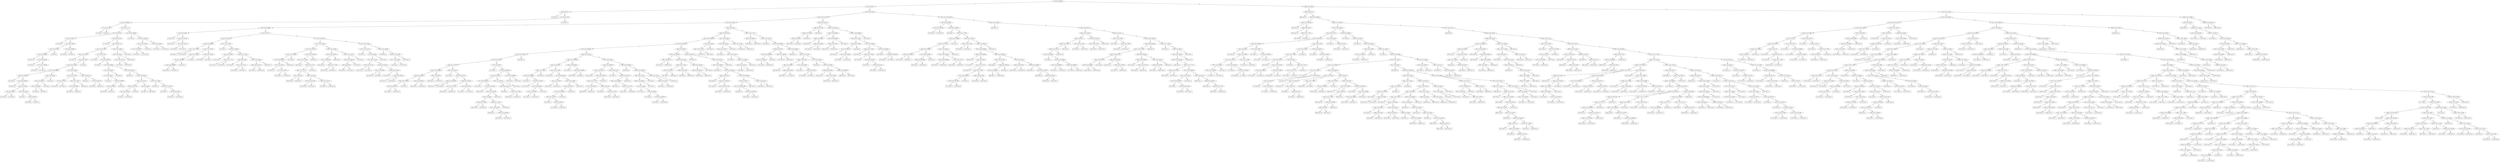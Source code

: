 digraph 24 {
    node [shape=ellipse]
    node [shape=ellipse]
    "(0) 4 Cut=0.008822" -> "(1) 6 Cut=0.0375" [label="<"]
    node [shape=ellipse]
    "(0) 4 Cut=0.008822" -> "(688) 6 Cut=0.0625" [label=">="]
    node [shape=ellipse]
    "(1) 6 Cut=0.0375" -> "(2) 6 Cut=0.0175" [label="<"]
    node [shape=ellipse]
    "(1) 6 Cut=0.0375" -> "(123) 6 Cut=0.0875" [label=">="]
    node [shape=box]
    "(2) 6 Cut=0.0175" -> "(3) Class=0 " [label="<"]
    node [shape=ellipse]
    "(2) 6 Cut=0.0175" -> "(4) 3 Cut=321.185" [label=">="]
    node [shape=ellipse]
    "(4) 3 Cut=321.185" -> "(5) 4 Cut=0.000582" [label="<"]
    node [shape=box]
    "(4) 3 Cut=321.185" -> "(122) Class=1 " [label=">="]
    node [shape=ellipse]
    "(5) 4 Cut=0.000582" -> "(6) 1 Cut=2.01724" [label="<"]
    node [shape=ellipse]
    "(5) 4 Cut=0.000582" -> "(9) 3 Cut=277.74" [label=">="]
    node [shape=box]
    "(6) 1 Cut=2.01724" -> "(7) Class=0 " [label="<"]
    node [shape=box]
    "(6) 1 Cut=2.01724" -> "(8) Class=1 " [label=">="]
    node [shape=ellipse]
    "(9) 3 Cut=277.74" -> "(10) 2 Cut=152.425" [label="<"]
    node [shape=ellipse]
    "(9) 3 Cut=277.74" -> "(111) 0 Cut=0.000203" [label=">="]
    node [shape=ellipse]
    "(10) 2 Cut=152.425" -> "(11) 2 Cut=130.05" [label="<"]
    node [shape=ellipse]
    "(10) 2 Cut=152.425" -> "(26) 3 Cut=92.5319" [label=">="]
    node [shape=box]
    "(11) 2 Cut=130.05" -> "(12) Class=0 " [label="<"]
    node [shape=ellipse]
    "(11) 2 Cut=130.05" -> "(13) 1 Cut=2.28556" [label=">="]
    node [shape=ellipse]
    "(13) 1 Cut=2.28556" -> "(14) 3 Cut=91.2429" [label="<"]
    node [shape=ellipse]
    "(13) 1 Cut=2.28556" -> "(23) 4 Cut=0.005968" [label=">="]
    node [shape=ellipse]
    "(14) 3 Cut=91.2429" -> "(15) 4 Cut=0.006943" [label="<"]
    node [shape=box]
    "(14) 3 Cut=91.2429" -> "(22) Class=1 " [label=">="]
    node [shape=box]
    "(15) 4 Cut=0.006943" -> "(16) Class=0 " [label="<"]
    node [shape=ellipse]
    "(15) 4 Cut=0.006943" -> "(17) 0 Cut=0.008935" [label=">="]
    node [shape=box]
    "(17) 0 Cut=0.008935" -> "(18) Class=1 " [label="<"]
    node [shape=ellipse]
    "(17) 0 Cut=0.008935" -> "(19) 1 Cut=1.382029" [label=">="]
    node [shape=box]
    "(19) 1 Cut=1.382029" -> "(20) Class=1 " [label="<"]
    node [shape=box]
    "(19) 1 Cut=1.382029" -> "(21) Class=0 " [label=">="]
    node [shape=box]
    "(23) 4 Cut=0.005968" -> "(24) Class=0 " [label="<"]
    node [shape=box]
    "(23) 4 Cut=0.005968" -> "(25) Class=1 " [label=">="]
    node [shape=box]
    "(26) 3 Cut=92.5319" -> "(27) Class=0 " [label="<"]
    node [shape=ellipse]
    "(26) 3 Cut=92.5319" -> "(28) 3 Cut=265.137" [label=">="]
    node [shape=ellipse]
    "(28) 3 Cut=265.137" -> "(29) 1 Cut=2.27106" [label="<"]
    node [shape=ellipse]
    "(28) 3 Cut=265.137" -> "(104) 1 Cut=2.28556" [label=">="]
    node [shape=ellipse]
    "(29) 1 Cut=2.27106" -> "(30) 5 Cut=3.63247" [label="<"]
    node [shape=ellipse]
    "(29) 1 Cut=2.27106" -> "(71) 3 Cut=94.7622" [label=">="]
    node [shape=box]
    "(30) 5 Cut=3.63247" -> "(31) Class=0 " [label="<"]
    node [shape=ellipse]
    "(30) 5 Cut=3.63247" -> "(32) 4 Cut=0.00547" [label=">="]
    node [shape=ellipse]
    "(32) 4 Cut=0.00547" -> "(33) 0 Cut=0.511283" [label="<"]
    node [shape=box]
    "(32) 4 Cut=0.00547" -> "(70) Class=1 " [label=">="]
    node [shape=ellipse]
    "(33) 0 Cut=0.511283" -> "(34) 0 Cut=0.008909" [label="<"]
    node [shape=ellipse]
    "(33) 0 Cut=0.511283" -> "(55) 5 Cut=3.81008" [label=">="]
    node [shape=ellipse]
    "(34) 0 Cut=0.008909" -> "(35) 5 Cut=3.83902" [label="<"]
    node [shape=ellipse]
    "(34) 0 Cut=0.008909" -> "(48) 1 Cut=2.01038" [label=">="]
    node [shape=box]
    "(35) 5 Cut=3.83902" -> "(36) Class=0 " [label="<"]
    node [shape=ellipse]
    "(35) 5 Cut=3.83902" -> "(37) 4 Cut=0.000931" [label=">="]
    node [shape=box]
    "(37) 4 Cut=0.000931" -> "(38) Class=0 " [label="<"]
    node [shape=ellipse]
    "(37) 4 Cut=0.000931" -> "(39) 5 Cut=3.8559" [label=">="]
    node [shape=ellipse]
    "(39) 5 Cut=3.8559" -> "(40) 5 Cut=3.8435" [label="<"]
    node [shape=ellipse]
    "(39) 5 Cut=3.8559" -> "(43) 2 Cut=395.275" [label=">="]
    node [shape=box]
    "(40) 5 Cut=3.8435" -> "(41) Class=1 " [label="<"]
    node [shape=box]
    "(40) 5 Cut=3.8435" -> "(42) Class=0 " [label=">="]
    node [shape=box]
    "(43) 2 Cut=395.275" -> "(44) Class=1 " [label="<"]
    node [shape=ellipse]
    "(43) 2 Cut=395.275" -> "(45) 0 Cut=9e-05" [label=">="]
    node [shape=box]
    "(45) 0 Cut=9e-05" -> "(46) Class=0 " [label="<"]
    node [shape=box]
    "(45) 0 Cut=9e-05" -> "(47) Class=1 " [label=">="]
    node [shape=ellipse]
    "(48) 1 Cut=2.01038" -> "(49) 3 Cut=200.024" [label="<"]
    node [shape=box]
    "(48) 1 Cut=2.01038" -> "(54) Class=0 " [label=">="]
    node [shape=ellipse]
    "(49) 3 Cut=200.024" -> "(50) 5 Cut=3.83902" [label="<"]
    node [shape=box]
    "(49) 3 Cut=200.024" -> "(53) Class=0 " [label=">="]
    node [shape=box]
    "(50) 5 Cut=3.83902" -> "(51) Class=0 " [label="<"]
    node [shape=box]
    "(50) 5 Cut=3.83902" -> "(52) Class=1 " [label=">="]
    node [shape=ellipse]
    "(55) 5 Cut=3.81008" -> "(56) 3 Cut=148.798" [label="<"]
    node [shape=ellipse]
    "(55) 5 Cut=3.81008" -> "(65) 2 Cut=395.275" [label=">="]
    node [shape=ellipse]
    "(56) 3 Cut=148.798" -> "(57) 3 Cut=120.674" [label="<"]
    node [shape=ellipse]
    "(56) 3 Cut=148.798" -> "(60) 5 Cut=3.74921" [label=">="]
    node [shape=box]
    "(57) 3 Cut=120.674" -> "(58) Class=0 " [label="<"]
    node [shape=box]
    "(57) 3 Cut=120.674" -> "(59) Class=1 " [label=">="]
    node [shape=ellipse]
    "(60) 5 Cut=3.74921" -> "(61) 5 Cut=3.69286" [label="<"]
    node [shape=box]
    "(60) 5 Cut=3.74921" -> "(64) Class=0 " [label=">="]
    node [shape=box]
    "(61) 5 Cut=3.69286" -> "(62) Class=0 " [label="<"]
    node [shape=box]
    "(61) 5 Cut=3.69286" -> "(63) Class=1 " [label=">="]
    node [shape=box]
    "(65) 2 Cut=395.275" -> "(66) Class=1 " [label="<"]
    node [shape=ellipse]
    "(65) 2 Cut=395.275" -> "(67) 5 Cut=3.82734" [label=">="]
    node [shape=box]
    "(67) 5 Cut=3.82734" -> "(68) Class=0 " [label="<"]
    node [shape=box]
    "(67) 5 Cut=3.82734" -> "(69) Class=1 " [label=">="]
    node [shape=box]
    "(71) 3 Cut=94.7622" -> "(72) Class=0 " [label="<"]
    node [shape=ellipse]
    "(71) 3 Cut=94.7622" -> "(73) 4 Cut=0.002539" [label=">="]
    node [shape=box]
    "(73) 4 Cut=0.002539" -> "(74) Class=1 " [label="<"]
    node [shape=ellipse]
    "(73) 4 Cut=0.002539" -> "(75) 5 Cut=3.66584" [label=">="]
    node [shape=ellipse]
    "(75) 5 Cut=3.66584" -> "(76) 1 Cut=2.28556" [label="<"]
    node [shape=ellipse]
    "(75) 5 Cut=3.66584" -> "(85) 4 Cut=0.002721" [label=">="]
    node [shape=ellipse]
    "(76) 1 Cut=2.28556" -> "(77) 5 Cut=3.43411" [label="<"]
    node [shape=box]
    "(76) 1 Cut=2.28556" -> "(84) Class=0 " [label=">="]
    node [shape=box]
    "(77) 5 Cut=3.43411" -> "(78) Class=0 " [label="<"]
    node [shape=ellipse]
    "(77) 5 Cut=3.43411" -> "(79) 4 Cut=0.00488" [label=">="]
    node [shape=ellipse]
    "(79) 4 Cut=0.00488" -> "(80) 2 Cut=368.55" [label="<"]
    node [shape=box]
    "(79) 4 Cut=0.00488" -> "(83) Class=1 " [label=">="]
    node [shape=box]
    "(80) 2 Cut=368.55" -> "(81) Class=0 " [label="<"]
    node [shape=box]
    "(80) 2 Cut=368.55" -> "(82) Class=1 " [label=">="]
    node [shape=box]
    "(85) 4 Cut=0.002721" -> "(86) Class=0 " [label="<"]
    node [shape=ellipse]
    "(85) 4 Cut=0.002721" -> "(87) 0 Cut=0.000115" [label=">="]
    node [shape=ellipse]
    "(87) 0 Cut=0.000115" -> "(88) 2 Cut=337.225" [label="<"]
    node [shape=ellipse]
    "(87) 0 Cut=0.000115" -> "(97) 5 Cut=3.70269" [label=">="]
    node [shape=ellipse]
    "(88) 2 Cut=337.225" -> "(89) 3 Cut=118.789" [label="<"]
    node [shape=ellipse]
    "(88) 2 Cut=337.225" -> "(94) 2 Cut=463.3" [label=">="]
    node [shape=ellipse]
    "(89) 3 Cut=118.789" -> "(90) 3 Cut=110.803" [label="<"]
    node [shape=box]
    "(89) 3 Cut=118.789" -> "(93) Class=1 " [label=">="]
    node [shape=box]
    "(90) 3 Cut=110.803" -> "(91) Class=1 " [label="<"]
    node [shape=box]
    "(90) 3 Cut=110.803" -> "(92) Class=0 " [label=">="]
    node [shape=box]
    "(94) 2 Cut=463.3" -> "(95) Class=1 " [label="<"]
    node [shape=box]
    "(94) 2 Cut=463.3" -> "(96) Class=0 " [label=">="]
    node [shape=box]
    "(97) 5 Cut=3.70269" -> "(98) Class=1 " [label="<"]
    node [shape=ellipse]
    "(97) 5 Cut=3.70269" -> "(99) 5 Cut=3.724339" [label=">="]
    node [shape=box]
    "(99) 5 Cut=3.724339" -> "(100) Class=0 " [label="<"]
    node [shape=ellipse]
    "(99) 5 Cut=3.724339" -> "(101) 5 Cut=3.75851" [label=">="]
    node [shape=box]
    "(101) 5 Cut=3.75851" -> "(102) Class=1 " [label="<"]
    node [shape=box]
    "(101) 5 Cut=3.75851" -> "(103) Class=0 " [label=">="]
    node [shape=ellipse]
    "(104) 1 Cut=2.28556" -> "(105) 2 Cut=463.3" [label="<"]
    node [shape=box]
    "(104) 1 Cut=2.28556" -> "(110) Class=1 " [label=">="]
    node [shape=ellipse]
    "(105) 2 Cut=463.3" -> "(106) 1 Cut=2.01724" [label="<"]
    node [shape=box]
    "(105) 2 Cut=463.3" -> "(109) Class=0 " [label=">="]
    node [shape=box]
    "(106) 1 Cut=2.01724" -> "(107) Class=1 " [label="<"]
    node [shape=box]
    "(106) 1 Cut=2.01724" -> "(108) Class=0 " [label=">="]
    node [shape=box]
    "(111) 0 Cut=0.000203" -> "(112) Class=1 " [label="<"]
    node [shape=ellipse]
    "(111) 0 Cut=0.000203" -> "(113) 3 Cut=285.201" [label=">="]
    node [shape=ellipse]
    "(113) 3 Cut=285.201" -> "(114) 1 Cut=2.01038" [label="<"]
    node [shape=ellipse]
    "(113) 3 Cut=285.201" -> "(119) 1 Cut=2.01038" [label=">="]
    node [shape=ellipse]
    "(114) 1 Cut=2.01038" -> "(115) 5 Cut=3.88737" [label="<"]
    node [shape=box]
    "(114) 1 Cut=2.01038" -> "(118) Class=1 " [label=">="]
    node [shape=box]
    "(115) 5 Cut=3.88737" -> "(116) Class=1 " [label="<"]
    node [shape=box]
    "(115) 5 Cut=3.88737" -> "(117) Class=0 " [label=">="]
    node [shape=box]
    "(119) 1 Cut=2.01038" -> "(120) Class=1 " [label="<"]
    node [shape=box]
    "(119) 1 Cut=2.01038" -> "(121) Class=0 " [label=">="]
    node [shape=ellipse]
    "(123) 6 Cut=0.0875" -> "(124) 0 Cut=0.511283" [label="<"]
    node [shape=ellipse]
    "(123) 6 Cut=0.0875" -> "(533) 3 Cut=128.021999" [label=">="]
    node [shape=ellipse]
    "(124) 0 Cut=0.511283" -> "(125) 5 Cut=3.62945" [label="<"]
    node [shape=ellipse]
    "(124) 0 Cut=0.511283" -> "(488) 5 Cut=3.43411" [label=">="]
    node [shape=ellipse]
    "(125) 5 Cut=3.62945" -> "(126) 4 Cut=0.004856" [label="<"]
    node [shape=ellipse]
    "(125) 5 Cut=3.62945" -> "(239) 2 Cut=463.3" [label=">="]
    node [shape=ellipse]
    "(126) 4 Cut=0.004856" -> "(127) 6 Cut=0.0625" [label="<"]
    node [shape=ellipse]
    "(126) 4 Cut=0.004856" -> "(134) 2 Cut=287.7" [label=">="]
    node [shape=box]
    "(127) 6 Cut=0.0625" -> "(128) Class=1 " [label="<"]
    node [shape=ellipse]
    "(127) 6 Cut=0.0625" -> "(129) 3 Cut=237.083" [label=">="]
    node [shape=box]
    "(129) 3 Cut=237.083" -> "(130) Class=1 " [label="<"]
    node [shape=ellipse]
    "(129) 3 Cut=237.083" -> "(131) 1 Cut=2.03174" [label=">="]
    node [shape=box]
    "(131) 1 Cut=2.03174" -> "(132) Class=1 " [label="<"]
    node [shape=box]
    "(131) 1 Cut=2.03174" -> "(133) Class=0 " [label=">="]
    node [shape=ellipse]
    "(134) 2 Cut=287.7" -> "(135) 6 Cut=0.0625" [label="<"]
    node [shape=ellipse]
    "(134) 2 Cut=287.7" -> "(170) 6 Cut=0.0625" [label=">="]
    node [shape=ellipse]
    "(135) 6 Cut=0.0625" -> "(136) 3 Cut=86.8683" [label="<"]
    node [shape=ellipse]
    "(135) 6 Cut=0.0625" -> "(151) 1 Cut=1.77085" [label=">="]
    node [shape=ellipse]
    "(136) 3 Cut=86.8683" -> "(137) 1 Cut=1.77085" [label="<"]
    node [shape=ellipse]
    "(136) 3 Cut=86.8683" -> "(140) 1 Cut=2.27106" [label=">="]
    node [shape=box]
    "(137) 1 Cut=1.77085" -> "(138) Class=1 " [label="<"]
    node [shape=box]
    "(137) 1 Cut=1.77085" -> "(139) Class=0 " [label=">="]
    node [shape=ellipse]
    "(140) 1 Cut=2.27106" -> "(141) 3 Cut=104.618" [label="<"]
    node [shape=ellipse]
    "(140) 1 Cut=2.27106" -> "(148) 5 Cut=3.58169" [label=">="]
    node [shape=ellipse]
    "(141) 3 Cut=104.618" -> "(142) 4 Cut=0.008582" [label="<"]
    node [shape=box]
    "(141) 3 Cut=104.618" -> "(147) Class=1 " [label=">="]
    node [shape=ellipse]
    "(142) 4 Cut=0.008582" -> "(143) 0 Cut=0.008909" [label="<"]
    node [shape=box]
    "(142) 4 Cut=0.008582" -> "(146) Class=1 " [label=">="]
    node [shape=box]
    "(143) 0 Cut=0.008909" -> "(144) Class=0 " [label="<"]
    node [shape=box]
    "(143) 0 Cut=0.008909" -> "(145) Class=1 " [label=">="]
    node [shape=box]
    "(148) 5 Cut=3.58169" -> "(149) Class=0 " [label="<"]
    node [shape=box]
    "(148) 5 Cut=3.58169" -> "(150) Class=1 " [label=">="]
    node [shape=box]
    "(151) 1 Cut=1.77085" -> "(152) Class=1 " [label="<"]
    node [shape=ellipse]
    "(151) 1 Cut=1.77085" -> "(153) 4 Cut=0.0084" [label=">="]
    node [shape=ellipse]
    "(153) 4 Cut=0.0084" -> "(154) 5 Cut=3.58833" [label="<"]
    node [shape=ellipse]
    "(153) 4 Cut=0.0084" -> "(159) 3 Cut=97.7545" [label=">="]
    node [shape=box]
    "(154) 5 Cut=3.58833" -> "(155) Class=1 " [label="<"]
    node [shape=ellipse]
    "(154) 5 Cut=3.58833" -> "(156) 1 Cut=1.77771" [label=">="]
    node [shape=box]
    "(156) 1 Cut=1.77771" -> "(157) Class=1 " [label="<"]
    node [shape=box]
    "(156) 1 Cut=1.77771" -> "(158) Class=0 " [label=">="]
    node [shape=ellipse]
    "(159) 3 Cut=97.7545" -> "(160) 0 Cut=2e-06" [label="<"]
    node [shape=ellipse]
    "(159) 3 Cut=97.7545" -> "(165) 5 Cut=3.55029" [label=">="]
    node [shape=box]
    "(160) 0 Cut=2e-06" -> "(161) Class=0 " [label="<"]
    node [shape=ellipse]
    "(160) 0 Cut=2e-06" -> "(162) 1 Cut=2.01717" [label=">="]
    node [shape=box]
    "(162) 1 Cut=2.01717" -> "(163) Class=0 " [label="<"]
    node [shape=box]
    "(162) 1 Cut=2.01717" -> "(164) Class=1 " [label=">="]
    node [shape=ellipse]
    "(165) 5 Cut=3.55029" -> "(166) 0 Cut=0.011372" [label="<"]
    node [shape=box]
    "(165) 5 Cut=3.55029" -> "(169) Class=0 " [label=">="]
    node [shape=box]
    "(166) 0 Cut=0.011372" -> "(167) Class=1 " [label="<"]
    node [shape=box]
    "(166) 0 Cut=0.011372" -> "(168) Class=0 " [label=">="]
    node [shape=ellipse]
    "(170) 6 Cut=0.0625" -> "(171) 5 Cut=3.39974" [label="<"]
    node [shape=ellipse]
    "(170) 6 Cut=0.0625" -> "(214) 5 Cut=3.55631" [label=">="]
    node [shape=ellipse]
    "(171) 5 Cut=3.39974" -> "(172) 5 Cut=3.32418" [label="<"]
    node [shape=ellipse]
    "(171) 5 Cut=3.39974" -> "(199) 5 Cut=3.49738" [label=">="]
    node [shape=ellipse]
    "(172) 5 Cut=3.32418" -> "(173) 1 Cut=2.28556" [label="<"]
    node [shape=ellipse]
    "(172) 5 Cut=3.32418" -> "(182) 4 Cut=0.007459" [label=">="]
    node [shape=ellipse]
    "(173) 1 Cut=2.28556" -> "(174) 0 Cut=0.008935" [label="<"]
    node [shape=box]
    "(173) 1 Cut=2.28556" -> "(181) Class=0 " [label=">="]
    node [shape=ellipse]
    "(174) 0 Cut=0.008935" -> "(175) 1 Cut=2.0316" [label="<"]
    node [shape=box]
    "(174) 0 Cut=0.008935" -> "(180) Class=0 " [label=">="]
    node [shape=box]
    "(175) 1 Cut=2.0316" -> "(176) Class=0 " [label="<"]
    node [shape=ellipse]
    "(175) 1 Cut=2.0316" -> "(177) 5 Cut=3.23912" [label=">="]
    node [shape=box]
    "(177) 5 Cut=3.23912" -> "(178) Class=1 " [label="<"]
    node [shape=box]
    "(177) 5 Cut=3.23912" -> "(179) Class=0 " [label=">="]
    node [shape=ellipse]
    "(182) 4 Cut=0.007459" -> "(183) 1 Cut=1.77085" [label="<"]
    node [shape=box]
    "(182) 4 Cut=0.007459" -> "(198) Class=1 " [label=">="]
    node [shape=box]
    "(183) 1 Cut=1.77085" -> "(184) Class=1 " [label="<"]
    node [shape=ellipse]
    "(183) 1 Cut=1.77085" -> "(185) 1 Cut=2.2712" [label=">="]
    node [shape=ellipse]
    "(185) 1 Cut=2.2712" -> "(186) 1 Cut=1.77771" [label="<"]
    node [shape=box]
    "(185) 1 Cut=2.2712" -> "(197) Class=1 " [label=">="]
    node [shape=ellipse]
    "(186) 1 Cut=1.77771" -> "(187) 2 Cut=463.3" [label="<"]
    node [shape=ellipse]
    "(186) 1 Cut=1.77771" -> "(190) 2 Cut=463.3" [label=">="]
    node [shape=box]
    "(187) 2 Cut=463.3" -> "(188) Class=0 " [label="<"]
    node [shape=box]
    "(187) 2 Cut=463.3" -> "(189) Class=1 " [label=">="]
    node [shape=ellipse]
    "(190) 2 Cut=463.3" -> "(191) 0 Cut=0.011284" [label="<"]
    node [shape=ellipse]
    "(190) 2 Cut=463.3" -> "(194) 1 Cut=2.01724" [label=">="]
    node [shape=box]
    "(191) 0 Cut=0.011284" -> "(192) Class=0 " [label="<"]
    node [shape=box]
    "(191) 0 Cut=0.011284" -> "(193) Class=1 " [label=">="]
    node [shape=box]
    "(194) 1 Cut=2.01724" -> "(195) Class=1 " [label="<"]
    node [shape=box]
    "(194) 1 Cut=2.01724" -> "(196) Class=0 " [label=">="]
    node [shape=ellipse]
    "(199) 5 Cut=3.49738" -> "(200) 4 Cut=0.007675" [label="<"]
    node [shape=ellipse]
    "(199) 5 Cut=3.49738" -> "(207) 1 Cut=2.01724" [label=">="]
    node [shape=ellipse]
    "(200) 4 Cut=0.007675" -> "(201) 4 Cut=0.00708" [label="<"]
    node [shape=box]
    "(200) 4 Cut=0.007675" -> "(206) Class=0 " [label=">="]
    node [shape=box]
    "(201) 4 Cut=0.00708" -> "(202) Class=0 " [label="<"]
    node [shape=ellipse]
    "(201) 4 Cut=0.00708" -> "(203) 1 Cut=1.77092" [label=">="]
    node [shape=box]
    "(203) 1 Cut=1.77092" -> "(204) Class=0 " [label="<"]
    node [shape=box]
    "(203) 1 Cut=1.77092" -> "(205) Class=1 " [label=">="]
    node [shape=ellipse]
    "(207) 1 Cut=2.01724" -> "(208) 4 Cut=0.006148" [label="<"]
    node [shape=box]
    "(207) 1 Cut=2.01724" -> "(213) Class=1 " [label=">="]
    node [shape=ellipse]
    "(208) 4 Cut=0.006148" -> "(209) 0 Cut=9e-05" [label="<"]
    node [shape=box]
    "(208) 4 Cut=0.006148" -> "(212) Class=0 " [label=">="]
    node [shape=box]
    "(209) 0 Cut=9e-05" -> "(210) Class=0 " [label="<"]
    node [shape=box]
    "(209) 0 Cut=9e-05" -> "(211) Class=1 " [label=">="]
    node [shape=ellipse]
    "(214) 5 Cut=3.55631" -> "(215) 1 Cut=2.01724" [label="<"]
    node [shape=ellipse]
    "(214) 5 Cut=3.55631" -> "(232) 1 Cut=2.01038" [label=">="]
    node [shape=box]
    "(215) 1 Cut=2.01724" -> "(216) Class=1 " [label="<"]
    node [shape=ellipse]
    "(215) 1 Cut=2.01724" -> "(217) 2 Cut=463.3" [label=">="]
    node [shape=ellipse]
    "(217) 2 Cut=463.3" -> "(218) 1 Cut=2.27106" [label="<"]
    node [shape=box]
    "(217) 2 Cut=463.3" -> "(231) Class=1 " [label=">="]
    node [shape=ellipse]
    "(218) 1 Cut=2.27106" -> "(219) 2 Cut=337.225" [label="<"]
    node [shape=ellipse]
    "(218) 1 Cut=2.27106" -> "(222) 3 Cut=160.617" [label=">="]
    node [shape=box]
    "(219) 2 Cut=337.225" -> "(220) Class=1 " [label="<"]
    node [shape=box]
    "(219) 2 Cut=337.225" -> "(221) Class=0 " [label=">="]
    node [shape=ellipse]
    "(222) 3 Cut=160.617" -> "(223) 1 Cut=2.28556" [label="<"]
    node [shape=ellipse]
    "(222) 3 Cut=160.617" -> "(226) 5 Cut=3.47498" [label=">="]
    node [shape=box]
    "(223) 1 Cut=2.28556" -> "(224) Class=0 " [label="<"]
    node [shape=box]
    "(223) 1 Cut=2.28556" -> "(225) Class=1 " [label=">="]
    node [shape=box]
    "(226) 5 Cut=3.47498" -> "(227) Class=1 " [label="<"]
    node [shape=ellipse]
    "(226) 5 Cut=3.47498" -> "(228) 3 Cut=189.842" [label=">="]
    node [shape=box]
    "(228) 3 Cut=189.842" -> "(229) Class=1 " [label="<"]
    node [shape=box]
    "(228) 3 Cut=189.842" -> "(230) Class=0 " [label=">="]
    node [shape=box]
    "(232) 1 Cut=2.01038" -> "(233) Class=1 " [label="<"]
    node [shape=ellipse]
    "(232) 1 Cut=2.01038" -> "(234) 0 Cut=0.011398" [label=">="]
    node [shape=ellipse]
    "(234) 0 Cut=0.011398" -> "(235) 1 Cut=2.28556" [label="<"]
    node [shape=box]
    "(234) 0 Cut=0.011398" -> "(238) Class=0 " [label=">="]
    node [shape=box]
    "(235) 1 Cut=2.28556" -> "(236) Class=1 " [label="<"]
    node [shape=box]
    "(235) 1 Cut=2.28556" -> "(237) Class=0 " [label=">="]
    node [shape=ellipse]
    "(239) 2 Cut=463.3" -> "(240) 5 Cut=3.87038" [label="<"]
    node [shape=ellipse]
    "(239) 2 Cut=463.3" -> "(447) 1 Cut=1.77771" [label=">="]
    node [shape=ellipse]
    "(240) 5 Cut=3.87038" -> "(241) 5 Cut=3.865879" [label="<"]
    node [shape=ellipse]
    "(240) 5 Cut=3.87038" -> "(432) 3 Cut=260.891" [label=">="]
    node [shape=ellipse]
    "(241) 5 Cut=3.865879" -> "(242) 0 Cut=0.020104" [label="<"]
    node [shape=ellipse]
    "(241) 5 Cut=3.865879" -> "(427) 6 Cut=0.0625" [label=">="]
    node [shape=ellipse]
    "(242) 0 Cut=0.020104" -> "(243) 4 Cut=0.004008" [label="<"]
    node [shape=ellipse]
    "(242) 0 Cut=0.020104" -> "(384) 6 Cut=0.0625" [label=">="]
    node [shape=ellipse]
    "(243) 4 Cut=0.004008" -> "(244) 4 Cut=0.003474" [label="<"]
    node [shape=ellipse]
    "(243) 4 Cut=0.004008" -> "(305) 5 Cut=3.69411" [label=">="]
    node [shape=ellipse]
    "(244) 4 Cut=0.003474" -> "(245) 6 Cut=0.0625" [label="<"]
    node [shape=box]
    "(244) 4 Cut=0.003474" -> "(304) Class=1 " [label=">="]
    node [shape=ellipse]
    "(245) 6 Cut=0.0625" -> "(246) 5 Cut=3.75474" [label="<"]
    node [shape=ellipse]
    "(245) 6 Cut=0.0625" -> "(273) 0 Cut=2e-06" [label=">="]
    node [shape=ellipse]
    "(246) 5 Cut=3.75474" -> "(247) 0 Cut=0.008935" [label="<"]
    node [shape=ellipse]
    "(246) 5 Cut=3.75474" -> "(260) 1 Cut=2.0316" [label=">="]
    node [shape=ellipse]
    "(247) 0 Cut=0.008935" -> "(248) 4 Cut=0.0034" [label="<"]
    node [shape=ellipse]
    "(247) 0 Cut=0.008935" -> "(257) 2 Cut=368.55" [label=">="]
    node [shape=ellipse]
    "(248) 4 Cut=0.0034" -> "(249) 4 Cut=0.002931" [label="<"]
    node [shape=ellipse]
    "(248) 4 Cut=0.0034" -> "(254) 4 Cut=0.003437" [label=">="]
    node [shape=ellipse]
    "(249) 4 Cut=0.002931" -> "(250) 4 Cut=0.002717" [label="<"]
    node [shape=box]
    "(249) 4 Cut=0.002931" -> "(253) Class=1 " [label=">="]
    node [shape=box]
    "(250) 4 Cut=0.002717" -> "(251) Class=1 " [label="<"]
    node [shape=box]
    "(250) 4 Cut=0.002717" -> "(252) Class=0 " [label=">="]
    node [shape=box]
    "(254) 4 Cut=0.003437" -> "(255) Class=1 " [label="<"]
    node [shape=box]
    "(254) 4 Cut=0.003437" -> "(256) Class=0 " [label=">="]
    node [shape=box]
    "(257) 2 Cut=368.55" -> "(258) Class=0 " [label="<"]
    node [shape=box]
    "(257) 2 Cut=368.55" -> "(259) Class=1 " [label=">="]
    node [shape=box]
    "(260) 1 Cut=2.0316" -> "(261) Class=0 " [label="<"]
    node [shape=ellipse]
    "(260) 1 Cut=2.0316" -> "(262) 3 Cut=226.487" [label=">="]
    node [shape=ellipse]
    "(262) 3 Cut=226.487" -> "(263) 4 Cut=0.002356" [label="<"]
    node [shape=ellipse]
    "(262) 3 Cut=226.487" -> "(266) 0 Cut=0.000115" [label=">="]
    node [shape=box]
    "(263) 4 Cut=0.002356" -> "(264) Class=1 " [label="<"]
    node [shape=box]
    "(263) 4 Cut=0.002356" -> "(265) Class=0 " [label=">="]
    node [shape=ellipse]
    "(266) 0 Cut=0.000115" -> "(267) 3 Cut=231.172" [label="<"]
    node [shape=ellipse]
    "(266) 0 Cut=0.000115" -> "(270) 4 Cut=0.001612" [label=">="]
    node [shape=box]
    "(267) 3 Cut=231.172" -> "(268) Class=1 " [label="<"]
    node [shape=box]
    "(267) 3 Cut=231.172" -> "(269) Class=0 " [label=">="]
    node [shape=box]
    "(270) 4 Cut=0.001612" -> "(271) Class=1 " [label="<"]
    node [shape=box]
    "(270) 4 Cut=0.001612" -> "(272) Class=0 " [label=">="]
    node [shape=box]
    "(273) 0 Cut=2e-06" -> "(274) Class=1 " [label="<"]
    node [shape=ellipse]
    "(273) 0 Cut=2e-06" -> "(275) 4 Cut=0.003464" [label=">="]
    node [shape=ellipse]
    "(275) 4 Cut=0.003464" -> "(276) 5 Cut=3.84733" [label="<"]
    node [shape=ellipse]
    "(275) 4 Cut=0.003464" -> "(301) 0 Cut=0.008909" [label=">="]
    node [shape=ellipse]
    "(276) 5 Cut=3.84733" -> "(277) 4 Cut=0.002545" [label="<"]
    node [shape=ellipse]
    "(276) 5 Cut=3.84733" -> "(294) 1 Cut=2.03153" [label=">="]
    node [shape=box]
    "(277) 4 Cut=0.002545" -> "(278) Class=1 " [label="<"]
    node [shape=ellipse]
    "(277) 4 Cut=0.002545" -> "(279) 4 Cut=0.002931" [label=">="]
    node [shape=box]
    "(279) 4 Cut=0.002931" -> "(280) Class=0 " [label="<"]
    node [shape=ellipse]
    "(279) 4 Cut=0.002931" -> "(281) 4 Cut=0.00298" [label=">="]
    node [shape=ellipse]
    "(281) 4 Cut=0.00298" -> "(282) 0 Cut=9e-05" [label="<"]
    node [shape=box]
    "(281) 4 Cut=0.00298" -> "(293) Class=1 " [label=">="]
    node [shape=ellipse]
    "(282) 0 Cut=9e-05" -> "(283) 5 Cut=3.76585" [label="<"]
    node [shape=ellipse]
    "(282) 0 Cut=9e-05" -> "(286) 5 Cut=3.77367" [label=">="]
    node [shape=box]
    "(283) 5 Cut=3.76585" -> "(284) Class=1 " [label="<"]
    node [shape=box]
    "(283) 5 Cut=3.76585" -> "(285) Class=0 " [label=">="]
    node [shape=ellipse]
    "(286) 5 Cut=3.77367" -> "(287) 1 Cut=2.03153" [label="<"]
    node [shape=box]
    "(286) 5 Cut=3.77367" -> "(292) Class=1 " [label=">="]
    node [shape=box]
    "(287) 1 Cut=2.03153" -> "(288) Class=1 " [label="<"]
    node [shape=ellipse]
    "(287) 1 Cut=2.03153" -> "(289) 4 Cut=0.002956" [label=">="]
    node [shape=box]
    "(289) 4 Cut=0.002956" -> "(290) Class=1 " [label="<"]
    node [shape=box]
    "(289) 4 Cut=0.002956" -> "(291) Class=0 " [label=">="]
    node [shape=ellipse]
    "(294) 1 Cut=2.03153" -> "(295) 4 Cut=0.001173" [label="<"]
    node [shape=box]
    "(294) 1 Cut=2.03153" -> "(300) Class=0 " [label=">="]
    node [shape=box]
    "(295) 4 Cut=0.001173" -> "(296) Class=1 " [label="<"]
    node [shape=ellipse]
    "(295) 4 Cut=0.001173" -> "(297) 1 Cut=1.77085" [label=">="]
    node [shape=box]
    "(297) 1 Cut=1.77085" -> "(298) Class=0 " [label="<"]
    node [shape=box]
    "(297) 1 Cut=1.77085" -> "(299) Class=1 " [label=">="]
    node [shape=box]
    "(301) 0 Cut=0.008909" -> "(302) Class=0 " [label="<"]
    node [shape=box]
    "(301) 0 Cut=0.008909" -> "(303) Class=1 " [label=">="]
    node [shape=ellipse]
    "(305) 5 Cut=3.69411" -> "(306) 5 Cut=3.663669" [label="<"]
    node [shape=ellipse]
    "(305) 5 Cut=3.69411" -> "(341) 6 Cut=0.0625" [label=">="]
    node [shape=ellipse]
    "(306) 5 Cut=3.663669" -> "(307) 6 Cut=0.0625" [label="<"]
    node [shape=ellipse]
    "(306) 5 Cut=3.663669" -> "(336) 4 Cut=0.006412" [label=">="]
    node [shape=ellipse]
    "(307) 6 Cut=0.0625" -> "(308) 1 Cut=2.0316" [label="<"]
    node [shape=ellipse]
    "(307) 6 Cut=0.0625" -> "(319) 1 Cut=1.77085" [label=">="]
    node [shape=ellipse]
    "(308) 1 Cut=2.0316" -> "(309) 0 Cut=0.008909" [label="<"]
    node [shape=box]
    "(308) 1 Cut=2.0316" -> "(318) Class=0 " [label=">="]
    node [shape=box]
    "(309) 0 Cut=0.008909" -> "(310) Class=1 " [label="<"]
    node [shape=ellipse]
    "(309) 0 Cut=0.008909" -> "(311) 5 Cut=3.63437" [label=">="]
    node [shape=box]
    "(311) 5 Cut=3.63437" -> "(312) Class=0 " [label="<"]
    node [shape=ellipse]
    "(311) 5 Cut=3.63437" -> "(313) 5 Cut=3.64409" [label=">="]
    node [shape=ellipse]
    "(313) 5 Cut=3.64409" -> "(314) 5 Cut=3.63826" [label="<"]
    node [shape=box]
    "(313) 5 Cut=3.64409" -> "(317) Class=1 " [label=">="]
    node [shape=box]
    "(314) 5 Cut=3.63826" -> "(315) Class=1 " [label="<"]
    node [shape=box]
    "(314) 5 Cut=3.63826" -> "(316) Class=0 " [label=">="]
    node [shape=box]
    "(319) 1 Cut=1.77085" -> "(320) Class=0 " [label="<"]
    node [shape=ellipse]
    "(319) 1 Cut=1.77085" -> "(321) 3 Cut=89.2494" [label=">="]
    node [shape=ellipse]
    "(321) 3 Cut=89.2494" -> "(322) 1 Cut=2.0316" [label="<"]
    node [shape=ellipse]
    "(321) 3 Cut=89.2494" -> "(325) 1 Cut=2.28556" [label=">="]
    node [shape=box]
    "(322) 1 Cut=2.0316" -> "(323) Class=1 " [label="<"]
    node [shape=box]
    "(322) 1 Cut=2.0316" -> "(324) Class=0 " [label=">="]
    node [shape=ellipse]
    "(325) 1 Cut=2.28556" -> "(326) 2 Cut=228.875" [label="<"]
    node [shape=box]
    "(325) 1 Cut=2.28556" -> "(335) Class=1 " [label=">="]
    node [shape=ellipse]
    "(326) 2 Cut=228.875" -> "(327) 0 Cut=0.000203" [label="<"]
    node [shape=box]
    "(326) 2 Cut=228.875" -> "(334) Class=0 " [label=">="]
    node [shape=ellipse]
    "(327) 0 Cut=0.000203" -> "(328) 2 Cut=178.675" [label="<"]
    node [shape=box]
    "(327) 0 Cut=0.000203" -> "(333) Class=0 " [label=">="]
    node [shape=box]
    "(328) 2 Cut=178.675" -> "(329) Class=1 " [label="<"]
    node [shape=ellipse]
    "(328) 2 Cut=178.675" -> "(330) 0 Cut=9e-05" [label=">="]
    node [shape=box]
    "(330) 0 Cut=9e-05" -> "(331) Class=0 " [label="<"]
    node [shape=box]
    "(330) 0 Cut=9e-05" -> "(332) Class=1 " [label=">="]
    node [shape=box]
    "(336) 4 Cut=0.006412" -> "(337) Class=1 " [label="<"]
    node [shape=ellipse]
    "(336) 4 Cut=0.006412" -> "(338) 0 Cut=0.008935" [label=">="]
    node [shape=box]
    "(338) 0 Cut=0.008935" -> "(339) Class=0 " [label="<"]
    node [shape=box]
    "(338) 0 Cut=0.008935" -> "(340) Class=1 " [label=">="]
    node [shape=ellipse]
    "(341) 6 Cut=0.0625" -> "(342) 0 Cut=0.000203" [label="<"]
    node [shape=ellipse]
    "(341) 6 Cut=0.0625" -> "(365) 4 Cut=0.004029" [label=">="]
    node [shape=ellipse]
    "(342) 0 Cut=0.000203" -> "(343) 2 Cut=152.425" [label="<"]
    node [shape=ellipse]
    "(342) 0 Cut=0.000203" -> "(356) 2 Cut=152.425" [label=">="]
    node [shape=box]
    "(343) 2 Cut=152.425" -> "(344) Class=0 " [label="<"]
    node [shape=ellipse]
    "(343) 2 Cut=152.425" -> "(345) 4 Cut=0.004723" [label=">="]
    node [shape=ellipse]
    "(345) 4 Cut=0.004723" -> "(346) 1 Cut=1.77771" [label="<"]
    node [shape=box]
    "(345) 4 Cut=0.004723" -> "(355) Class=1 " [label=">="]
    node [shape=ellipse]
    "(346) 1 Cut=1.77771" -> "(347) 2 Cut=228.875" [label="<"]
    node [shape=ellipse]
    "(346) 1 Cut=1.77771" -> "(350) 0 Cut=2e-06" [label=">="]
    node [shape=box]
    "(347) 2 Cut=228.875" -> "(348) Class=0 " [label="<"]
    node [shape=box]
    "(347) 2 Cut=228.875" -> "(349) Class=1 " [label=">="]
    node [shape=box]
    "(350) 0 Cut=2e-06" -> "(351) Class=0 " [label="<"]
    node [shape=ellipse]
    "(350) 0 Cut=2e-06" -> "(352) 3 Cut=112.907" [label=">="]
    node [shape=box]
    "(352) 3 Cut=112.907" -> "(353) Class=0 " [label="<"]
    node [shape=box]
    "(352) 3 Cut=112.907" -> "(354) Class=1 " [label=">="]
    node [shape=box]
    "(356) 2 Cut=152.425" -> "(357) Class=1 " [label="<"]
    node [shape=ellipse]
    "(356) 2 Cut=152.425" -> "(358) 4 Cut=0.004707" [label=">="]
    node [shape=ellipse]
    "(358) 4 Cut=0.004707" -> "(359) 0 Cut=0.008935" [label="<"]
    node [shape=box]
    "(358) 4 Cut=0.004707" -> "(364) Class=0 " [label=">="]
    node [shape=box]
    "(359) 0 Cut=0.008935" -> "(360) Class=1 " [label="<"]
    node [shape=ellipse]
    "(359) 0 Cut=0.008935" -> "(361) 5 Cut=3.72776" [label=">="]
    node [shape=box]
    "(361) 5 Cut=3.72776" -> "(362) Class=1 " [label="<"]
    node [shape=box]
    "(361) 5 Cut=3.72776" -> "(363) Class=0 " [label=">="]
    node [shape=box]
    "(365) 4 Cut=0.004029" -> "(366) Class=0 " [label="<"]
    node [shape=ellipse]
    "(365) 4 Cut=0.004029" -> "(367) 0 Cut=0.000203" [label=">="]
    node [shape=ellipse]
    "(367) 0 Cut=0.000203" -> "(368) 2 Cut=178.675" [label="<"]
    node [shape=ellipse]
    "(367) 0 Cut=0.000203" -> "(379) 3 Cut=118.715" [label=">="]
    node [shape=ellipse]
    "(368) 2 Cut=178.675" -> "(369) 4 Cut=0.005511" [label="<"]
    node [shape=box]
    "(368) 2 Cut=178.675" -> "(378) Class=1 " [label=">="]
    node [shape=ellipse]
    "(369) 4 Cut=0.005511" -> "(370) 0 Cut=2e-06" [label="<"]
    node [shape=box]
    "(369) 4 Cut=0.005511" -> "(377) Class=1 " [label=">="]
    node [shape=box]
    "(370) 0 Cut=2e-06" -> "(371) Class=1 " [label="<"]
    node [shape=ellipse]
    "(370) 0 Cut=2e-06" -> "(372) 0 Cut=9e-05" [label=">="]
    node [shape=box]
    "(372) 0 Cut=9e-05" -> "(373) Class=0 " [label="<"]
    node [shape=ellipse]
    "(372) 0 Cut=9e-05" -> "(374) 4 Cut=0.004394" [label=">="]
    node [shape=box]
    "(374) 4 Cut=0.004394" -> "(375) Class=1 " [label="<"]
    node [shape=box]
    "(374) 4 Cut=0.004394" -> "(376) Class=0 " [label=">="]
    node [shape=ellipse]
    "(379) 3 Cut=118.715" -> "(380) 2 Cut=178.675" [label="<"]
    node [shape=box]
    "(379) 3 Cut=118.715" -> "(383) Class=1 " [label=">="]
    node [shape=box]
    "(380) 2 Cut=178.675" -> "(381) Class=1 " [label="<"]
    node [shape=box]
    "(380) 2 Cut=178.675" -> "(382) Class=0 " [label=">="]
    node [shape=ellipse]
    "(384) 6 Cut=0.0625" -> "(385) 4 Cut=0.001867" [label="<"]
    node [shape=ellipse]
    "(384) 6 Cut=0.0625" -> "(402) 4 Cut=0.001172" [label=">="]
    node [shape=ellipse]
    "(385) 4 Cut=0.001867" -> "(386) 2 Cut=395.275" [label="<"]
    node [shape=ellipse]
    "(385) 4 Cut=0.001867" -> "(389) 3 Cut=156.336" [label=">="]
    node [shape=box]
    "(386) 2 Cut=395.275" -> "(387) Class=1 " [label="<"]
    node [shape=box]
    "(386) 2 Cut=395.275" -> "(388) Class=0 " [label=">="]
    node [shape=ellipse]
    "(389) 3 Cut=156.336" -> "(390) 5 Cut=3.77367" [label="<"]
    node [shape=ellipse]
    "(389) 3 Cut=156.336" -> "(397) 4 Cut=0.002183" [label=">="]
    node [shape=ellipse]
    "(390) 5 Cut=3.77367" -> "(391) 5 Cut=3.64511" [label="<"]
    node [shape=ellipse]
    "(390) 5 Cut=3.77367" -> "(394) 5 Cut=3.79441" [label=">="]
    node [shape=box]
    "(391) 5 Cut=3.64511" -> "(392) Class=1 " [label="<"]
    node [shape=box]
    "(391) 5 Cut=3.64511" -> "(393) Class=0 " [label=">="]
    node [shape=box]
    "(394) 5 Cut=3.79441" -> "(395) Class=1 " [label="<"]
    node [shape=box]
    "(394) 5 Cut=3.79441" -> "(396) Class=0 " [label=">="]
    node [shape=ellipse]
    "(397) 4 Cut=0.002183" -> "(398) 4 Cut=0.002027" [label="<"]
    node [shape=box]
    "(397) 4 Cut=0.002183" -> "(401) Class=0 " [label=">="]
    node [shape=box]
    "(398) 4 Cut=0.002027" -> "(399) Class=0 " [label="<"]
    node [shape=box]
    "(398) 4 Cut=0.002027" -> "(400) Class=1 " [label=">="]
    node [shape=box]
    "(402) 4 Cut=0.001172" -> "(403) Class=0 " [label="<"]
    node [shape=ellipse]
    "(402) 4 Cut=0.001172" -> "(404) 3 Cut=191.691" [label=">="]
    node [shape=ellipse]
    "(404) 3 Cut=191.691" -> "(405) 5 Cut=3.69286" [label="<"]
    node [shape=box]
    "(404) 3 Cut=191.691" -> "(426) Class=1 " [label=">="]
    node [shape=box]
    "(405) 5 Cut=3.69286" -> "(406) Class=1 " [label="<"]
    node [shape=ellipse]
    "(405) 5 Cut=3.69286" -> "(407) 4 Cut=0.002552" [label=">="]
    node [shape=ellipse]
    "(407) 4 Cut=0.002552" -> "(408) 2 Cut=245.45" [label="<"]
    node [shape=ellipse]
    "(407) 4 Cut=0.002552" -> "(415) 4 Cut=0.004369" [label=">="]
    node [shape=box]
    "(408) 2 Cut=245.45" -> "(409) Class=0 " [label="<"]
    node [shape=ellipse]
    "(408) 2 Cut=245.45" -> "(410) 5 Cut=3.823579" [label=">="]
    node [shape=box]
    "(410) 5 Cut=3.823579" -> "(411) Class=1 " [label="<"]
    node [shape=ellipse]
    "(410) 5 Cut=3.823579" -> "(412) 4 Cut=0.001738" [label=">="]
    node [shape=box]
    "(412) 4 Cut=0.001738" -> "(413) Class=1 " [label="<"]
    node [shape=box]
    "(412) 4 Cut=0.001738" -> "(414) Class=0 " [label=">="]
    node [shape=ellipse]
    "(415) 4 Cut=0.004369" -> "(416) 2 Cut=287.7" [label="<"]
    node [shape=ellipse]
    "(415) 4 Cut=0.004369" -> "(423) 3 Cut=103.013" [label=">="]
    node [shape=ellipse]
    "(416) 2 Cut=287.7" -> "(417) 3 Cut=128.021999" [label="<"]
    node [shape=box]
    "(416) 2 Cut=287.7" -> "(422) Class=0 " [label=">="]
    node [shape=box]
    "(417) 3 Cut=128.021999" -> "(418) Class=0 " [label="<"]
    node [shape=ellipse]
    "(417) 3 Cut=128.021999" -> "(419) 4 Cut=0.002768" [label=">="]
    node [shape=box]
    "(419) 4 Cut=0.002768" -> "(420) Class=0 " [label="<"]
    node [shape=box]
    "(419) 4 Cut=0.002768" -> "(421) Class=1 " [label=">="]
    node [shape=box]
    "(423) 3 Cut=103.013" -> "(424) Class=0 " [label="<"]
    node [shape=box]
    "(423) 3 Cut=103.013" -> "(425) Class=1 " [label=">="]
    node [shape=ellipse]
    "(427) 6 Cut=0.0625" -> "(428) 1 Cut=2.27106" [label="<"]
    node [shape=box]
    "(427) 6 Cut=0.0625" -> "(431) Class=0 " [label=">="]
    node [shape=box]
    "(428) 1 Cut=2.27106" -> "(429) Class=0 " [label="<"]
    node [shape=box]
    "(428) 1 Cut=2.27106" -> "(430) Class=1 " [label=">="]
    node [shape=ellipse]
    "(432) 3 Cut=260.891" -> "(433) 6 Cut=0.0625" [label="<"]
    node [shape=ellipse]
    "(432) 3 Cut=260.891" -> "(444) 1 Cut=2.27106" [label=">="]
    node [shape=ellipse]
    "(433) 6 Cut=0.0625" -> "(434) 1 Cut=2.01724" [label="<"]
    node [shape=box]
    "(433) 6 Cut=0.0625" -> "(443) Class=1 " [label=">="]
    node [shape=box]
    "(434) 1 Cut=2.01724" -> "(435) Class=0 " [label="<"]
    node [shape=ellipse]
    "(434) 1 Cut=2.01724" -> "(436) 1 Cut=2.27106" [label=">="]
    node [shape=box]
    "(436) 1 Cut=2.27106" -> "(437) Class=1 " [label="<"]
    node [shape=ellipse]
    "(436) 1 Cut=2.27106" -> "(438) 1 Cut=2.28556" [label=">="]
    node [shape=ellipse]
    "(438) 1 Cut=2.28556" -> "(439) 3 Cut=241.424" [label="<"]
    node [shape=box]
    "(438) 1 Cut=2.28556" -> "(442) Class=1 " [label=">="]
    node [shape=box]
    "(439) 3 Cut=241.424" -> "(440) Class=1 " [label="<"]
    node [shape=box]
    "(439) 3 Cut=241.424" -> "(441) Class=0 " [label=">="]
    node [shape=box]
    "(444) 1 Cut=2.27106" -> "(445) Class=0 " [label="<"]
    node [shape=box]
    "(444) 1 Cut=2.27106" -> "(446) Class=1 " [label=">="]
    node [shape=ellipse]
    "(447) 1 Cut=1.77771" -> "(448) 3 Cut=260.665" [label="<"]
    node [shape=ellipse]
    "(447) 1 Cut=1.77771" -> "(451) 1 Cut=2.01724" [label=">="]
    node [shape=box]
    "(448) 3 Cut=260.665" -> "(449) Class=1 " [label="<"]
    node [shape=box]
    "(448) 3 Cut=260.665" -> "(450) Class=0 " [label=">="]
    node [shape=box]
    "(451) 1 Cut=2.01724" -> "(452) Class=1 " [label="<"]
    node [shape=ellipse]
    "(451) 1 Cut=2.01724" -> "(453) 4 Cut=0.000929" [label=">="]
    node [shape=ellipse]
    "(453) 4 Cut=0.000929" -> "(454) 6 Cut=0.0625" [label="<"]
    node [shape=ellipse]
    "(453) 4 Cut=0.000929" -> "(463) 4 Cut=0.001085" [label=">="]
    node [shape=ellipse]
    "(454) 6 Cut=0.0625" -> "(455) 4 Cut=0.000596" [label="<"]
    node [shape=ellipse]
    "(454) 6 Cut=0.0625" -> "(460) 3 Cut=293.658" [label=">="]
    node [shape=ellipse]
    "(455) 4 Cut=0.000596" -> "(456) 1 Cut=2.28556" [label="<"]
    node [shape=box]
    "(455) 4 Cut=0.000596" -> "(459) Class=1 " [label=">="]
    node [shape=box]
    "(456) 1 Cut=2.28556" -> "(457) Class=0 " [label="<"]
    node [shape=box]
    "(456) 1 Cut=2.28556" -> "(458) Class=1 " [label=">="]
    node [shape=box]
    "(460) 3 Cut=293.658" -> "(461) Class=0 " [label="<"]
    node [shape=box]
    "(460) 3 Cut=293.658" -> "(462) Class=1 " [label=">="]
    node [shape=box]
    "(463) 4 Cut=0.001085" -> "(464) Class=1 " [label="<"]
    node [shape=ellipse]
    "(463) 4 Cut=0.001085" -> "(465) 1 Cut=2.27106" [label=">="]
    node [shape=ellipse]
    "(465) 1 Cut=2.27106" -> "(466) 5 Cut=3.81291" [label="<"]
    node [shape=ellipse]
    "(465) 1 Cut=2.27106" -> "(477) 5 Cut=3.72818" [label=">="]
    node [shape=ellipse]
    "(466) 5 Cut=3.81291" -> "(467) 6 Cut=0.0625" [label="<"]
    node [shape=ellipse]
    "(466) 5 Cut=3.81291" -> "(472) 5 Cut=3.83387" [label=">="]
    node [shape=box]
    "(467) 6 Cut=0.0625" -> "(468) Class=0 " [label="<"]
    node [shape=ellipse]
    "(467) 6 Cut=0.0625" -> "(469) 4 Cut=0.002521" [label=">="]
    node [shape=box]
    "(469) 4 Cut=0.002521" -> "(470) Class=1 " [label="<"]
    node [shape=box]
    "(469) 4 Cut=0.002521" -> "(471) Class=0 " [label=">="]
    node [shape=box]
    "(472) 5 Cut=3.83387" -> "(473) Class=1 " [label="<"]
    node [shape=ellipse]
    "(472) 5 Cut=3.83387" -> "(474) 6 Cut=0.0625" [label=">="]
    node [shape=box]
    "(474) 6 Cut=0.0625" -> "(475) Class=0 " [label="<"]
    node [shape=box]
    "(474) 6 Cut=0.0625" -> "(476) Class=1 " [label=">="]
    node [shape=box]
    "(477) 5 Cut=3.72818" -> "(478) Class=1 " [label="<"]
    node [shape=ellipse]
    "(477) 5 Cut=3.72818" -> "(479) 6 Cut=0.0625" [label=">="]
    node [shape=ellipse]
    "(479) 6 Cut=0.0625" -> "(480) 3 Cut=260.665" [label="<"]
    node [shape=ellipse]
    "(479) 6 Cut=0.0625" -> "(485) 4 Cut=0.001998" [label=">="]
    node [shape=box]
    "(480) 3 Cut=260.665" -> "(481) Class=1 " [label="<"]
    node [shape=ellipse]
    "(480) 3 Cut=260.665" -> "(482) 1 Cut=2.28556" [label=">="]
    node [shape=box]
    "(482) 1 Cut=2.28556" -> "(483) Class=0 " [label="<"]
    node [shape=box]
    "(482) 1 Cut=2.28556" -> "(484) Class=1 " [label=">="]
    node [shape=box]
    "(485) 4 Cut=0.001998" -> "(486) Class=1 " [label="<"]
    node [shape=box]
    "(485) 4 Cut=0.001998" -> "(487) Class=0 " [label=">="]
    node [shape=ellipse]
    "(488) 5 Cut=3.43411" -> "(489) 5 Cut=3.32418" [label="<"]
    node [shape=ellipse]
    "(488) 5 Cut=3.43411" -> "(496) 2 Cut=209.425" [label=">="]
    node [shape=ellipse]
    "(489) 5 Cut=3.32418" -> "(490) 5 Cut=3.14387" [label="<"]
    node [shape=box]
    "(489) 5 Cut=3.32418" -> "(495) Class=0 " [label=">="]
    node [shape=ellipse]
    "(490) 5 Cut=3.14387" -> "(491) 6 Cut=0.0625" [label="<"]
    node [shape=box]
    "(490) 5 Cut=3.14387" -> "(494) Class=1 " [label=">="]
    node [shape=box]
    "(491) 6 Cut=0.0625" -> "(492) Class=0 " [label="<"]
    node [shape=box]
    "(491) 6 Cut=0.0625" -> "(493) Class=1 " [label=">="]
    node [shape=ellipse]
    "(496) 2 Cut=209.425" -> "(497) 3 Cut=94.8818" [label="<"]
    node [shape=ellipse]
    "(496) 2 Cut=209.425" -> "(508) 4 Cut=0.004008" [label=">="]
    node [shape=ellipse]
    "(497) 3 Cut=94.8818" -> "(498) 6 Cut=0.0625" [label="<"]
    node [shape=ellipse]
    "(497) 3 Cut=94.8818" -> "(503) 4 Cut=0.006386" [label=">="]
    node [shape=box]
    "(498) 6 Cut=0.0625" -> "(499) Class=1 " [label="<"]
    node [shape=ellipse]
    "(498) 6 Cut=0.0625" -> "(500) 5 Cut=3.65059" [label=">="]
    node [shape=box]
    "(500) 5 Cut=3.65059" -> "(501) Class=1 " [label="<"]
    node [shape=box]
    "(500) 5 Cut=3.65059" -> "(502) Class=0 " [label=">="]
    node [shape=ellipse]
    "(503) 4 Cut=0.006386" -> "(504) 5 Cut=3.73452" [label="<"]
    node [shape=box]
    "(503) 4 Cut=0.006386" -> "(507) Class=0 " [label=">="]
    node [shape=box]
    "(504) 5 Cut=3.73452" -> "(505) Class=1 " [label="<"]
    node [shape=box]
    "(504) 5 Cut=3.73452" -> "(506) Class=0 " [label=">="]
    node [shape=ellipse]
    "(508) 4 Cut=0.004008" -> "(509) 5 Cut=3.74781" [label="<"]
    node [shape=box]
    "(508) 4 Cut=0.004008" -> "(532) Class=1 " [label=">="]
    node [shape=ellipse]
    "(509) 5 Cut=3.74781" -> "(510) 5 Cut=3.67983" [label="<"]
    node [shape=ellipse]
    "(509) 5 Cut=3.74781" -> "(517) 6 Cut=0.0625" [label=">="]
    node [shape=ellipse]
    "(510) 5 Cut=3.67983" -> "(511) 2 Cut=395.275" [label="<"]
    node [shape=box]
    "(510) 5 Cut=3.67983" -> "(516) Class=0 " [label=">="]
    node [shape=box]
    "(511) 2 Cut=395.275" -> "(512) Class=1 " [label="<"]
    node [shape=ellipse]
    "(511) 2 Cut=395.275" -> "(513) 4 Cut=0.003651" [label=">="]
    node [shape=box]
    "(513) 4 Cut=0.003651" -> "(514) Class=1 " [label="<"]
    node [shape=box]
    "(513) 4 Cut=0.003651" -> "(515) Class=0 " [label=">="]
    node [shape=ellipse]
    "(517) 6 Cut=0.0625" -> "(518) 5 Cut=3.77882" [label="<"]
    node [shape=ellipse]
    "(517) 6 Cut=0.0625" -> "(527) 4 Cut=0.001484" [label=">="]
    node [shape=box]
    "(518) 5 Cut=3.77882" -> "(519) Class=1 " [label="<"]
    node [shape=ellipse]
    "(518) 5 Cut=3.77882" -> "(520) 5 Cut=3.79445" [label=">="]
    node [shape=box]
    "(520) 5 Cut=3.79445" -> "(521) Class=0 " [label="<"]
    node [shape=ellipse]
    "(520) 5 Cut=3.79445" -> "(522) 4 Cut=0.001481" [label=">="]
    node [shape=box]
    "(522) 4 Cut=0.001481" -> "(523) Class=1 " [label="<"]
    node [shape=ellipse]
    "(522) 4 Cut=0.001481" -> "(524) 3 Cut=202.632" [label=">="]
    node [shape=box]
    "(524) 3 Cut=202.632" -> "(525) Class=1 " [label="<"]
    node [shape=box]
    "(524) 3 Cut=202.632" -> "(526) Class=0 " [label=">="]
    node [shape=box]
    "(527) 4 Cut=0.001484" -> "(528) Class=1 " [label="<"]
    node [shape=ellipse]
    "(527) 4 Cut=0.001484" -> "(529) 4 Cut=0.001894" [label=">="]
    node [shape=box]
    "(529) 4 Cut=0.001894" -> "(530) Class=0 " [label="<"]
    node [shape=box]
    "(529) 4 Cut=0.001894" -> "(531) Class=1 " [label=">="]
    node [shape=ellipse]
    "(533) 3 Cut=128.021999" -> "(534) 4 Cut=0.004046" [label="<"]
    node [shape=ellipse]
    "(533) 3 Cut=128.021999" -> "(603) 3 Cut=138.206" [label=">="]
    node [shape=ellipse]
    "(534) 4 Cut=0.004046" -> "(535) 0 Cut=0.020104" [label="<"]
    node [shape=ellipse]
    "(534) 4 Cut=0.004046" -> "(538) 4 Cut=0.004054" [label=">="]
    node [shape=box]
    "(535) 0 Cut=0.020104" -> "(536) Class=1 " [label="<"]
    node [shape=box]
    "(535) 0 Cut=0.020104" -> "(537) Class=0 " [label=">="]
    node [shape=box]
    "(538) 4 Cut=0.004054" -> "(539) Class=1 " [label="<"]
    node [shape=ellipse]
    "(538) 4 Cut=0.004054" -> "(540) 1 Cut=1.77085" [label=">="]
    node [shape=ellipse]
    "(540) 1 Cut=1.77085" -> "(541) 4 Cut=0.008005" [label="<"]
    node [shape=ellipse]
    "(540) 1 Cut=1.77085" -> "(562) 5 Cut=3.57597" [label=">="]
    node [shape=ellipse]
    "(541) 4 Cut=0.008005" -> "(542) 2 Cut=152.425" [label="<"]
    node [shape=box]
    "(541) 4 Cut=0.008005" -> "(561) Class=1 " [label=">="]
    node [shape=ellipse]
    "(542) 2 Cut=152.425" -> "(543) 0 Cut=0.50882" [label="<"]
    node [shape=ellipse]
    "(542) 2 Cut=152.425" -> "(552) 2 Cut=209.425" [label=">="]
    node [shape=ellipse]
    "(543) 0 Cut=0.50882" -> "(544) 3 Cut=86.8758" [label="<"]
    node [shape=ellipse]
    "(543) 0 Cut=0.50882" -> "(547) 4 Cut=0.006943" [label=">="]
    node [shape=box]
    "(544) 3 Cut=86.8758" -> "(545) Class=0 " [label="<"]
    node [shape=box]
    "(544) 3 Cut=86.8758" -> "(546) Class=1 " [label=">="]
    node [shape=ellipse]
    "(547) 4 Cut=0.006943" -> "(548) 4 Cut=0.005968" [label="<"]
    node [shape=box]
    "(547) 4 Cut=0.006943" -> "(551) Class=1 " [label=">="]
    node [shape=box]
    "(548) 4 Cut=0.005968" -> "(549) Class=1 " [label="<"]
    node [shape=box]
    "(548) 4 Cut=0.005968" -> "(550) Class=0 " [label=">="]
    node [shape=ellipse]
    "(552) 2 Cut=209.425" -> "(553) 1 Cut=1.382029" [label="<"]
    node [shape=box]
    "(552) 2 Cut=209.425" -> "(560) Class=1 " [label=">="]
    node [shape=ellipse]
    "(553) 1 Cut=1.382029" -> "(554) 4 Cut=0.006386" [label="<"]
    node [shape=ellipse]
    "(553) 1 Cut=1.382029" -> "(557) 2 Cut=178.675" [label=">="]
    node [shape=box]
    "(554) 4 Cut=0.006386" -> "(555) Class=1 " [label="<"]
    node [shape=box]
    "(554) 4 Cut=0.006386" -> "(556) Class=0 " [label=">="]
    node [shape=box]
    "(557) 2 Cut=178.675" -> "(558) Class=1 " [label="<"]
    node [shape=box]
    "(557) 2 Cut=178.675" -> "(559) Class=0 " [label=">="]
    node [shape=ellipse]
    "(562) 5 Cut=3.57597" -> "(563) 1 Cut=2.27106" [label="<"]
    node [shape=ellipse]
    "(562) 5 Cut=3.57597" -> "(566) 2 Cut=209.425" [label=">="]
    node [shape=box]
    "(563) 1 Cut=2.27106" -> "(564) Class=0 " [label="<"]
    node [shape=box]
    "(563) 1 Cut=2.27106" -> "(565) Class=1 " [label=">="]
    node [shape=ellipse]
    "(566) 2 Cut=209.425" -> "(567) 4 Cut=0.005495" [label="<"]
    node [shape=box]
    "(566) 2 Cut=209.425" -> "(602) Class=1 " [label=">="]
    node [shape=ellipse]
    "(567) 4 Cut=0.005495" -> "(568) 4 Cut=0.004388" [label="<"]
    node [shape=ellipse]
    "(567) 4 Cut=0.005495" -> "(583) 4 Cut=0.006902" [label=">="]
    node [shape=box]
    "(568) 4 Cut=0.004388" -> "(569) Class=0 " [label="<"]
    node [shape=ellipse]
    "(568) 4 Cut=0.004388" -> "(570) 0 Cut=9e-05" [label=">="]
    node [shape=box]
    "(570) 0 Cut=9e-05" -> "(571) Class=1 " [label="<"]
    node [shape=ellipse]
    "(570) 0 Cut=9e-05" -> "(572) 1 Cut=2.01717" [label=">="]
    node [shape=box]
    "(572) 1 Cut=2.01717" -> "(573) Class=0 " [label="<"]
    node [shape=ellipse]
    "(572) 1 Cut=2.01717" -> "(574) 3 Cut=110.803" [label=">="]
    node [shape=ellipse]
    "(574) 3 Cut=110.803" -> "(575) 4 Cut=0.005107" [label="<"]
    node [shape=ellipse]
    "(574) 3 Cut=110.803" -> "(580) 0 Cut=0.011398" [label=">="]
    node [shape=ellipse]
    "(575) 4 Cut=0.005107" -> "(576) 0 Cut=0.011398" [label="<"]
    node [shape=box]
    "(575) 4 Cut=0.005107" -> "(579) Class=1 " [label=">="]
    node [shape=box]
    "(576) 0 Cut=0.011398" -> "(577) Class=1 " [label="<"]
    node [shape=box]
    "(576) 0 Cut=0.011398" -> "(578) Class=0 " [label=">="]
    node [shape=box]
    "(580) 0 Cut=0.011398" -> "(581) Class=0 " [label="<"]
    node [shape=box]
    "(580) 0 Cut=0.011398" -> "(582) Class=1 " [label=">="]
    node [shape=ellipse]
    "(583) 4 Cut=0.006902" -> "(584) 1 Cut=2.27106" [label="<"]
    node [shape=ellipse]
    "(583) 4 Cut=0.006902" -> "(591) 0 Cut=2e-06" [label=">="]
    node [shape=box]
    "(584) 1 Cut=2.27106" -> "(585) Class=0 " [label="<"]
    node [shape=ellipse]
    "(584) 1 Cut=2.27106" -> "(586) 0 Cut=0.000115" [label=">="]
    node [shape=ellipse]
    "(586) 0 Cut=0.000115" -> "(587) 4 Cut=0.005511" [label="<"]
    node [shape=box]
    "(586) 0 Cut=0.000115" -> "(590) Class=1 " [label=">="]
    node [shape=box]
    "(587) 4 Cut=0.005511" -> "(588) Class=1 " [label="<"]
    node [shape=box]
    "(587) 4 Cut=0.005511" -> "(589) Class=0 " [label=">="]
    node [shape=ellipse]
    "(591) 0 Cut=2e-06" -> "(592) 4 Cut=0.007474" [label="<"]
    node [shape=ellipse]
    "(591) 0 Cut=2e-06" -> "(595) 0 Cut=0.000203" [label=">="]
    node [shape=box]
    "(592) 4 Cut=0.007474" -> "(593) Class=1 " [label="<"]
    node [shape=box]
    "(592) 4 Cut=0.007474" -> "(594) Class=0 " [label=">="]
    node [shape=box]
    "(595) 0 Cut=0.000203" -> "(596) Class=1 " [label="<"]
    node [shape=ellipse]
    "(595) 0 Cut=0.000203" -> "(597) 0 Cut=0.011398" [label=">="]
    node [shape=box]
    "(597) 0 Cut=0.011398" -> "(598) Class=0 " [label="<"]
    node [shape=ellipse]
    "(597) 0 Cut=0.011398" -> "(599) 5 Cut=3.60873" [label=">="]
    node [shape=box]
    "(599) 5 Cut=3.60873" -> "(600) Class=0 " [label="<"]
    node [shape=box]
    "(599) 5 Cut=3.60873" -> "(601) Class=1 " [label=">="]
    node [shape=box]
    "(603) 3 Cut=138.206" -> "(604) Class=1 " [label="<"]
    node [shape=ellipse]
    "(603) 3 Cut=138.206" -> "(605) 3 Cut=160.277" [label=">="]
    node [shape=ellipse]
    "(605) 3 Cut=160.277" -> "(606) 1 Cut=2.27106" [label="<"]
    node [shape=ellipse]
    "(605) 3 Cut=160.277" -> "(629) 2 Cut=287.7" [label=">="]
    node [shape=ellipse]
    "(606) 1 Cut=2.27106" -> "(607) 2 Cut=287.7" [label="<"]
    node [shape=ellipse]
    "(606) 1 Cut=2.27106" -> "(624) 3 Cut=147.954" [label=">="]
    node [shape=ellipse]
    "(607) 2 Cut=287.7" -> "(608) 3 Cut=142.029" [label="<"]
    node [shape=ellipse]
    "(607) 2 Cut=287.7" -> "(621) 0 Cut=0.511283" [label=">="]
    node [shape=ellipse]
    "(608) 3 Cut=142.029" -> "(609) 1 Cut=2.01724" [label="<"]
    node [shape=box]
    "(608) 3 Cut=142.029" -> "(620) Class=1 " [label=">="]
    node [shape=ellipse]
    "(609) 1 Cut=2.01724" -> "(610) 3 Cut=139.019" [label="<"]
    node [shape=box]
    "(609) 1 Cut=2.01724" -> "(619) Class=0 " [label=">="]
    node [shape=box]
    "(610) 3 Cut=139.019" -> "(611) Class=1 " [label="<"]
    node [shape=ellipse]
    "(610) 3 Cut=139.019" -> "(612) 4 Cut=0.005838" [label=">="]
    node [shape=ellipse]
    "(612) 4 Cut=0.005838" -> "(613) 0 Cut=0.008909" [label="<"]
    node [shape=ellipse]
    "(612) 4 Cut=0.005838" -> "(616) 0 Cut=0.008821" [label=">="]
    node [shape=box]
    "(613) 0 Cut=0.008909" -> "(614) Class=1 " [label="<"]
    node [shape=box]
    "(613) 0 Cut=0.008909" -> "(615) Class=0 " [label=">="]
    node [shape=box]
    "(616) 0 Cut=0.008821" -> "(617) Class=0 " [label="<"]
    node [shape=box]
    "(616) 0 Cut=0.008821" -> "(618) Class=1 " [label=">="]
    node [shape=box]
    "(621) 0 Cut=0.511283" -> "(622) Class=1 " [label="<"]
    node [shape=box]
    "(621) 0 Cut=0.511283" -> "(623) Class=0 " [label=">="]
    node [shape=ellipse]
    "(624) 3 Cut=147.954" -> "(625) 3 Cut=141.261" [label="<"]
    node [shape=box]
    "(624) 3 Cut=147.954" -> "(628) Class=0 " [label=">="]
    node [shape=box]
    "(625) 3 Cut=141.261" -> "(626) Class=0 " [label="<"]
    node [shape=box]
    "(625) 3 Cut=141.261" -> "(627) Class=1 " [label=">="]
    node [shape=ellipse]
    "(629) 2 Cut=287.7" -> "(630) 1 Cut=1.77085" [label="<"]
    node [shape=ellipse]
    "(629) 2 Cut=287.7" -> "(635) 4 Cut=0.003937" [label=">="]
    node [shape=box]
    "(630) 1 Cut=1.77085" -> "(631) Class=1 " [label="<"]
    node [shape=ellipse]
    "(630) 1 Cut=1.77085" -> "(632) 5 Cut=3.8338" [label=">="]
    node [shape=box]
    "(632) 5 Cut=3.8338" -> "(633) Class=0 " [label="<"]
    node [shape=box]
    "(632) 5 Cut=3.8338" -> "(634) Class=1 " [label=">="]
    node [shape=ellipse]
    "(635) 4 Cut=0.003937" -> "(636) 4 Cut=0.003428" [label="<"]
    node [shape=ellipse]
    "(635) 4 Cut=0.003937" -> "(661) 1 Cut=1.77085" [label=">="]
    node [shape=ellipse]
    "(636) 4 Cut=0.003428" -> "(637) 1 Cut=1.77085" [label="<"]
    node [shape=box]
    "(636) 4 Cut=0.003428" -> "(660) Class=0 " [label=">="]
    node [shape=ellipse]
    "(637) 1 Cut=1.77085" -> "(638) 2 Cut=395.275" [label="<"]
    node [shape=ellipse]
    "(637) 1 Cut=1.77085" -> "(649) 4 Cut=0.001087" [label=">="]
    node [shape=ellipse]
    "(638) 2 Cut=395.275" -> "(639) 3 Cut=195.475" [label="<"]
    node [shape=ellipse]
    "(638) 2 Cut=395.275" -> "(644) 3 Cut=243.096" [label=">="]
    node [shape=ellipse]
    "(639) 3 Cut=195.475" -> "(640) 0 Cut=0.50882" [label="<"]
    node [shape=box]
    "(639) 3 Cut=195.475" -> "(643) Class=0 " [label=">="]
    node [shape=box]
    "(640) 0 Cut=0.50882" -> "(641) Class=1 " [label="<"]
    node [shape=box]
    "(640) 0 Cut=0.50882" -> "(642) Class=0 " [label=">="]
    node [shape=box]
    "(644) 3 Cut=243.096" -> "(645) Class=1 " [label="<"]
    node [shape=ellipse]
    "(644) 3 Cut=243.096" -> "(646) 1 Cut=1.382029" [label=">="]
    node [shape=box]
    "(646) 1 Cut=1.382029" -> "(647) Class=1 " [label="<"]
    node [shape=box]
    "(646) 1 Cut=1.382029" -> "(648) Class=0 " [label=">="]
    node [shape=ellipse]
    "(649) 4 Cut=0.001087" -> "(650) 4 Cut=0.000931" [label="<"]
    node [shape=ellipse]
    "(649) 4 Cut=0.001087" -> "(655) 5 Cut=3.84539" [label=">="]
    node [shape=box]
    "(650) 4 Cut=0.000931" -> "(651) Class=1 " [label="<"]
    node [shape=ellipse]
    "(650) 4 Cut=0.000931" -> "(652) 1 Cut=2.01724" [label=">="]
    node [shape=box]
    "(652) 1 Cut=2.01724" -> "(653) Class=0 " [label="<"]
    node [shape=box]
    "(652) 1 Cut=2.01724" -> "(654) Class=1 " [label=">="]
    node [shape=ellipse]
    "(655) 5 Cut=3.84539" -> "(656) 3 Cut=228.305" [label="<"]
    node [shape=box]
    "(655) 5 Cut=3.84539" -> "(659) Class=1 " [label=">="]
    node [shape=box]
    "(656) 3 Cut=228.305" -> "(657) Class=1 " [label="<"]
    node [shape=box]
    "(656) 3 Cut=228.305" -> "(658) Class=0 " [label=">="]
    node [shape=box]
    "(661) 1 Cut=1.77085" -> "(662) Class=1 " [label="<"]
    node [shape=ellipse]
    "(661) 1 Cut=1.77085" -> "(663) 2 Cut=463.3" [label=">="]
    node [shape=ellipse]
    "(663) 2 Cut=463.3" -> "(664) 1 Cut=2.28556" [label="<"]
    node [shape=box]
    "(663) 2 Cut=463.3" -> "(687) Class=1 " [label=">="]
    node [shape=ellipse]
    "(664) 1 Cut=2.28556" -> "(665) 4 Cut=0.004578" [label="<"]
    node [shape=box]
    "(664) 1 Cut=2.28556" -> "(686) Class=1 " [label=">="]
    node [shape=box]
    "(665) 4 Cut=0.004578" -> "(666) Class=1 " [label="<"]
    node [shape=ellipse]
    "(665) 4 Cut=0.004578" -> "(667) 1 Cut=1.77771" [label=">="]
    node [shape=ellipse]
    "(667) 1 Cut=1.77771" -> "(668) 2 Cut=337.225" [label="<"]
    node [shape=ellipse]
    "(667) 1 Cut=1.77771" -> "(671) 4 Cut=0.005288" [label=">="]
    node [shape=box]
    "(668) 2 Cut=337.225" -> "(669) Class=1 " [label="<"]
    node [shape=box]
    "(668) 2 Cut=337.225" -> "(670) Class=0 " [label=">="]
    node [shape=ellipse]
    "(671) 4 Cut=0.005288" -> "(672) 1 Cut=2.27106" [label="<"]
    node [shape=ellipse]
    "(671) 4 Cut=0.005288" -> "(679) 2 Cut=395.275" [label=">="]
    node [shape=ellipse]
    "(672) 1 Cut=2.27106" -> "(673) 4 Cut=0.004924" [label="<"]
    node [shape=box]
    "(672) 1 Cut=2.27106" -> "(678) Class=0 " [label=">="]
    node [shape=box]
    "(673) 4 Cut=0.004924" -> "(674) Class=1 " [label="<"]
    node [shape=ellipse]
    "(673) 4 Cut=0.004924" -> "(675) 0 Cut=0.011284" [label=">="]
    node [shape=box]
    "(675) 0 Cut=0.011284" -> "(676) Class=0 " [label="<"]
    node [shape=box]
    "(675) 0 Cut=0.011284" -> "(677) Class=1 " [label=">="]
    node [shape=box]
    "(679) 2 Cut=395.275" -> "(680) Class=1 " [label="<"]
    node [shape=ellipse]
    "(679) 2 Cut=395.275" -> "(681) 0 Cut=0.000115" [label=">="]
    node [shape=box]
    "(681) 0 Cut=0.000115" -> "(682) Class=1 " [label="<"]
    node [shape=ellipse]
    "(681) 0 Cut=0.000115" -> "(683) 3 Cut=217.749" [label=">="]
    node [shape=box]
    "(683) 3 Cut=217.749" -> "(684) Class=1 " [label="<"]
    node [shape=box]
    "(683) 3 Cut=217.749" -> "(685) Class=0 " [label=">="]
    node [shape=ellipse]
    "(688) 6 Cut=0.0625" -> "(689) 6 Cut=0.0175" [label="<"]
    node [shape=ellipse]
    "(688) 6 Cut=0.0625" -> "(1152) 3 Cut=216.605" [label=">="]
    node [shape=box]
    "(689) 6 Cut=0.0175" -> "(690) Class=0 " [label="<"]
    node [shape=ellipse]
    "(689) 6 Cut=0.0175" -> "(691) 3 Cut=5.98006" [label=">="]
    node [shape=ellipse]
    "(691) 3 Cut=5.98006" -> "(692) 0 Cut=0.011398" [label="<"]
    node [shape=ellipse]
    "(691) 3 Cut=5.98006" -> "(699) 5 Cut=2.58304" [label=">="]
    node [shape=box]
    "(692) 0 Cut=0.011398" -> "(693) Class=0 " [label="<"]
    node [shape=ellipse]
    "(692) 0 Cut=0.011398" -> "(694) 6 Cut=0.0375" [label=">="]
    node [shape=box]
    "(694) 6 Cut=0.0375" -> "(695) Class=1 " [label="<"]
    node [shape=ellipse]
    "(694) 6 Cut=0.0375" -> "(696) 5 Cut=1.11723" [label=">="]
    node [shape=box]
    "(696) 5 Cut=1.11723" -> "(697) Class=0 " [label="<"]
    node [shape=box]
    "(696) 5 Cut=1.11723" -> "(698) Class=1 " [label=">="]
    node [shape=ellipse]
    "(699) 5 Cut=2.58304" -> "(700) 4 Cut=0.021062" [label="<"]
    node [shape=ellipse]
    "(699) 5 Cut=2.58304" -> "(927) 3 Cut=47.2347" [label=">="]
    node [shape=ellipse]
    "(700) 4 Cut=0.021062" -> "(701) 5 Cut=2.51173" [label="<"]
    node [shape=ellipse]
    "(700) 4 Cut=0.021062" -> "(756) 3 Cut=6.28006" [label=">="]
    node [shape=ellipse]
    "(701) 5 Cut=2.51173" -> "(702) 6 Cut=0.0375" [label="<"]
    node [shape=ellipse]
    "(701) 5 Cut=2.51173" -> "(751) 1 Cut=2.0316" [label=">="]
    node [shape=ellipse]
    "(702) 6 Cut=0.0375" -> "(703) 4 Cut=0.018902" [label="<"]
    node [shape=ellipse]
    "(702) 6 Cut=0.0375" -> "(726) 1 Cut=2.27106" [label=">="]
    node [shape=ellipse]
    "(703) 4 Cut=0.018902" -> "(704) 0 Cut=2e-06" [label="<"]
    node [shape=ellipse]
    "(703) 4 Cut=0.018902" -> "(721) 5 Cut=2.35972" [label=">="]
    node [shape=box]
    "(704) 0 Cut=2e-06" -> "(705) Class=1 " [label="<"]
    node [shape=ellipse]
    "(704) 0 Cut=2e-06" -> "(706) 5 Cut=2.36409" [label=">="]
    node [shape=ellipse]
    "(706) 5 Cut=2.36409" -> "(707) 5 Cut=2.21234" [label="<"]
    node [shape=ellipse]
    "(706) 5 Cut=2.36409" -> "(718) 1 Cut=1.77085" [label=">="]
    node [shape=ellipse]
    "(707) 5 Cut=2.21234" -> "(708) 1 Cut=2.02489" [label="<"]
    node [shape=ellipse]
    "(707) 5 Cut=2.21234" -> "(713) 0 Cut=0.000115" [label=">="]
    node [shape=ellipse]
    "(708) 1 Cut=2.02489" -> "(709) 1 Cut=1.382029" [label="<"]
    node [shape=box]
    "(708) 1 Cut=2.02489" -> "(712) Class=1 " [label=">="]
    node [shape=box]
    "(709) 1 Cut=1.382029" -> "(710) Class=1 " [label="<"]
    node [shape=box]
    "(709) 1 Cut=1.382029" -> "(711) Class=0 " [label=">="]
    node [shape=box]
    "(713) 0 Cut=0.000115" -> "(714) Class=0 " [label="<"]
    node [shape=ellipse]
    "(713) 0 Cut=0.000115" -> "(715) 1 Cut=1.382029" [label=">="]
    node [shape=box]
    "(715) 1 Cut=1.382029" -> "(716) Class=0 " [label="<"]
    node [shape=box]
    "(715) 1 Cut=1.382029" -> "(717) Class=1 " [label=">="]
    node [shape=box]
    "(718) 1 Cut=1.77085" -> "(719) Class=0 " [label="<"]
    node [shape=box]
    "(718) 1 Cut=1.77085" -> "(720) Class=1 " [label=">="]
    node [shape=box]
    "(721) 5 Cut=2.35972" -> "(722) Class=1 " [label="<"]
    node [shape=ellipse]
    "(721) 5 Cut=2.35972" -> "(723) 0 Cut=0.008935" [label=">="]
    node [shape=box]
    "(723) 0 Cut=0.008935" -> "(724) Class=1 " [label="<"]
    node [shape=box]
    "(723) 0 Cut=0.008935" -> "(725) Class=0 " [label=">="]
    node [shape=ellipse]
    "(726) 1 Cut=2.27106" -> "(727) 5 Cut=2.36167" [label="<"]
    node [shape=ellipse]
    "(726) 1 Cut=2.27106" -> "(746) 0 Cut=0.000115" [label=">="]
    node [shape=ellipse]
    "(727) 5 Cut=2.36167" -> "(728) 1 Cut=1.77085" [label="<"]
    node [shape=box]
    "(727) 5 Cut=2.36167" -> "(745) Class=0 " [label=">="]
    node [shape=ellipse]
    "(728) 1 Cut=1.77085" -> "(729) 3 Cut=252.529" [label="<"]
    node [shape=ellipse]
    "(728) 1 Cut=1.77085" -> "(738) 2 Cut=463.3" [label=">="]
    node [shape=box]
    "(729) 3 Cut=252.529" -> "(730) Class=0 " [label="<"]
    node [shape=ellipse]
    "(729) 3 Cut=252.529" -> "(731) 4 Cut=0.017481" [label=">="]
    node [shape=ellipse]
    "(731) 4 Cut=0.017481" -> "(732) 0 Cut=0.50882" [label="<"]
    node [shape=ellipse]
    "(731) 4 Cut=0.017481" -> "(735) 0 Cut=0.50882" [label=">="]
    node [shape=box]
    "(732) 0 Cut=0.50882" -> "(733) Class=1 " [label="<"]
    node [shape=box]
    "(732) 0 Cut=0.50882" -> "(734) Class=0 " [label=">="]
    node [shape=box]
    "(735) 0 Cut=0.50882" -> "(736) Class=0 " [label="<"]
    node [shape=box]
    "(735) 0 Cut=0.50882" -> "(737) Class=1 " [label=">="]
    node [shape=box]
    "(738) 2 Cut=463.3" -> "(739) Class=1 " [label="<"]
    node [shape=ellipse]
    "(738) 2 Cut=463.3" -> "(740) 5 Cut=2.21234" [label=">="]
    node [shape=ellipse]
    "(740) 5 Cut=2.21234" -> "(741) 1 Cut=1.77771" [label="<"]
    node [shape=box]
    "(740) 5 Cut=2.21234" -> "(744) Class=1 " [label=">="]
    node [shape=box]
    "(741) 1 Cut=1.77771" -> "(742) Class=0 " [label="<"]
    node [shape=box]
    "(741) 1 Cut=1.77771" -> "(743) Class=1 " [label=">="]
    node [shape=box]
    "(746) 0 Cut=0.000115" -> "(747) Class=0 " [label="<"]
    node [shape=ellipse]
    "(746) 0 Cut=0.000115" -> "(748) 5 Cut=2.36167" [label=">="]
    node [shape=box]
    "(748) 5 Cut=2.36167" -> "(749) Class=0 " [label="<"]
    node [shape=box]
    "(748) 5 Cut=2.36167" -> "(750) Class=1 " [label=">="]
    node [shape=box]
    "(751) 1 Cut=2.0316" -> "(752) Class=0 " [label="<"]
    node [shape=ellipse]
    "(751) 1 Cut=2.0316" -> "(753) 6 Cut=0.0375" [label=">="]
    node [shape=box]
    "(753) 6 Cut=0.0375" -> "(754) Class=0 " [label="<"]
    node [shape=box]
    "(753) 6 Cut=0.0375" -> "(755) Class=1 " [label=">="]
    node [shape=box]
    "(756) 3 Cut=6.28006" -> "(757) Class=0 " [label="<"]
    node [shape=ellipse]
    "(756) 3 Cut=6.28006" -> "(758) 5 Cut=1.31916" [label=">="]
    node [shape=box]
    "(758) 5 Cut=1.31916" -> "(759) Class=1 " [label="<"]
    node [shape=ellipse]
    "(758) 5 Cut=1.31916" -> "(760) 3 Cut=10.0562" [label=">="]
    node [shape=ellipse]
    "(760) 3 Cut=10.0562" -> "(761) 5 Cut=1.46386" [label="<"]
    node [shape=ellipse]
    "(760) 3 Cut=10.0562" -> "(766) 5 Cut=1.61837" [label=">="]
    node [shape=ellipse]
    "(761) 5 Cut=1.46386" -> "(762) 3 Cut=7.66422" [label="<"]
    node [shape=box]
    "(761) 5 Cut=1.46386" -> "(765) Class=0 " [label=">="]
    node [shape=box]
    "(762) 3 Cut=7.66422" -> "(763) Class=0 " [label="<"]
    node [shape=box]
    "(762) 3 Cut=7.66422" -> "(764) Class=1 " [label=">="]
    node [shape=box]
    "(766) 5 Cut=1.61837" -> "(767) Class=1 " [label="<"]
    node [shape=ellipse]
    "(766) 5 Cut=1.61837" -> "(768) 4 Cut=0.231999" [label=">="]
    node [shape=ellipse]
    "(768) 4 Cut=0.231999" -> "(769) 5 Cut=2.04575" [label="<"]
    node [shape=ellipse]
    "(768) 4 Cut=0.231999" -> "(918) 5 Cut=1.672089" [label=">="]
    node [shape=ellipse]
    "(769) 5 Cut=2.04575" -> "(770) 1 Cut=1.382029" [label="<"]
    node [shape=ellipse]
    "(769) 5 Cut=2.04575" -> "(817) 2 Cut=94.65" [label=">="]
    node [shape=ellipse]
    "(770) 1 Cut=1.382029" -> "(771) 5 Cut=1.91024" [label="<"]
    node [shape=ellipse]
    "(770) 1 Cut=1.382029" -> "(780) 4 Cut=0.086744" [label=">="]
    node [shape=box]
    "(771) 5 Cut=1.91024" -> "(772) Class=1 " [label="<"]
    node [shape=ellipse]
    "(771) 5 Cut=1.91024" -> "(773) 3 Cut=200.138" [label=">="]
    node [shape=ellipse]
    "(773) 3 Cut=200.138" -> "(774) 2 Cut=166.6" [label="<"]
    node [shape=box]
    "(773) 3 Cut=200.138" -> "(779) Class=1 " [label=">="]
    node [shape=box]
    "(774) 2 Cut=166.6" -> "(775) Class=0 " [label="<"]
    node [shape=ellipse]
    "(774) 2 Cut=166.6" -> "(776) 2 Cut=228.875" [label=">="]
    node [shape=box]
    "(776) 2 Cut=228.875" -> "(777) Class=1 " [label="<"]
    node [shape=box]
    "(776) 2 Cut=228.875" -> "(778) Class=0 " [label=">="]
    node [shape=ellipse]
    "(780) 4 Cut=0.086744" -> "(781) 2 Cut=395.275" [label="<"]
    node [shape=ellipse]
    "(780) 4 Cut=0.086744" -> "(792) 0 Cut=9e-05" [label=">="]
    node [shape=ellipse]
    "(781) 2 Cut=395.275" -> "(782) 2 Cut=195.25" [label="<"]
    node [shape=ellipse]
    "(781) 2 Cut=395.275" -> "(789) 1 Cut=1.77085" [label=">="]
    node [shape=box]
    "(782) 2 Cut=195.25" -> "(783) Class=1 " [label="<"]
    node [shape=ellipse]
    "(782) 2 Cut=195.25" -> "(784) 1 Cut=2.2712" [label=">="]
    node [shape=box]
    "(784) 1 Cut=2.2712" -> "(785) Class=1 " [label="<"]
    node [shape=ellipse]
    "(784) 1 Cut=2.2712" -> "(786) 6 Cut=0.0375" [label=">="]
    node [shape=box]
    "(786) 6 Cut=0.0375" -> "(787) Class=1 " [label="<"]
    node [shape=box]
    "(786) 6 Cut=0.0375" -> "(788) Class=0 " [label=">="]
    node [shape=box]
    "(789) 1 Cut=1.77085" -> "(790) Class=0 " [label="<"]
    node [shape=box]
    "(789) 1 Cut=1.77085" -> "(791) Class=1 " [label=">="]
    node [shape=ellipse]
    "(792) 0 Cut=9e-05" -> "(793) 3 Cut=27.6169" [label="<"]
    node [shape=ellipse]
    "(792) 0 Cut=9e-05" -> "(798) 6 Cut=0.0375" [label=">="]
    node [shape=ellipse]
    "(793) 3 Cut=27.6169" -> "(794) 4 Cut=0.187663" [label="<"]
    node [shape=box]
    "(793) 3 Cut=27.6169" -> "(797) Class=1 " [label=">="]
    node [shape=box]
    "(794) 4 Cut=0.187663" -> "(795) Class=0 " [label="<"]
    node [shape=box]
    "(794) 4 Cut=0.187663" -> "(796) Class=1 " [label=">="]
    node [shape=ellipse]
    "(798) 6 Cut=0.0375" -> "(799) 5 Cut=1.86395" [label="<"]
    node [shape=ellipse]
    "(798) 6 Cut=0.0375" -> "(810) 0 Cut=0.000203" [label=">="]
    node [shape=box]
    "(799) 5 Cut=1.86395" -> "(800) Class=1 " [label="<"]
    node [shape=ellipse]
    "(799) 5 Cut=1.86395" -> "(801) 2 Cut=80.75" [label=">="]
    node [shape=ellipse]
    "(801) 2 Cut=80.75" -> "(802) 1 Cut=1.77085" [label="<"]
    node [shape=box]
    "(801) 2 Cut=80.75" -> "(809) Class=1 " [label=">="]
    node [shape=box]
    "(802) 1 Cut=1.77085" -> "(803) Class=0 " [label="<"]
    node [shape=ellipse]
    "(802) 1 Cut=1.77085" -> "(804) 5 Cut=2.00996" [label=">="]
    node [shape=ellipse]
    "(804) 5 Cut=2.00996" -> "(805) 2 Cut=58.8" [label="<"]
    node [shape=box]
    "(804) 5 Cut=2.00996" -> "(808) Class=0 " [label=">="]
    node [shape=box]
    "(805) 2 Cut=58.8" -> "(806) Class=0 " [label="<"]
    node [shape=box]
    "(805) 2 Cut=58.8" -> "(807) Class=1 " [label=">="]
    node [shape=box]
    "(810) 0 Cut=0.000203" -> "(811) Class=1 " [label="<"]
    node [shape=ellipse]
    "(810) 0 Cut=0.000203" -> "(812) 5 Cut=1.89908" [label=">="]
    node [shape=ellipse]
    "(812) 5 Cut=1.89908" -> "(813) 5 Cut=1.86395" [label="<"]
    node [shape=box]
    "(812) 5 Cut=1.89908" -> "(816) Class=0 " [label=">="]
    node [shape=box]
    "(813) 5 Cut=1.86395" -> "(814) Class=0 " [label="<"]
    node [shape=box]
    "(813) 5 Cut=1.86395" -> "(815) Class=1 " [label=">="]
    node [shape=box]
    "(817) 2 Cut=94.65" -> "(818) Class=0 " [label="<"]
    node [shape=ellipse]
    "(817) 2 Cut=94.65" -> "(819) 0 Cut=0.000203" [label=">="]
    node [shape=ellipse]
    "(819) 0 Cut=0.000203" -> "(820) 3 Cut=78.8476" [label="<"]
    node [shape=ellipse]
    "(819) 0 Cut=0.000203" -> "(875) 0 Cut=0.008935" [label=">="]
    node [shape=ellipse]
    "(820) 3 Cut=78.8476" -> "(821) 5 Cut=2.14341" [label="<"]
    node [shape=ellipse]
    "(820) 3 Cut=78.8476" -> "(830) 2 Cut=395.275" [label=">="]
    node [shape=ellipse]
    "(821) 5 Cut=2.14341" -> "(822) 1 Cut=2.03174" [label="<"]
    node [shape=box]
    "(821) 5 Cut=2.14341" -> "(829) Class=0 " [label=">="]
    node [shape=ellipse]
    "(822) 1 Cut=2.03174" -> "(823) 5 Cut=2.07636" [label="<"]
    node [shape=box]
    "(822) 1 Cut=2.03174" -> "(828) Class=1 " [label=">="]
    node [shape=box]
    "(823) 5 Cut=2.07636" -> "(824) Class=0 " [label="<"]
    node [shape=ellipse]
    "(823) 5 Cut=2.07636" -> "(825) 0 Cut=9e-05" [label=">="]
    node [shape=box]
    "(825) 0 Cut=9e-05" -> "(826) Class=1 " [label="<"]
    node [shape=box]
    "(825) 0 Cut=9e-05" -> "(827) Class=0 " [label=">="]
    node [shape=ellipse]
    "(830) 2 Cut=395.275" -> "(831) 2 Cut=337.225" [label="<"]
    node [shape=ellipse]
    "(830) 2 Cut=395.275" -> "(870) 0 Cut=9e-05" [label=">="]
    node [shape=ellipse]
    "(831) 2 Cut=337.225" -> "(832) 0 Cut=9e-05" [label="<"]
    node [shape=ellipse]
    "(831) 2 Cut=337.225" -> "(863) 5 Cut=2.20417" [label=">="]
    node [shape=ellipse]
    "(832) 0 Cut=9e-05" -> "(833) 2 Cut=178.675" [label="<"]
    node [shape=ellipse]
    "(832) 0 Cut=9e-05" -> "(850) 4 Cut=0.048185" [label=">="]
    node [shape=box]
    "(833) 2 Cut=178.675" -> "(834) Class=0 " [label="<"]
    node [shape=ellipse]
    "(833) 2 Cut=178.675" -> "(835) 4 Cut=0.03534" [label=">="]
    node [shape=ellipse]
    "(835) 4 Cut=0.03534" -> "(836) 3 Cut=135.042" [label="<"]
    node [shape=ellipse]
    "(835) 4 Cut=0.03534" -> "(841) 2 Cut=209.425" [label=">="]
    node [shape=box]
    "(836) 3 Cut=135.042" -> "(837) Class=0 " [label="<"]
    node [shape=ellipse]
    "(836) 3 Cut=135.042" -> "(838) 6 Cut=0.0375" [label=">="]
    node [shape=box]
    "(838) 6 Cut=0.0375" -> "(839) Class=1 " [label="<"]
    node [shape=box]
    "(838) 6 Cut=0.0375" -> "(840) Class=0 " [label=">="]
    node [shape=ellipse]
    "(841) 2 Cut=209.425" -> "(842) 6 Cut=0.0375" [label="<"]
    node [shape=ellipse]
    "(841) 2 Cut=209.425" -> "(845) 0 Cut=2e-06" [label=">="]
    node [shape=box]
    "(842) 6 Cut=0.0375" -> "(843) Class=1 " [label="<"]
    node [shape=box]
    "(842) 6 Cut=0.0375" -> "(844) Class=0 " [label=">="]
    node [shape=box]
    "(845) 0 Cut=2e-06" -> "(846) Class=1 " [label="<"]
    node [shape=ellipse]
    "(845) 0 Cut=2e-06" -> "(847) 5 Cut=2.18609" [label=">="]
    node [shape=box]
    "(847) 5 Cut=2.18609" -> "(848) Class=0 " [label="<"]
    node [shape=box]
    "(847) 5 Cut=2.18609" -> "(849) Class=1 " [label=">="]
    node [shape=ellipse]
    "(850) 4 Cut=0.048185" -> "(851) 3 Cut=99.0178" [label="<"]
    node [shape=box]
    "(850) 4 Cut=0.048185" -> "(862) Class=1 " [label=">="]
    node [shape=box]
    "(851) 3 Cut=99.0178" -> "(852) Class=0 " [label="<"]
    node [shape=ellipse]
    "(851) 3 Cut=99.0178" -> "(853) 5 Cut=2.18527" [label=">="]
    node [shape=box]
    "(853) 5 Cut=2.18527" -> "(854) Class=0 " [label="<"]
    node [shape=ellipse]
    "(853) 5 Cut=2.18527" -> "(855) 5 Cut=2.4979" [label=">="]
    node [shape=box]
    "(855) 5 Cut=2.4979" -> "(856) Class=1 " [label="<"]
    node [shape=ellipse]
    "(855) 5 Cut=2.4979" -> "(857) 3 Cut=146.656" [label=">="]
    node [shape=box]
    "(857) 3 Cut=146.656" -> "(858) Class=0 " [label="<"]
    node [shape=ellipse]
    "(857) 3 Cut=146.656" -> "(859) 6 Cut=0.0375" [label=">="]
    node [shape=box]
    "(859) 6 Cut=0.0375" -> "(860) Class=0 " [label="<"]
    node [shape=box]
    "(859) 6 Cut=0.0375" -> "(861) Class=1 " [label=">="]
    node [shape=ellipse]
    "(863) 5 Cut=2.20417" -> "(864) 0 Cut=2e-06" [label="<"]
    node [shape=ellipse]
    "(863) 5 Cut=2.20417" -> "(867) 6 Cut=0.0375" [label=">="]
    node [shape=box]
    "(864) 0 Cut=2e-06" -> "(865) Class=1 " [label="<"]
    node [shape=box]
    "(864) 0 Cut=2e-06" -> "(866) Class=0 " [label=">="]
    node [shape=box]
    "(867) 6 Cut=0.0375" -> "(868) Class=1 " [label="<"]
    node [shape=box]
    "(867) 6 Cut=0.0375" -> "(869) Class=0 " [label=">="]
    node [shape=ellipse]
    "(870) 0 Cut=9e-05" -> "(871) 6 Cut=0.0375" [label="<"]
    node [shape=box]
    "(870) 0 Cut=9e-05" -> "(874) Class=0 " [label=">="]
    node [shape=box]
    "(871) 6 Cut=0.0375" -> "(872) Class=1 " [label="<"]
    node [shape=box]
    "(871) 6 Cut=0.0375" -> "(873) Class=0 " [label=">="]
    node [shape=ellipse]
    "(875) 0 Cut=0.008935" -> "(876) 5 Cut=2.33777" [label="<"]
    node [shape=ellipse]
    "(875) 0 Cut=0.008935" -> "(887) 4 Cut=0.041276" [label=">="]
    node [shape=ellipse]
    "(876) 5 Cut=2.33777" -> "(877) 3 Cut=99.0178" [label="<"]
    node [shape=ellipse]
    "(876) 5 Cut=2.33777" -> "(884) 2 Cut=287.7" [label=">="]
    node [shape=ellipse]
    "(877) 3 Cut=99.0178" -> "(878) 2 Cut=130.05" [label="<"]
    node [shape=box]
    "(877) 3 Cut=99.0178" -> "(883) Class=1 " [label=">="]
    node [shape=box]
    "(878) 2 Cut=130.05" -> "(879) Class=0 " [label="<"]
    node [shape=ellipse]
    "(878) 2 Cut=130.05" -> "(880) 2 Cut=178.675" [label=">="]
    node [shape=box]
    "(880) 2 Cut=178.675" -> "(881) Class=1 " [label="<"]
    node [shape=box]
    "(880) 2 Cut=178.675" -> "(882) Class=0 " [label=">="]
    node [shape=box]
    "(884) 2 Cut=287.7" -> "(885) Class=0 " [label="<"]
    node [shape=box]
    "(884) 2 Cut=287.7" -> "(886) Class=1 " [label=">="]
    node [shape=ellipse]
    "(887) 4 Cut=0.041276" -> "(888) 5 Cut=2.11336" [label="<"]
    node [shape=ellipse]
    "(887) 4 Cut=0.041276" -> "(911) 2 Cut=178.675" [label=">="]
    node [shape=box]
    "(888) 5 Cut=2.11336" -> "(889) Class=0 " [label="<"]
    node [shape=ellipse]
    "(888) 5 Cut=2.11336" -> "(890) 5 Cut=2.11962" [label=">="]
    node [shape=box]
    "(890) 5 Cut=2.11962" -> "(891) Class=1 " [label="<"]
    node [shape=ellipse]
    "(890) 5 Cut=2.11962" -> "(892) 1 Cut=1.382029" [label=">="]
    node [shape=box]
    "(892) 1 Cut=1.382029" -> "(893) Class=0 " [label="<"]
    node [shape=ellipse]
    "(892) 1 Cut=1.382029" -> "(894) 5 Cut=2.56213" [label=">="]
    node [shape=ellipse]
    "(894) 5 Cut=2.56213" -> "(895) 5 Cut=2.12497" [label="<"]
    node [shape=box]
    "(894) 5 Cut=2.56213" -> "(910) Class=1 " [label=">="]
    node [shape=box]
    "(895) 5 Cut=2.12497" -> "(896) Class=0 " [label="<"]
    node [shape=ellipse]
    "(895) 5 Cut=2.12497" -> "(897) 2 Cut=245.45" [label=">="]
    node [shape=box]
    "(897) 2 Cut=245.45" -> "(898) Class=0 " [label="<"]
    node [shape=ellipse]
    "(897) 2 Cut=245.45" -> "(899) 1 Cut=2.01038" [label=">="]
    node [shape=ellipse]
    "(899) 1 Cut=2.01038" -> "(900) 2 Cut=287.7" [label="<"]
    node [shape=ellipse]
    "(899) 1 Cut=2.01038" -> "(907) 5 Cut=2.19842" [label=">="]
    node [shape=box]
    "(900) 2 Cut=287.7" -> "(901) Class=1 " [label="<"]
    node [shape=ellipse]
    "(900) 2 Cut=287.7" -> "(902) 3 Cut=184.568" [label=">="]
    node [shape=box]
    "(902) 3 Cut=184.568" -> "(903) Class=0 " [label="<"]
    node [shape=ellipse]
    "(902) 3 Cut=184.568" -> "(904) 6 Cut=0.0375" [label=">="]
    node [shape=box]
    "(904) 6 Cut=0.0375" -> "(905) Class=1 " [label="<"]
    node [shape=box]
    "(904) 6 Cut=0.0375" -> "(906) Class=0 " [label=">="]
    node [shape=box]
    "(907) 5 Cut=2.19842" -> "(908) Class=1 " [label="<"]
    node [shape=box]
    "(907) 5 Cut=2.19842" -> "(909) Class=0 " [label=">="]
    node [shape=ellipse]
    "(911) 2 Cut=178.675" -> "(912) 3 Cut=53.668" [label="<"]
    node [shape=box]
    "(911) 2 Cut=178.675" -> "(917) Class=1 " [label=">="]
    node [shape=ellipse]
    "(912) 3 Cut=53.668" -> "(913) 1 Cut=2.01038" [label="<"]
    node [shape=box]
    "(912) 3 Cut=53.668" -> "(916) Class=0 " [label=">="]
    node [shape=box]
    "(913) 1 Cut=2.01038" -> "(914) Class=1 " [label="<"]
    node [shape=box]
    "(913) 1 Cut=2.01038" -> "(915) Class=0 " [label=">="]
    node [shape=ellipse]
    "(918) 5 Cut=1.672089" -> "(919) 5 Cut=1.64164" [label="<"]
    node [shape=ellipse]
    "(918) 5 Cut=1.672089" -> "(922) 2 Cut=31.15" [label=">="]
    node [shape=box]
    "(919) 5 Cut=1.64164" -> "(920) Class=0 " [label="<"]
    node [shape=box]
    "(919) 5 Cut=1.64164" -> "(921) Class=1 " [label=">="]
    node [shape=box]
    "(922) 2 Cut=31.15" -> "(923) Class=0 " [label="<"]
    node [shape=ellipse]
    "(922) 2 Cut=31.15" -> "(924) 3 Cut=19.3299" [label=">="]
    node [shape=box]
    "(924) 3 Cut=19.3299" -> "(925) Class=1 " [label="<"]
    node [shape=box]
    "(924) 3 Cut=19.3299" -> "(926) Class=0 " [label=">="]
    node [shape=box]
    "(927) 3 Cut=47.2347" -> "(928) Class=0 " [label="<"]
    node [shape=ellipse]
    "(927) 3 Cut=47.2347" -> "(929) 5 Cut=3.04827" [label=">="]
    node [shape=ellipse]
    "(929) 5 Cut=3.04827" -> "(930) 3 Cut=216.429" [label="<"]
    node [shape=ellipse]
    "(929) 5 Cut=3.04827" -> "(969) 5 Cut=3.1155" [label=">="]
    node [shape=ellipse]
    "(930) 3 Cut=216.429" -> "(931) 5 Cut=2.68348" [label="<"]
    node [shape=ellipse]
    "(930) 3 Cut=216.429" -> "(950) 1 Cut=2.28556" [label=">="]
    node [shape=ellipse]
    "(931) 5 Cut=2.68348" -> "(932) 0 Cut=2e-06" [label="<"]
    node [shape=ellipse]
    "(931) 5 Cut=2.68348" -> "(941) 4 Cut=0.015395" [label=">="]
    node [shape=box]
    "(932) 0 Cut=2e-06" -> "(933) Class=1 " [label="<"]
    node [shape=ellipse]
    "(932) 0 Cut=2e-06" -> "(934) 3 Cut=150.644" [label=">="]
    node [shape=ellipse]
    "(934) 3 Cut=150.644" -> "(935) 1 Cut=2.02474" [label="<"]
    node [shape=box]
    "(934) 3 Cut=150.644" -> "(940) Class=0 " [label=">="]
    node [shape=box]
    "(935) 1 Cut=2.02474" -> "(936) Class=0 " [label="<"]
    node [shape=ellipse]
    "(935) 1 Cut=2.02474" -> "(937) 6 Cut=0.0375" [label=">="]
    node [shape=box]
    "(937) 6 Cut=0.0375" -> "(938) Class=0 " [label="<"]
    node [shape=box]
    "(937) 6 Cut=0.0375" -> "(939) Class=1 " [label=">="]
    node [shape=box]
    "(941) 4 Cut=0.015395" -> "(942) Class=0 " [label="<"]
    node [shape=ellipse]
    "(941) 4 Cut=0.015395" -> "(943) 0 Cut=0.000203" [label=">="]
    node [shape=box]
    "(943) 0 Cut=0.000203" -> "(944) Class=0 " [label="<"]
    node [shape=ellipse]
    "(943) 0 Cut=0.000203" -> "(945) 0 Cut=0.008935" [label=">="]
    node [shape=ellipse]
    "(945) 0 Cut=0.008935" -> "(946) 5 Cut=2.8971" [label="<"]
    node [shape=box]
    "(945) 0 Cut=0.008935" -> "(949) Class=0 " [label=">="]
    node [shape=box]
    "(946) 5 Cut=2.8971" -> "(947) Class=0 " [label="<"]
    node [shape=box]
    "(946) 5 Cut=2.8971" -> "(948) Class=1 " [label=">="]
    node [shape=ellipse]
    "(950) 1 Cut=2.28556" -> "(951) 1 Cut=2.27106" [label="<"]
    node [shape=box]
    "(950) 1 Cut=2.28556" -> "(968) Class=0 " [label=">="]
    node [shape=ellipse]
    "(951) 1 Cut=2.27106" -> "(952) 6 Cut=0.0375" [label="<"]
    node [shape=ellipse]
    "(951) 1 Cut=2.27106" -> "(965) 5 Cut=2.91612" [label=">="]
    node [shape=box]
    "(952) 6 Cut=0.0375" -> "(953) Class=0 " [label="<"]
    node [shape=ellipse]
    "(952) 6 Cut=0.0375" -> "(954) 1 Cut=2.01724" [label=">="]
    node [shape=ellipse]
    "(954) 1 Cut=2.01724" -> "(955) 2 Cut=463.3" [label="<"]
    node [shape=box]
    "(954) 1 Cut=2.01724" -> "(964) Class=0 " [label=">="]
    node [shape=box]
    "(955) 2 Cut=463.3" -> "(956) Class=0 " [label="<"]
    node [shape=ellipse]
    "(955) 2 Cut=463.3" -> "(957) 3 Cut=253.126" [label=">="]
    node [shape=ellipse]
    "(957) 3 Cut=253.126" -> "(958) 0 Cut=0.50882" [label="<"]
    node [shape=box]
    "(957) 3 Cut=253.126" -> "(963) Class=1 " [label=">="]
    node [shape=ellipse]
    "(958) 0 Cut=0.50882" -> "(959) 5 Cut=2.65832" [label="<"]
    node [shape=box]
    "(958) 0 Cut=0.50882" -> "(962) Class=0 " [label=">="]
    node [shape=box]
    "(959) 5 Cut=2.65832" -> "(960) Class=1 " [label="<"]
    node [shape=box]
    "(959) 5 Cut=2.65832" -> "(961) Class=0 " [label=">="]
    node [shape=box]
    "(965) 5 Cut=2.91612" -> "(966) Class=0 " [label="<"]
    node [shape=box]
    "(965) 5 Cut=2.91612" -> "(967) Class=1 " [label=">="]
    node [shape=ellipse]
    "(969) 5 Cut=3.1155" -> "(970) 1 Cut=2.27106" [label="<"]
    node [shape=ellipse]
    "(969) 5 Cut=3.1155" -> "(979) 5 Cut=3.2638" [label=">="]
    node [shape=box]
    "(970) 1 Cut=2.27106" -> "(971) Class=0 " [label="<"]
    node [shape=ellipse]
    "(970) 1 Cut=2.27106" -> "(972) 1 Cut=2.28556" [label=">="]
    node [shape=ellipse]
    "(972) 1 Cut=2.28556" -> "(973) 6 Cut=0.0375" [label="<"]
    node [shape=box]
    "(972) 1 Cut=2.28556" -> "(978) Class=0 " [label=">="]
    node [shape=ellipse]
    "(973) 6 Cut=0.0375" -> "(974) 5 Cut=3.08946" [label="<"]
    node [shape=box]
    "(973) 6 Cut=0.0375" -> "(977) Class=1 " [label=">="]
    node [shape=box]
    "(974) 5 Cut=3.08946" -> "(975) Class=1 " [label="<"]
    node [shape=box]
    "(974) 5 Cut=3.08946" -> "(976) Class=0 " [label=">="]
    node [shape=ellipse]
    "(979) 5 Cut=3.2638" -> "(980) 0 Cut=0.511283" [label="<"]
    node [shape=ellipse]
    "(979) 5 Cut=3.2638" -> "(993) 4 Cut=0.009502" [label=">="]
    node [shape=ellipse]
    "(980) 0 Cut=0.511283" -> "(981) 5 Cut=3.25418" [label="<"]
    node [shape=ellipse]
    "(980) 0 Cut=0.511283" -> "(988) 6 Cut=0.0375" [label=">="]
    node [shape=box]
    "(981) 5 Cut=3.25418" -> "(982) Class=0 " [label="<"]
    node [shape=ellipse]
    "(981) 5 Cut=3.25418" -> "(983) 6 Cut=0.0375" [label=">="]
    node [shape=box]
    "(983) 6 Cut=0.0375" -> "(984) Class=0 " [label="<"]
    node [shape=ellipse]
    "(983) 6 Cut=0.0375" -> "(985) 1 Cut=2.0316" [label=">="]
    node [shape=box]
    "(985) 1 Cut=2.0316" -> "(986) Class=0 " [label="<"]
    node [shape=box]
    "(985) 1 Cut=2.0316" -> "(987) Class=1 " [label=">="]
    node [shape=box]
    "(988) 6 Cut=0.0375" -> "(989) Class=0 " [label="<"]
    node [shape=ellipse]
    "(988) 6 Cut=0.0375" -> "(990) 3 Cut=201.277" [label=">="]
    node [shape=box]
    "(990) 3 Cut=201.277" -> "(991) Class=1 " [label="<"]
    node [shape=box]
    "(990) 3 Cut=201.277" -> "(992) Class=0 " [label=">="]
    node [shape=ellipse]
    "(993) 4 Cut=0.009502" -> "(994) 2 Cut=337.225" [label="<"]
    node [shape=ellipse]
    "(993) 4 Cut=0.009502" -> "(1001) 3 Cut=117.654" [label=">="]
    node [shape=ellipse]
    "(994) 2 Cut=337.225" -> "(995) 0 Cut=0.008935" [label="<"]
    node [shape=box]
    "(994) 2 Cut=337.225" -> "(1000) Class=0 " [label=">="]
    node [shape=box]
    "(995) 0 Cut=0.008935" -> "(996) Class=1 " [label="<"]
    node [shape=ellipse]
    "(995) 0 Cut=0.008935" -> "(997) 6 Cut=0.0375" [label=">="]
    node [shape=box]
    "(997) 6 Cut=0.0375" -> "(998) Class=0 " [label="<"]
    node [shape=box]
    "(997) 6 Cut=0.0375" -> "(999) Class=1 " [label=">="]
    node [shape=ellipse]
    "(1001) 3 Cut=117.654" -> "(1002) 2 Cut=110.95" [label="<"]
    node [shape=ellipse]
    "(1001) 3 Cut=117.654" -> "(1131) 0 Cut=9e-05" [label=">="]
    node [shape=ellipse]
    "(1002) 2 Cut=110.95" -> "(1003) 3 Cut=58.7393" [label="<"]
    node [shape=ellipse]
    "(1002) 2 Cut=110.95" -> "(1042) 1 Cut=2.01724" [label=">="]
    node [shape=ellipse]
    "(1003) 3 Cut=58.7393" -> "(1004) 1 Cut=1.77771" [label="<"]
    node [shape=ellipse]
    "(1003) 3 Cut=58.7393" -> "(1027) 0 Cut=9e-05" [label=">="]
    node [shape=ellipse]
    "(1004) 1 Cut=1.77771" -> "(1005) 6 Cut=0.0375" [label="<"]
    node [shape=ellipse]
    "(1004) 1 Cut=1.77771" -> "(1016) 4 Cut=0.018379" [label=">="]
    node [shape=box]
    "(1005) 6 Cut=0.0375" -> "(1006) Class=0 " [label="<"]
    node [shape=ellipse]
    "(1005) 6 Cut=0.0375" -> "(1007) 4 Cut=0.026277" [label=">="]
    node [shape=ellipse]
    "(1007) 4 Cut=0.026277" -> "(1008) 1 Cut=1.77085" [label="<"]
    node [shape=box]
    "(1007) 4 Cut=0.026277" -> "(1015) Class=0 " [label=">="]
    node [shape=ellipse]
    "(1008) 1 Cut=1.77085" -> "(1009) 0 Cut=0.50882" [label="<"]
    node [shape=box]
    "(1008) 1 Cut=1.77085" -> "(1014) Class=1 " [label=">="]
    node [shape=box]
    "(1009) 0 Cut=0.50882" -> "(1010) Class=0 " [label="<"]
    node [shape=ellipse]
    "(1009) 0 Cut=0.50882" -> "(1011) 3 Cut=54.5234" [label=">="]
    node [shape=box]
    "(1011) 3 Cut=54.5234" -> "(1012) Class=0 " [label="<"]
    node [shape=box]
    "(1011) 3 Cut=54.5234" -> "(1013) Class=1 " [label=">="]
    node [shape=ellipse]
    "(1016) 4 Cut=0.018379" -> "(1017) 0 Cut=0.000115" [label="<"]
    node [shape=ellipse]
    "(1016) 4 Cut=0.018379" -> "(1020) 4 Cut=0.021107" [label=">="]
    node [shape=box]
    "(1017) 0 Cut=0.000115" -> "(1018) Class=1 " [label="<"]
    node [shape=box]
    "(1017) 0 Cut=0.000115" -> "(1019) Class=0 " [label=">="]
    node [shape=ellipse]
    "(1020) 4 Cut=0.021107" -> "(1021) 6 Cut=0.0375" [label="<"]
    node [shape=ellipse]
    "(1020) 4 Cut=0.021107" -> "(1024) 6 Cut=0.0375" [label=">="]
    node [shape=box]
    "(1021) 6 Cut=0.0375" -> "(1022) Class=1 " [label="<"]
    node [shape=box]
    "(1021) 6 Cut=0.0375" -> "(1023) Class=0 " [label=">="]
    node [shape=box]
    "(1024) 6 Cut=0.0375" -> "(1025) Class=0 " [label="<"]
    node [shape=box]
    "(1024) 6 Cut=0.0375" -> "(1026) Class=1 " [label=">="]
    node [shape=box]
    "(1027) 0 Cut=9e-05" -> "(1028) Class=1 " [label="<"]
    node [shape=ellipse]
    "(1027) 0 Cut=9e-05" -> "(1029) 1 Cut=1.38882" [label=">="]
    node [shape=ellipse]
    "(1029) 1 Cut=1.38882" -> "(1030) 5 Cut=3.55393" [label="<"]
    node [shape=ellipse]
    "(1029) 1 Cut=1.38882" -> "(1035) 4 Cut=0.012698" [label=">="]
    node [shape=box]
    "(1030) 5 Cut=3.55393" -> "(1031) Class=1 " [label="<"]
    node [shape=ellipse]
    "(1030) 5 Cut=3.55393" -> "(1032) 3 Cut=66.8197" [label=">="]
    node [shape=box]
    "(1032) 3 Cut=66.8197" -> "(1033) Class=0 " [label="<"]
    node [shape=box]
    "(1032) 3 Cut=66.8197" -> "(1034) Class=1 " [label=">="]
    node [shape=ellipse]
    "(1035) 4 Cut=0.012698" -> "(1036) 0 Cut=0.011372" [label="<"]
    node [shape=ellipse]
    "(1035) 4 Cut=0.012698" -> "(1039) 6 Cut=0.0375" [label=">="]
    node [shape=box]
    "(1036) 0 Cut=0.011372" -> "(1037) Class=1 " [label="<"]
    node [shape=box]
    "(1036) 0 Cut=0.011372" -> "(1038) Class=0 " [label=">="]
    node [shape=box]
    "(1039) 6 Cut=0.0375" -> "(1040) Class=1 " [label="<"]
    node [shape=box]
    "(1039) 6 Cut=0.0375" -> "(1041) Class=0 " [label=">="]
    node [shape=ellipse]
    "(1042) 1 Cut=2.01724" -> "(1043) 6 Cut=0.0375" [label="<"]
    node [shape=ellipse]
    "(1042) 1 Cut=2.01724" -> "(1088) 2 Cut=130.05" [label=">="]
    node [shape=box]
    "(1043) 6 Cut=0.0375" -> "(1044) Class=0 " [label="<"]
    node [shape=ellipse]
    "(1043) 6 Cut=0.0375" -> "(1045) 5 Cut=3.55654" [label=">="]
    node [shape=ellipse]
    "(1045) 5 Cut=3.55654" -> "(1046) 4 Cut=0.009923" [label="<"]
    node [shape=box]
    "(1045) 5 Cut=3.55654" -> "(1087) Class=0 " [label=">="]
    node [shape=box]
    "(1046) 4 Cut=0.009923" -> "(1047) Class=0 " [label="<"]
    node [shape=ellipse]
    "(1046) 4 Cut=0.009923" -> "(1048) 5 Cut=3.47496" [label=">="]
    node [shape=ellipse]
    "(1048) 5 Cut=3.47496" -> "(1049) 4 Cut=0.017665" [label="<"]
    node [shape=ellipse]
    "(1048) 5 Cut=3.47496" -> "(1074) 0 Cut=0.50882" [label=">="]
    node [shape=ellipse]
    "(1049) 4 Cut=0.017665" -> "(1050) 4 Cut=0.01297" [label="<"]
    node [shape=ellipse]
    "(1049) 4 Cut=0.017665" -> "(1061) 1 Cut=1.77771" [label=">="]
    node [shape=ellipse]
    "(1050) 4 Cut=0.01297" -> "(1051) 1 Cut=1.77771" [label="<"]
    node [shape=box]
    "(1050) 4 Cut=0.01297" -> "(1060) Class=0 " [label=">="]
    node [shape=ellipse]
    "(1051) 1 Cut=1.77771" -> "(1052) 0 Cut=0.008909" [label="<"]
    node [shape=box]
    "(1051) 1 Cut=1.77771" -> "(1059) Class=0 " [label=">="]
    node [shape=box]
    "(1052) 0 Cut=0.008909" -> "(1053) Class=1 " [label="<"]
    node [shape=ellipse]
    "(1052) 0 Cut=0.008909" -> "(1054) 4 Cut=0.012115" [label=">="]
    node [shape=ellipse]
    "(1054) 4 Cut=0.012115" -> "(1055) 1 Cut=1.382029" [label="<"]
    node [shape=box]
    "(1054) 4 Cut=0.012115" -> "(1058) Class=0 " [label=">="]
    node [shape=box]
    "(1055) 1 Cut=1.382029" -> "(1056) Class=0 " [label="<"]
    node [shape=box]
    "(1055) 1 Cut=1.382029" -> "(1057) Class=1 " [label=">="]
    node [shape=ellipse]
    "(1061) 1 Cut=1.77771" -> "(1062) 3 Cut=75.1021" [label="<"]
    node [shape=ellipse]
    "(1061) 1 Cut=1.77771" -> "(1071) 3 Cut=70.7314" [label=">="]
    node [shape=ellipse]
    "(1062) 3 Cut=75.1021" -> "(1063) 1 Cut=1.382029" [label="<"]
    node [shape=box]
    "(1062) 3 Cut=75.1021" -> "(1070) Class=1 " [label=">="]
    node [shape=box]
    "(1063) 1 Cut=1.382029" -> "(1064) Class=0 " [label="<"]
    node [shape=ellipse]
    "(1063) 1 Cut=1.382029" -> "(1065) 5 Cut=3.37479" [label=">="]
    node [shape=box]
    "(1065) 5 Cut=3.37479" -> "(1066) Class=0 " [label="<"]
    node [shape=ellipse]
    "(1065) 5 Cut=3.37479" -> "(1067) 0 Cut=0.008909" [label=">="]
    node [shape=box]
    "(1067) 0 Cut=0.008909" -> "(1068) Class=0 " [label="<"]
    node [shape=box]
    "(1067) 0 Cut=0.008909" -> "(1069) Class=1 " [label=">="]
    node [shape=box]
    "(1071) 3 Cut=70.7314" -> "(1072) Class=1 " [label="<"]
    node [shape=box]
    "(1071) 3 Cut=70.7314" -> "(1073) Class=0 " [label=">="]
    node [shape=ellipse]
    "(1074) 0 Cut=0.50882" -> "(1075) 5 Cut=3.49405" [label="<"]
    node [shape=box]
    "(1074) 0 Cut=0.50882" -> "(1086) Class=1 " [label=">="]
    node [shape=ellipse]
    "(1075) 5 Cut=3.49405" -> "(1076) 1 Cut=1.77771" [label="<"]
    node [shape=ellipse]
    "(1075) 5 Cut=3.49405" -> "(1081) 1 Cut=1.77771" [label=">="]
    node [shape=ellipse]
    "(1076) 1 Cut=1.77771" -> "(1077) 0 Cut=0.008909" [label="<"]
    node [shape=box]
    "(1076) 1 Cut=1.77771" -> "(1080) Class=1 " [label=">="]
    node [shape=box]
    "(1077) 0 Cut=0.008909" -> "(1078) Class=0 " [label="<"]
    node [shape=box]
    "(1077) 0 Cut=0.008909" -> "(1079) Class=1 " [label=">="]
    node [shape=box]
    "(1081) 1 Cut=1.77771" -> "(1082) Class=0 " [label="<"]
    node [shape=ellipse]
    "(1081) 1 Cut=1.77771" -> "(1083) 4 Cut=0.011577" [label=">="]
    node [shape=box]
    "(1083) 4 Cut=0.011577" -> "(1084) Class=0 " [label="<"]
    node [shape=box]
    "(1083) 4 Cut=0.011577" -> "(1085) Class=1 " [label=">="]
    node [shape=ellipse]
    "(1088) 2 Cut=130.05" -> "(1089) 6 Cut=0.0375" [label="<"]
    node [shape=ellipse]
    "(1088) 2 Cut=130.05" -> "(1104) 4 Cut=0.010717" [label=">="]
    node [shape=box]
    "(1089) 6 Cut=0.0375" -> "(1090) Class=1 " [label="<"]
    node [shape=ellipse]
    "(1089) 6 Cut=0.0375" -> "(1091) 0 Cut=0.011398" [label=">="]
    node [shape=ellipse]
    "(1091) 0 Cut=0.011398" -> "(1092) 5 Cut=3.57847" [label="<"]
    node [shape=box]
    "(1091) 0 Cut=0.011398" -> "(1103) Class=0 " [label=">="]
    node [shape=ellipse]
    "(1092) 5 Cut=3.57847" -> "(1093) 0 Cut=0.000115" [label="<"]
    node [shape=box]
    "(1092) 5 Cut=3.57847" -> "(1102) Class=1 " [label=">="]
    node [shape=ellipse]
    "(1093) 0 Cut=0.000115" -> "(1094) 3 Cut=66.602999" [label="<"]
    node [shape=box]
    "(1093) 0 Cut=0.000115" -> "(1101) Class=0 " [label=">="]
    node [shape=ellipse]
    "(1094) 3 Cut=66.602999" -> "(1095) 4 Cut=0.019411" [label="<"]
    node [shape=ellipse]
    "(1094) 3 Cut=66.602999" -> "(1098) 3 Cut=69.4412" [label=">="]
    node [shape=box]
    "(1095) 4 Cut=0.019411" -> "(1096) Class=1 " [label="<"]
    node [shape=box]
    "(1095) 4 Cut=0.019411" -> "(1097) Class=0 " [label=">="]
    node [shape=box]
    "(1098) 3 Cut=69.4412" -> "(1099) Class=0 " [label="<"]
    node [shape=box]
    "(1098) 3 Cut=69.4412" -> "(1100) Class=1 " [label=">="]
    node [shape=box]
    "(1104) 4 Cut=0.010717" -> "(1105) Class=1 " [label="<"]
    node [shape=ellipse]
    "(1104) 4 Cut=0.010717" -> "(1106) 4 Cut=0.011577" [label=">="]
    node [shape=ellipse]
    "(1106) 4 Cut=0.011577" -> "(1107) 2 Cut=178.675" [label="<"]
    node [shape=ellipse]
    "(1106) 4 Cut=0.011577" -> "(1114) 5 Cut=3.45633" [label=">="]
    node [shape=ellipse]
    "(1107) 2 Cut=178.675" -> "(1108) 1 Cut=2.28556" [label="<"]
    node [shape=box]
    "(1107) 2 Cut=178.675" -> "(1113) Class=0 " [label=">="]
    node [shape=ellipse]
    "(1108) 1 Cut=2.28556" -> "(1109) 0 Cut=0.011398" [label="<"]
    node [shape=box]
    "(1108) 1 Cut=2.28556" -> "(1112) Class=0 " [label=">="]
    node [shape=box]
    "(1109) 0 Cut=0.011398" -> "(1110) Class=1 " [label="<"]
    node [shape=box]
    "(1109) 0 Cut=0.011398" -> "(1111) Class=0 " [label=">="]
    node [shape=ellipse]
    "(1114) 5 Cut=3.45633" -> "(1115) 2 Cut=152.425" [label="<"]
    node [shape=box]
    "(1114) 5 Cut=3.45633" -> "(1130) Class=1 " [label=">="]
    node [shape=ellipse]
    "(1115) 2 Cut=152.425" -> "(1116) 6 Cut=0.0375" [label="<"]
    node [shape=ellipse]
    "(1115) 2 Cut=152.425" -> "(1119) 3 Cut=87.0701" [label=">="]
    node [shape=box]
    "(1116) 6 Cut=0.0375" -> "(1117) Class=0 " [label="<"]
    node [shape=box]
    "(1116) 6 Cut=0.0375" -> "(1118) Class=1 " [label=">="]
    node [shape=box]
    "(1119) 3 Cut=87.0701" -> "(1120) Class=1 " [label="<"]
    node [shape=ellipse]
    "(1119) 3 Cut=87.0701" -> "(1121) 2 Cut=178.675" [label=">="]
    node [shape=box]
    "(1121) 2 Cut=178.675" -> "(1122) Class=0 " [label="<"]
    node [shape=ellipse]
    "(1121) 2 Cut=178.675" -> "(1123) 6 Cut=0.0375" [label=">="]
    node [shape=ellipse]
    "(1123) 6 Cut=0.0375" -> "(1124) 0 Cut=0.011398" [label="<"]
    node [shape=ellipse]
    "(1123) 6 Cut=0.0375" -> "(1127) 0 Cut=0.011398" [label=">="]
    node [shape=box]
    "(1124) 0 Cut=0.011398" -> "(1125) Class=1 " [label="<"]
    node [shape=box]
    "(1124) 0 Cut=0.011398" -> "(1126) Class=0 " [label=">="]
    node [shape=box]
    "(1127) 0 Cut=0.011398" -> "(1128) Class=0 " [label="<"]
    node [shape=box]
    "(1127) 0 Cut=0.011398" -> "(1129) Class=1 " [label=">="]
    node [shape=ellipse]
    "(1131) 0 Cut=9e-05" -> "(1132) 2 Cut=245.45" [label="<"]
    node [shape=ellipse]
    "(1131) 0 Cut=9e-05" -> "(1139) 3 Cut=127.658" [label=">="]
    node [shape=box]
    "(1132) 2 Cut=245.45" -> "(1133) Class=1 " [label="<"]
    node [shape=ellipse]
    "(1132) 2 Cut=245.45" -> "(1134) 4 Cut=0.010879" [label=">="]
    node [shape=box]
    "(1134) 4 Cut=0.010879" -> "(1135) Class=0 " [label="<"]
    node [shape=ellipse]
    "(1134) 4 Cut=0.010879" -> "(1136) 6 Cut=0.0375" [label=">="]
    node [shape=box]
    "(1136) 6 Cut=0.0375" -> "(1137) Class=0 " [label="<"]
    node [shape=box]
    "(1136) 6 Cut=0.0375" -> "(1138) Class=1 " [label=">="]
    node [shape=box]
    "(1139) 3 Cut=127.658" -> "(1140) Class=1 " [label="<"]
    node [shape=ellipse]
    "(1139) 3 Cut=127.658" -> "(1141) 0 Cut=0.008935" [label=">="]
    node [shape=ellipse]
    "(1141) 0 Cut=0.008935" -> "(1142) 6 Cut=0.0375" [label="<"]
    node [shape=ellipse]
    "(1141) 0 Cut=0.008935" -> "(1147) 0 Cut=0.511283" [label=">="]
    node [shape=box]
    "(1142) 6 Cut=0.0375" -> "(1143) Class=0 " [label="<"]
    node [shape=ellipse]
    "(1142) 6 Cut=0.0375" -> "(1144) 4 Cut=0.010181" [label=">="]
    node [shape=box]
    "(1144) 4 Cut=0.010181" -> "(1145) Class=0 " [label="<"]
    node [shape=box]
    "(1144) 4 Cut=0.010181" -> "(1146) Class=1 " [label=">="]
    node [shape=box]
    "(1147) 0 Cut=0.511283" -> "(1148) Class=0 " [label="<"]
    node [shape=ellipse]
    "(1147) 0 Cut=0.511283" -> "(1149) 2 Cut=287.7" [label=">="]
    node [shape=box]
    "(1149) 2 Cut=287.7" -> "(1150) Class=1 " [label="<"]
    node [shape=box]
    "(1149) 2 Cut=287.7" -> "(1151) Class=0 " [label=">="]
    node [shape=ellipse]
    "(1152) 3 Cut=216.605" -> "(1153) 3 Cut=46.9199" [label="<"]
    node [shape=ellipse]
    "(1152) 3 Cut=216.605" -> "(1666) 5 Cut=3.13852" [label=">="]
    node [shape=ellipse]
    "(1153) 3 Cut=46.9199" -> "(1154) 0 Cut=0.511283" [label="<"]
    node [shape=ellipse]
    "(1153) 3 Cut=46.9199" -> "(1211) 4 Cut=0.068223" [label=">="]
    node [shape=ellipse]
    "(1154) 0 Cut=0.511283" -> "(1155) 5 Cut=1.90264" [label="<"]
    node [shape=ellipse]
    "(1154) 0 Cut=0.511283" -> "(1196) 5 Cut=1.59212" [label=">="]
    node [shape=ellipse]
    "(1155) 5 Cut=1.90264" -> "(1156) 3 Cut=13.8687" [label="<"]
    node [shape=ellipse]
    "(1155) 5 Cut=1.90264" -> "(1187) 6 Cut=0.0875" [label=">="]
    node [shape=ellipse]
    "(1156) 3 Cut=13.8687" -> "(1157) 2 Cut=12" [label="<"]
    node [shape=ellipse]
    "(1156) 3 Cut=13.8687" -> "(1178) 5 Cut=1.81782" [label=">="]
    node [shape=ellipse]
    "(1157) 2 Cut=12" -> "(1158) 6 Cut=0.0875" [label="<"]
    node [shape=ellipse]
    "(1157) 2 Cut=12" -> "(1171) 2 Cut=14.075" [label=">="]
    node [shape=ellipse]
    "(1158) 6 Cut=0.0875" -> "(1159) 1 Cut=2.28556" [label="<"]
    node [shape=ellipse]
    "(1158) 6 Cut=0.0875" -> "(1164) 2 Cut=7.45" [label=">="]
    node [shape=ellipse]
    "(1159) 1 Cut=2.28556" -> "(1160) 3 Cut=6.225" [label="<"]
    node [shape=box]
    "(1159) 1 Cut=2.28556" -> "(1163) Class=1 " [label=">="]
    node [shape=box]
    "(1160) 3 Cut=6.225" -> "(1161) Class=0 " [label="<"]
    node [shape=box]
    "(1160) 3 Cut=6.225" -> "(1162) Class=1 " [label=">="]
    node [shape=box]
    "(1164) 2 Cut=7.45" -> "(1165) Class=0 " [label="<"]
    node [shape=ellipse]
    "(1164) 2 Cut=7.45" -> "(1166) 4 Cut=0.611171" [label=">="]
    node [shape=box]
    "(1166) 4 Cut=0.611171" -> "(1167) Class=0 " [label="<"]
    node [shape=ellipse]
    "(1166) 4 Cut=0.611171" -> "(1168) 1 Cut=1.77085" [label=">="]
    node [shape=box]
    "(1168) 1 Cut=1.77085" -> "(1169) Class=0 " [label="<"]
    node [shape=box]
    "(1168) 1 Cut=1.77085" -> "(1170) Class=1 " [label=">="]
    node [shape=box]
    "(1171) 2 Cut=14.075" -> "(1172) Class=0 " [label="<"]
    node [shape=ellipse]
    "(1171) 2 Cut=14.075" -> "(1173) 0 Cut=0.008935" [label=">="]
    node [shape=box]
    "(1173) 0 Cut=0.008935" -> "(1174) Class=0 " [label="<"]
    node [shape=ellipse]
    "(1173) 0 Cut=0.008935" -> "(1175) 6 Cut=0.0875" [label=">="]
    node [shape=box]
    "(1175) 6 Cut=0.0875" -> "(1176) Class=0 " [label="<"]
    node [shape=box]
    "(1175) 6 Cut=0.0875" -> "(1177) Class=1 " [label=">="]
    node [shape=box]
    "(1178) 5 Cut=1.81782" -> "(1179) Class=1 " [label="<"]
    node [shape=ellipse]
    "(1178) 5 Cut=1.81782" -> "(1180) 3 Cut=31.9" [label=">="]
    node [shape=box]
    "(1180) 3 Cut=31.9" -> "(1181) Class=0 " [label="<"]
    node [shape=ellipse]
    "(1180) 3 Cut=31.9" -> "(1182) 1 Cut=1.77085" [label=">="]
    node [shape=ellipse]
    "(1182) 1 Cut=1.77085" -> "(1183) 3 Cut=42.875" [label="<"]
    node [shape=box]
    "(1182) 1 Cut=1.77085" -> "(1186) Class=1 " [label=">="]
    node [shape=box]
    "(1183) 3 Cut=42.875" -> "(1184) Class=0 " [label="<"]
    node [shape=box]
    "(1183) 3 Cut=42.875" -> "(1185) Class=1 " [label=">="]
    node [shape=ellipse]
    "(1187) 6 Cut=0.0875" -> "(1188) 4 Cut=0.128965" [label="<"]
    node [shape=box]
    "(1187) 6 Cut=0.0875" -> "(1195) Class=0 " [label=">="]
    node [shape=ellipse]
    "(1188) 4 Cut=0.128965" -> "(1189) 4 Cut=0.108084" [label="<"]
    node [shape=box]
    "(1188) 4 Cut=0.128965" -> "(1194) Class=1 " [label=">="]
    node [shape=ellipse]
    "(1189) 4 Cut=0.108084" -> "(1190) 1 Cut=2.0316" [label="<"]
    node [shape=box]
    "(1189) 4 Cut=0.108084" -> "(1193) Class=0 " [label=">="]
    node [shape=box]
    "(1190) 1 Cut=2.0316" -> "(1191) Class=0 " [label="<"]
    node [shape=box]
    "(1190) 1 Cut=2.0316" -> "(1192) Class=1 " [label=">="]
    node [shape=ellipse]
    "(1196) 5 Cut=1.59212" -> "(1197) 2 Cut=6.35" [label="<"]
    node [shape=ellipse]
    "(1196) 5 Cut=1.59212" -> "(1206) 6 Cut=0.0875" [label=">="]
    node [shape=box]
    "(1197) 2 Cut=6.35" -> "(1198) Class=0 " [label="<"]
    node [shape=ellipse]
    "(1197) 2 Cut=6.35" -> "(1199) 6 Cut=0.0875" [label=">="]
    node [shape=ellipse]
    "(1199) 6 Cut=0.0875" -> "(1200) 3 Cut=9.57178" [label="<"]
    node [shape=box]
    "(1199) 6 Cut=0.0875" -> "(1205) Class=1 " [label=">="]
    node [shape=ellipse]
    "(1200) 3 Cut=9.57178" -> "(1201) 3 Cut=7.66124" [label="<"]
    node [shape=box]
    "(1200) 3 Cut=9.57178" -> "(1204) Class=1 " [label=">="]
    node [shape=box]
    "(1201) 3 Cut=7.66124" -> "(1202) Class=1 " [label="<"]
    node [shape=box]
    "(1201) 3 Cut=7.66124" -> "(1203) Class=0 " [label=">="]
    node [shape=ellipse]
    "(1206) 6 Cut=0.0875" -> "(1207) 3 Cut=19.5546" [label="<"]
    node [shape=box]
    "(1206) 6 Cut=0.0875" -> "(1210) Class=0 " [label=">="]
    node [shape=box]
    "(1207) 3 Cut=19.5546" -> "(1208) Class=1 " [label="<"]
    node [shape=box]
    "(1207) 3 Cut=19.5546" -> "(1209) Class=0 " [label=">="]
    node [shape=ellipse]
    "(1211) 4 Cut=0.068223" -> "(1212) 0 Cut=9e-05" [label="<"]
    node [shape=ellipse]
    "(1211) 4 Cut=0.068223" -> "(1645) 3 Cut=53.6042" [label=">="]
    node [shape=ellipse]
    "(1212) 0 Cut=9e-05" -> "(1213) 3 Cut=216.308" [label="<"]
    node [shape=ellipse]
    "(1212) 0 Cut=9e-05" -> "(1322) 3 Cut=216.282" [label=">="]
    node [shape=ellipse]
    "(1213) 3 Cut=216.308" -> "(1214) 5 Cut=3.45234" [label="<"]
    node [shape=ellipse]
    "(1213) 3 Cut=216.308" -> "(1317) 6 Cut=0.0875" [label=">="]
    node [shape=ellipse]
    "(1214) 5 Cut=3.45234" -> "(1215) 5 Cut=3.41041" [label="<"]
    node [shape=ellipse]
    "(1214) 5 Cut=3.45234" -> "(1284) 5 Cut=3.50477" [label=">="]
    node [shape=ellipse]
    "(1215) 5 Cut=3.41041" -> "(1216) 2 Cut=130.05" [label="<"]
    node [shape=box]
    "(1215) 5 Cut=3.41041" -> "(1283) Class=0 " [label=">="]
    node [shape=ellipse]
    "(1216) 2 Cut=130.05" -> "(1217) 3 Cut=65.6566" [label="<"]
    node [shape=ellipse]
    "(1216) 2 Cut=130.05" -> "(1220) 5 Cut=3.29096" [label=">="]
    node [shape=box]
    "(1217) 3 Cut=65.6566" -> "(1218) Class=0 " [label="<"]
    node [shape=box]
    "(1217) 3 Cut=65.6566" -> "(1219) Class=1 " [label=">="]
    node [shape=ellipse]
    "(1220) 5 Cut=3.29096" -> "(1221) 4 Cut=0.023223" [label="<"]
    node [shape=box]
    "(1220) 5 Cut=3.29096" -> "(1282) Class=0 " [label=">="]
    node [shape=ellipse]
    "(1221) 4 Cut=0.023223" -> "(1222) 5 Cut=2.77445" [label="<"]
    node [shape=ellipse]
    "(1221) 4 Cut=0.023223" -> "(1265) 5 Cut=2.49381" [label=">="]
    node [shape=ellipse]
    "(1222) 5 Cut=2.77445" -> "(1223) 3 Cut=158.112" [label="<"]
    node [shape=ellipse]
    "(1222) 5 Cut=2.77445" -> "(1238) 5 Cut=2.94945" [label=">="]
    node [shape=ellipse]
    "(1223) 3 Cut=158.112" -> "(1224) 4 Cut=0.02251" [label="<"]
    node [shape=ellipse]
    "(1223) 3 Cut=158.112" -> "(1227) 1 Cut=2.03174" [label=">="]
    node [shape=box]
    "(1224) 4 Cut=0.02251" -> "(1225) Class=0 " [label="<"]
    node [shape=box]
    "(1224) 4 Cut=0.02251" -> "(1226) Class=1 " [label=">="]
    node [shape=ellipse]
    "(1227) 1 Cut=2.03174" -> "(1228) 4 Cut=0.016461" [label="<"]
    node [shape=ellipse]
    "(1227) 1 Cut=2.03174" -> "(1231) 6 Cut=0.0875" [label=">="]
    node [shape=box]
    "(1228) 4 Cut=0.016461" -> "(1229) Class=1 " [label="<"]
    node [shape=box]
    "(1228) 4 Cut=0.016461" -> "(1230) Class=0 " [label=">="]
    node [shape=ellipse]
    "(1231) 6 Cut=0.0875" -> "(1232) 5 Cut=2.64536" [label="<"]
    node [shape=box]
    "(1231) 6 Cut=0.0875" -> "(1237) Class=1 " [label=">="]
    node [shape=ellipse]
    "(1232) 5 Cut=2.64536" -> "(1233) 5 Cut=2.50723" [label="<"]
    node [shape=box]
    "(1232) 5 Cut=2.64536" -> "(1236) Class=1 " [label=">="]
    node [shape=box]
    "(1233) 5 Cut=2.50723" -> "(1234) Class=1 " [label="<"]
    node [shape=box]
    "(1233) 5 Cut=2.50723" -> "(1235) Class=0 " [label=">="]
    node [shape=box]
    "(1238) 5 Cut=2.94945" -> "(1239) Class=0 " [label="<"]
    node [shape=ellipse]
    "(1238) 5 Cut=2.94945" -> "(1240) 5 Cut=2.96565" [label=">="]
    node [shape=box]
    "(1240) 5 Cut=2.96565" -> "(1241) Class=1 " [label="<"]
    node [shape=ellipse]
    "(1240) 5 Cut=2.96565" -> "(1242) 0 Cut=2e-06" [label=">="]
    node [shape=ellipse]
    "(1242) 0 Cut=2e-06" -> "(1243) 5 Cut=3.06914" [label="<"]
    node [shape=ellipse]
    "(1242) 0 Cut=2e-06" -> "(1252) 4 Cut=0.022474" [label=">="]
    node [shape=box]
    "(1243) 5 Cut=3.06914" -> "(1244) Class=1 " [label="<"]
    node [shape=ellipse]
    "(1243) 5 Cut=3.06914" -> "(1245) 4 Cut=0.010614" [label=">="]
    node [shape=box]
    "(1245) 4 Cut=0.010614" -> "(1246) Class=1 " [label="<"]
    node [shape=ellipse]
    "(1245) 4 Cut=0.010614" -> "(1247) 2 Cut=245.45" [label=">="]
    node [shape=ellipse]
    "(1247) 2 Cut=245.45" -> "(1248) 3 Cut=116.862" [label="<"]
    node [shape=box]
    "(1247) 2 Cut=245.45" -> "(1251) Class=0 " [label=">="]
    node [shape=box]
    "(1248) 3 Cut=116.862" -> "(1249) Class=0 " [label="<"]
    node [shape=box]
    "(1248) 3 Cut=116.862" -> "(1250) Class=1 " [label=">="]
    node [shape=ellipse]
    "(1252) 4 Cut=0.022474" -> "(1253) 5 Cut=3.11921" [label="<"]
    node [shape=box]
    "(1252) 4 Cut=0.022474" -> "(1264) Class=1 " [label=">="]
    node [shape=box]
    "(1253) 5 Cut=3.11921" -> "(1254) Class=0 " [label="<"]
    node [shape=ellipse]
    "(1253) 5 Cut=3.11921" -> "(1255) 2 Cut=337.225" [label=">="]
    node [shape=ellipse]
    "(1255) 2 Cut=337.225" -> "(1256) 6 Cut=0.0875" [label="<"]
    node [shape=box]
    "(1255) 2 Cut=337.225" -> "(1263) Class=0 " [label=">="]
    node [shape=ellipse]
    "(1256) 6 Cut=0.0875" -> "(1257) 4 Cut=0.011672" [label="<"]
    node [shape=box]
    "(1256) 6 Cut=0.0875" -> "(1262) Class=1 " [label=">="]
    node [shape=box]
    "(1257) 4 Cut=0.011672" -> "(1258) Class=1 " [label="<"]
    node [shape=ellipse]
    "(1257) 4 Cut=0.011672" -> "(1259) 5 Cut=3.20864" [label=">="]
    node [shape=box]
    "(1259) 5 Cut=3.20864" -> "(1260) Class=1 " [label="<"]
    node [shape=box]
    "(1259) 5 Cut=3.20864" -> "(1261) Class=0 " [label=">="]
    node [shape=ellipse]
    "(1265) 5 Cut=2.49381" -> "(1266) 5 Cut=2.41788" [label="<"]
    node [shape=box]
    "(1265) 5 Cut=2.49381" -> "(1281) Class=0 " [label=">="]
    node [shape=ellipse]
    "(1266) 5 Cut=2.41788" -> "(1267) 5 Cut=2.11336" [label="<"]
    node [shape=box]
    "(1266) 5 Cut=2.41788" -> "(1280) Class=1 " [label=">="]
    node [shape=ellipse]
    "(1267) 5 Cut=2.11336" -> "(1268) 1 Cut=2.03174" [label="<"]
    node [shape=ellipse]
    "(1267) 5 Cut=2.11336" -> "(1273) 6 Cut=0.0875" [label=">="]
    node [shape=box]
    "(1268) 1 Cut=2.03174" -> "(1269) Class=1 " [label="<"]
    node [shape=ellipse]
    "(1268) 1 Cut=2.03174" -> "(1270) 2 Cut=178.675" [label=">="]
    node [shape=box]
    "(1270) 2 Cut=178.675" -> "(1271) Class=0 " [label="<"]
    node [shape=box]
    "(1270) 2 Cut=178.675" -> "(1272) Class=1 " [label=">="]
    node [shape=box]
    "(1273) 6 Cut=0.0875" -> "(1274) Class=0 " [label="<"]
    node [shape=ellipse]
    "(1273) 6 Cut=0.0875" -> "(1275) 0 Cut=2e-06" [label=">="]
    node [shape=box]
    "(1275) 0 Cut=2e-06" -> "(1276) Class=0 " [label="<"]
    node [shape=ellipse]
    "(1275) 0 Cut=2e-06" -> "(1277) 5 Cut=2.25311" [label=">="]
    node [shape=box]
    "(1277) 5 Cut=2.25311" -> "(1278) Class=0 " [label="<"]
    node [shape=box]
    "(1277) 5 Cut=2.25311" -> "(1279) Class=1 " [label=">="]
    node [shape=ellipse]
    "(1284) 5 Cut=3.50477" -> "(1285) 3 Cut=110.283" [label="<"]
    node [shape=ellipse]
    "(1284) 5 Cut=3.50477" -> "(1300) 2 Cut=166.6" [label=">="]
    node [shape=ellipse]
    "(1285) 3 Cut=110.283" -> "(1286) 1 Cut=2.03174" [label="<"]
    node [shape=box]
    "(1285) 3 Cut=110.283" -> "(1299) Class=0 " [label=">="]
    node [shape=ellipse]
    "(1286) 1 Cut=2.03174" -> "(1287) 6 Cut=0.0875" [label="<"]
    node [shape=ellipse]
    "(1286) 1 Cut=2.03174" -> "(1294) 2 Cut=94.65" [label=">="]
    node [shape=ellipse]
    "(1287) 6 Cut=0.0875" -> "(1288) 3 Cut=72.1311" [label="<"]
    node [shape=box]
    "(1287) 6 Cut=0.0875" -> "(1293) Class=1 " [label=">="]
    node [shape=ellipse]
    "(1288) 3 Cut=72.1311" -> "(1289) 5 Cut=3.46395" [label="<"]
    node [shape=box]
    "(1288) 3 Cut=72.1311" -> "(1292) Class=1 " [label=">="]
    node [shape=box]
    "(1289) 5 Cut=3.46395" -> "(1290) Class=1 " [label="<"]
    node [shape=box]
    "(1289) 5 Cut=3.46395" -> "(1291) Class=0 " [label=">="]
    node [shape=box]
    "(1294) 2 Cut=94.65" -> "(1295) Class=0 " [label="<"]
    node [shape=ellipse]
    "(1294) 2 Cut=94.65" -> "(1296) 5 Cut=3.47253" [label=">="]
    node [shape=box]
    "(1296) 5 Cut=3.47253" -> "(1297) Class=0 " [label="<"]
    node [shape=box]
    "(1296) 5 Cut=3.47253" -> "(1298) Class=1 " [label=">="]
    node [shape=ellipse]
    "(1300) 2 Cut=166.6" -> "(1301) 2 Cut=110.95" [label="<"]
    node [shape=box]
    "(1300) 2 Cut=166.6" -> "(1316) Class=0 " [label=">="]
    node [shape=ellipse]
    "(1301) 2 Cut=110.95" -> "(1302) 0 Cut=2e-06" [label="<"]
    node [shape=ellipse]
    "(1301) 2 Cut=110.95" -> "(1309) 5 Cut=3.54756" [label=">="]
    node [shape=ellipse]
    "(1302) 0 Cut=2e-06" -> "(1303) 3 Cut=57.2319" [label="<"]
    node [shape=box]
    "(1302) 0 Cut=2e-06" -> "(1308) Class=0 " [label=">="]
    node [shape=box]
    "(1303) 3 Cut=57.2319" -> "(1304) Class=0 " [label="<"]
    node [shape=ellipse]
    "(1303) 3 Cut=57.2319" -> "(1305) 4 Cut=0.010945" [label=">="]
    node [shape=box]
    "(1305) 4 Cut=0.010945" -> "(1306) Class=0 " [label="<"]
    node [shape=box]
    "(1305) 4 Cut=0.010945" -> "(1307) Class=1 " [label=">="]
    node [shape=box]
    "(1309) 5 Cut=3.54756" -> "(1310) Class=1 " [label="<"]
    node [shape=ellipse]
    "(1309) 5 Cut=3.54756" -> "(1311) 4 Cut=0.010906" [label=">="]
    node [shape=box]
    "(1311) 4 Cut=0.010906" -> "(1312) Class=1 " [label="<"]
    node [shape=ellipse]
    "(1311) 4 Cut=0.010906" -> "(1313) 0 Cut=2e-06" [label=">="]
    node [shape=box]
    "(1313) 0 Cut=2e-06" -> "(1314) Class=0 " [label="<"]
    node [shape=box]
    "(1313) 0 Cut=2e-06" -> "(1315) Class=1 " [label=">="]
    node [shape=ellipse]
    "(1317) 6 Cut=0.0875" -> "(1318) 1 Cut=2.03174" [label="<"]
    node [shape=box]
    "(1317) 6 Cut=0.0875" -> "(1321) Class=0 " [label=">="]
    node [shape=box]
    "(1318) 1 Cut=2.03174" -> "(1319) Class=0 " [label="<"]
    node [shape=box]
    "(1318) 1 Cut=2.03174" -> "(1320) Class=1 " [label=">="]
    node [shape=ellipse]
    "(1322) 3 Cut=216.282" -> "(1323) 3 Cut=52.5223" [label="<"]
    node [shape=ellipse]
    "(1322) 3 Cut=216.282" -> "(1640) 4 Cut=0.012189" [label=">="]
    node [shape=ellipse]
    "(1323) 3 Cut=52.5223" -> "(1324) 4 Cut=0.02125" [label="<"]
    node [shape=ellipse]
    "(1323) 3 Cut=52.5223" -> "(1335) 3 Cut=58.1188" [label=">="]
    node [shape=ellipse]
    "(1324) 4 Cut=0.02125" -> "(1325) 6 Cut=0.0875" [label="<"]
    node [shape=ellipse]
    "(1324) 4 Cut=0.02125" -> "(1330) 3 Cut=47.6467" [label=">="]
    node [shape=ellipse]
    "(1325) 6 Cut=0.0875" -> "(1326) 4 Cut=0.019803" [label="<"]
    node [shape=box]
    "(1325) 6 Cut=0.0875" -> "(1329) Class=1 " [label=">="]
    node [shape=box]
    "(1326) 4 Cut=0.019803" -> "(1327) Class=0 " [label="<"]
    node [shape=box]
    "(1326) 4 Cut=0.019803" -> "(1328) Class=1 " [label=">="]
    node [shape=box]
    "(1330) 3 Cut=47.6467" -> "(1331) Class=1 " [label="<"]
    node [shape=ellipse]
    "(1330) 3 Cut=47.6467" -> "(1332) 3 Cut=49.165" [label=">="]
    node [shape=box]
    "(1332) 3 Cut=49.165" -> "(1333) Class=0 " [label="<"]
    node [shape=box]
    "(1332) 3 Cut=49.165" -> "(1334) Class=1 " [label=">="]
    node [shape=box]
    "(1335) 3 Cut=58.1188" -> "(1336) Class=0 " [label="<"]
    node [shape=ellipse]
    "(1335) 3 Cut=58.1188" -> "(1337) 4 Cut=0.014103" [label=">="]
    node [shape=ellipse]
    "(1337) 4 Cut=0.014103" -> "(1338) 0 Cut=0.008935" [label="<"]
    node [shape=ellipse]
    "(1337) 4 Cut=0.014103" -> "(1423) 5 Cut=1.97256" [label=">="]
    node [shape=ellipse]
    "(1338) 0 Cut=0.008935" -> "(1339) 3 Cut=101.736" [label="<"]
    node [shape=ellipse]
    "(1338) 0 Cut=0.008935" -> "(1366) 3 Cut=68.5787" [label=">="]
    node [shape=ellipse]
    "(1339) 3 Cut=101.736" -> "(1340) 1 Cut=2.03153" [label="<"]
    node [shape=ellipse]
    "(1339) 3 Cut=101.736" -> "(1351) 3 Cut=185.762" [label=">="]
    node [shape=ellipse]
    "(1340) 1 Cut=2.03153" -> "(1341) 5 Cut=3.60209" [label="<"]
    node [shape=ellipse]
    "(1340) 1 Cut=2.03153" -> "(1344) 2 Cut=121.25" [label=">="]
    node [shape=box]
    "(1341) 5 Cut=3.60209" -> "(1342) Class=0 " [label="<"]
    node [shape=box]
    "(1341) 5 Cut=3.60209" -> "(1343) Class=1 " [label=">="]
    node [shape=box]
    "(1344) 2 Cut=121.25" -> "(1345) Class=0 " [label="<"]
    node [shape=ellipse]
    "(1344) 2 Cut=121.25" -> "(1346) 5 Cut=3.5194" [label=">="]
    node [shape=box]
    "(1346) 5 Cut=3.5194" -> "(1347) Class=1 " [label="<"]
    node [shape=ellipse]
    "(1346) 5 Cut=3.5194" -> "(1348) 3 Cut=79.2039" [label=">="]
    node [shape=box]
    "(1348) 3 Cut=79.2039" -> "(1349) Class=0 " [label="<"]
    node [shape=box]
    "(1348) 3 Cut=79.2039" -> "(1350) Class=1 " [label=">="]
    node [shape=ellipse]
    "(1351) 3 Cut=185.762" -> "(1352) 1 Cut=2.03153" [label="<"]
    node [shape=ellipse]
    "(1351) 3 Cut=185.762" -> "(1363) 1 Cut=2.03153" [label=">="]
    node [shape=ellipse]
    "(1352) 1 Cut=2.03153" -> "(1353) 6 Cut=0.0875" [label="<"]
    node [shape=box]
    "(1352) 1 Cut=2.03153" -> "(1362) Class=1 " [label=">="]
    node [shape=box]
    "(1353) 6 Cut=0.0875" -> "(1354) Class=1 " [label="<"]
    node [shape=ellipse]
    "(1353) 6 Cut=0.0875" -> "(1355) 2 Cut=268.25" [label=">="]
    node [shape=ellipse]
    "(1355) 2 Cut=268.25" -> "(1356) 5 Cut=3.49544" [label="<"]
    node [shape=ellipse]
    "(1355) 2 Cut=268.25" -> "(1359) 2 Cut=337.225" [label=">="]
    node [shape=box]
    "(1356) 5 Cut=3.49544" -> "(1357) Class=1 " [label="<"]
    node [shape=box]
    "(1356) 5 Cut=3.49544" -> "(1358) Class=0 " [label=">="]
    node [shape=box]
    "(1359) 2 Cut=337.225" -> "(1360) Class=0 " [label="<"]
    node [shape=box]
    "(1359) 2 Cut=337.225" -> "(1361) Class=1 " [label=">="]
    node [shape=box]
    "(1363) 1 Cut=2.03153" -> "(1364) Class=1 " [label="<"]
    node [shape=box]
    "(1363) 1 Cut=2.03153" -> "(1365) Class=0 " [label=">="]
    node [shape=ellipse]
    "(1366) 3 Cut=68.5787" -> "(1367) 1 Cut=1.382029" [label="<"]
    node [shape=ellipse]
    "(1366) 3 Cut=68.5787" -> "(1372) 4 Cut=0.009502" [label=">="]
    node [shape=ellipse]
    "(1367) 1 Cut=1.382029" -> "(1368) 4 Cut=0.012657" [label="<"]
    node [shape=box]
    "(1367) 1 Cut=1.382029" -> "(1371) Class=1 " [label=">="]
    node [shape=box]
    "(1368) 4 Cut=0.012657" -> "(1369) Class=0 " [label="<"]
    node [shape=box]
    "(1368) 4 Cut=0.012657" -> "(1370) Class=1 " [label=">="]
    node [shape=box]
    "(1372) 4 Cut=0.009502" -> "(1373) Class=0 " [label="<"]
    node [shape=ellipse]
    "(1372) 4 Cut=0.009502" -> "(1374) 4 Cut=0.009811" [label=">="]
    node [shape=box]
    "(1374) 4 Cut=0.009811" -> "(1375) Class=1 " [label="<"]
    node [shape=ellipse]
    "(1374) 4 Cut=0.009811" -> "(1376) 1 Cut=1.382029" [label=">="]
    node [shape=ellipse]
    "(1376) 1 Cut=1.382029" -> "(1377) 2 Cut=110.95" [label="<"]
    node [shape=ellipse]
    "(1376) 1 Cut=1.382029" -> "(1390) 2 Cut=178.675" [label=">="]
    node [shape=box]
    "(1377) 2 Cut=110.95" -> "(1378) Class=1 " [label="<"]
    node [shape=ellipse]
    "(1377) 2 Cut=110.95" -> "(1379) 2 Cut=142.125" [label=">="]
    node [shape=box]
    "(1379) 2 Cut=142.125" -> "(1380) Class=0 " [label="<"]
    node [shape=ellipse]
    "(1379) 2 Cut=142.125" -> "(1381) 2 Cut=178.675" [label=">="]
    node [shape=box]
    "(1381) 2 Cut=178.675" -> "(1382) Class=1 " [label="<"]
    node [shape=ellipse]
    "(1381) 2 Cut=178.675" -> "(1383) 2 Cut=245.45" [label=">="]
    node [shape=box]
    "(1383) 2 Cut=245.45" -> "(1384) Class=0 " [label="<"]
    node [shape=ellipse]
    "(1383) 2 Cut=245.45" -> "(1385) 5 Cut=3.22616" [label=">="]
    node [shape=box]
    "(1385) 5 Cut=3.22616" -> "(1386) Class=1 " [label="<"]
    node [shape=ellipse]
    "(1385) 5 Cut=3.22616" -> "(1387) 4 Cut=0.010879" [label=">="]
    node [shape=box]
    "(1387) 4 Cut=0.010879" -> "(1388) Class=0 " [label="<"]
    node [shape=box]
    "(1387) 4 Cut=0.010879" -> "(1389) Class=1 " [label=">="]
    node [shape=ellipse]
    "(1390) 2 Cut=178.675" -> "(1391) 1 Cut=2.01038" [label="<"]
    node [shape=ellipse]
    "(1390) 2 Cut=178.675" -> "(1396) 4 Cut=0.01366" [label=">="]
    node [shape=ellipse]
    "(1391) 1 Cut=2.01038" -> "(1392) 5 Cut=3.5194" [label="<"]
    node [shape=box]
    "(1391) 1 Cut=2.01038" -> "(1395) Class=0 " [label=">="]
    node [shape=box]
    "(1392) 5 Cut=3.5194" -> "(1393) Class=1 " [label="<"]
    node [shape=box]
    "(1392) 5 Cut=3.5194" -> "(1394) Class=0 " [label=">="]
    node [shape=ellipse]
    "(1396) 4 Cut=0.01366" -> "(1397) 6 Cut=0.0875" [label="<"]
    node [shape=box]
    "(1396) 4 Cut=0.01366" -> "(1422) Class=0 " [label=">="]
    node [shape=ellipse]
    "(1397) 6 Cut=0.0875" -> "(1398) 5 Cut=3.43318" [label="<"]
    node [shape=ellipse]
    "(1397) 6 Cut=0.0875" -> "(1417) 4 Cut=0.010317" [label=">="]
    node [shape=ellipse]
    "(1398) 5 Cut=3.43318" -> "(1399) 4 Cut=0.011551" [label="<"]
    node [shape=ellipse]
    "(1398) 5 Cut=3.43318" -> "(1412) 0 Cut=0.020104" [label=">="]
    node [shape=box]
    "(1399) 4 Cut=0.011551" -> "(1400) Class=0 " [label="<"]
    node [shape=ellipse]
    "(1399) 4 Cut=0.011551" -> "(1401) 2 Cut=337.225" [label=">="]
    node [shape=ellipse]
    "(1401) 2 Cut=337.225" -> "(1402) 1 Cut=2.01038" [label="<"]
    node [shape=ellipse]
    "(1401) 2 Cut=337.225" -> "(1405) 4 Cut=0.012653" [label=">="]
    node [shape=box]
    "(1402) 1 Cut=2.01038" -> "(1403) Class=1 " [label="<"]
    node [shape=box]
    "(1402) 1 Cut=2.01038" -> "(1404) Class=0 " [label=">="]
    node [shape=ellipse]
    "(1405) 4 Cut=0.012653" -> "(1406) 1 Cut=2.01038" [label="<"]
    node [shape=ellipse]
    "(1405) 4 Cut=0.012653" -> "(1409) 0 Cut=0.020104" [label=">="]
    node [shape=box]
    "(1406) 1 Cut=2.01038" -> "(1407) Class=1 " [label="<"]
    node [shape=box]
    "(1406) 1 Cut=2.01038" -> "(1408) Class=0 " [label=">="]
    node [shape=box]
    "(1409) 0 Cut=0.020104" -> "(1410) Class=0 " [label="<"]
    node [shape=box]
    "(1409) 0 Cut=0.020104" -> "(1411) Class=1 " [label=">="]
    node [shape=ellipse]
    "(1412) 0 Cut=0.020104" -> "(1413) 3 Cut=102.475" [label="<"]
    node [shape=box]
    "(1412) 0 Cut=0.020104" -> "(1416) Class=1 " [label=">="]
    node [shape=box]
    "(1413) 3 Cut=102.475" -> "(1414) Class=1 " [label="<"]
    node [shape=box]
    "(1413) 3 Cut=102.475" -> "(1415) Class=0 " [label=">="]
    node [shape=ellipse]
    "(1417) 4 Cut=0.010317" -> "(1418) 0 Cut=0.020104" [label="<"]
    node [shape=box]
    "(1417) 4 Cut=0.010317" -> "(1421) Class=1 " [label=">="]
    node [shape=box]
    "(1418) 0 Cut=0.020104" -> "(1419) Class=0 " [label="<"]
    node [shape=box]
    "(1418) 0 Cut=0.020104" -> "(1420) Class=1 " [label=">="]
    node [shape=box]
    "(1423) 5 Cut=1.97256" -> "(1424) Class=1 " [label="<"]
    node [shape=ellipse]
    "(1423) 5 Cut=1.97256" -> "(1425) 4 Cut=0.056217" [label=">="]
    node [shape=ellipse]
    "(1425) 4 Cut=0.056217" -> "(1426) 4 Cut=0.052081" [label="<"]
    node [shape=ellipse]
    "(1425) 4 Cut=0.056217" -> "(1633) 6 Cut=0.0875" [label=">="]
    node [shape=ellipse]
    "(1426) 4 Cut=0.052081" -> "(1427) 5 Cut=2.12958" [label="<"]
    node [shape=ellipse]
    "(1426) 4 Cut=0.052081" -> "(1630) 0 Cut=0.020104" [label=">="]
    node [shape=ellipse]
    "(1427) 5 Cut=2.12958" -> "(1428) 1 Cut=2.27106" [label="<"]
    node [shape=ellipse]
    "(1427) 5 Cut=2.12958" -> "(1455) 5 Cut=2.34005" [label=">="]
    node [shape=ellipse]
    "(1428) 1 Cut=2.27106" -> "(1429) 3 Cut=107.271" [label="<"]
    node [shape=ellipse]
    "(1428) 1 Cut=2.27106" -> "(1452) 2 Cut=314.425" [label=">="]
    node [shape=ellipse]
    "(1429) 3 Cut=107.271" -> "(1430) 1 Cut=1.382029" [label="<"]
    node [shape=ellipse]
    "(1429) 3 Cut=107.271" -> "(1435) 3 Cut=171.171" [label=">="]
    node [shape=box]
    "(1430) 1 Cut=1.382029" -> "(1431) Class=0 " [label="<"]
    node [shape=ellipse]
    "(1430) 1 Cut=1.382029" -> "(1432) 1 Cut=1.77085" [label=">="]
    node [shape=box]
    "(1432) 1 Cut=1.77085" -> "(1433) Class=1 " [label="<"]
    node [shape=box]
    "(1432) 1 Cut=1.77085" -> "(1434) Class=0 " [label=">="]
    node [shape=ellipse]
    "(1435) 3 Cut=171.171" -> "(1436) 3 Cut=146.408" [label="<"]
    node [shape=ellipse]
    "(1435) 3 Cut=171.171" -> "(1445) 0 Cut=0.020104" [label=">="]
    node [shape=ellipse]
    "(1436) 3 Cut=146.408" -> "(1437) 1 Cut=1.77085" [label="<"]
    node [shape=box]
    "(1436) 3 Cut=146.408" -> "(1444) Class=0 " [label=">="]
    node [shape=box]
    "(1437) 1 Cut=1.77085" -> "(1438) Class=1 " [label="<"]
    node [shape=ellipse]
    "(1437) 1 Cut=1.77085" -> "(1439) 5 Cut=2.11336" [label=">="]
    node [shape=ellipse]
    "(1439) 5 Cut=2.11336" -> "(1440) 6 Cut=0.0875" [label="<"]
    node [shape=box]
    "(1439) 5 Cut=2.11336" -> "(1443) Class=0 " [label=">="]
    node [shape=box]
    "(1440) 6 Cut=0.0875" -> "(1441) Class=0 " [label="<"]
    node [shape=box]
    "(1440) 6 Cut=0.0875" -> "(1442) Class=1 " [label=">="]
    node [shape=ellipse]
    "(1445) 0 Cut=0.020104" -> "(1446) 1 Cut=1.77085" [label="<"]
    node [shape=ellipse]
    "(1445) 0 Cut=0.020104" -> "(1449) 0 Cut=0.511283" [label=">="]
    node [shape=box]
    "(1446) 1 Cut=1.77085" -> "(1447) Class=0 " [label="<"]
    node [shape=box]
    "(1446) 1 Cut=1.77085" -> "(1448) Class=1 " [label=">="]
    node [shape=box]
    "(1449) 0 Cut=0.511283" -> "(1450) Class=1 " [label="<"]
    node [shape=box]
    "(1449) 0 Cut=0.511283" -> "(1451) Class=0 " [label=">="]
    node [shape=box]
    "(1452) 2 Cut=314.425" -> "(1453) Class=1 " [label="<"]
    node [shape=box]
    "(1452) 2 Cut=314.425" -> "(1454) Class=0 " [label=">="]
    node [shape=ellipse]
    "(1455) 5 Cut=2.34005" -> "(1456) 1 Cut=2.01717" [label="<"]
    node [shape=ellipse]
    "(1455) 5 Cut=2.34005" -> "(1475) 5 Cut=2.42502" [label=">="]
    node [shape=ellipse]
    "(1456) 1 Cut=2.01717" -> "(1457) 3 Cut=91.9647" [label="<"]
    node [shape=box]
    "(1456) 1 Cut=2.01717" -> "(1474) Class=1 " [label=">="]
    node [shape=box]
    "(1457) 3 Cut=91.9647" -> "(1458) Class=0 " [label="<"]
    node [shape=ellipse]
    "(1457) 3 Cut=91.9647" -> "(1459) 3 Cut=171.24" [label=">="]
    node [shape=box]
    "(1459) 3 Cut=171.24" -> "(1460) Class=1 " [label="<"]
    node [shape=ellipse]
    "(1459) 3 Cut=171.24" -> "(1461) 3 Cut=215.893" [label=">="]
    node [shape=ellipse]
    "(1461) 3 Cut=215.893" -> "(1462) 0 Cut=0.50882" [label="<"]
    node [shape=box]
    "(1461) 3 Cut=215.893" -> "(1473) Class=1 " [label=">="]
    node [shape=ellipse]
    "(1462) 0 Cut=0.50882" -> "(1463) 4 Cut=0.022114" [label="<"]
    node [shape=box]
    "(1462) 0 Cut=0.50882" -> "(1472) Class=0 " [label=">="]
    node [shape=ellipse]
    "(1463) 4 Cut=0.022114" -> "(1464) 0 Cut=0.008909" [label="<"]
    node [shape=ellipse]
    "(1463) 4 Cut=0.022114" -> "(1467) 1 Cut=1.77085" [label=">="]
    node [shape=box]
    "(1464) 0 Cut=0.008909" -> "(1465) Class=0 " [label="<"]
    node [shape=box]
    "(1464) 0 Cut=0.008909" -> "(1466) Class=1 " [label=">="]
    node [shape=ellipse]
    "(1467) 1 Cut=1.77085" -> "(1468) 6 Cut=0.0875" [label="<"]
    node [shape=box]
    "(1467) 1 Cut=1.77085" -> "(1471) Class=1 " [label=">="]
    node [shape=box]
    "(1468) 6 Cut=0.0875" -> "(1469) Class=0 " [label="<"]
    node [shape=box]
    "(1468) 6 Cut=0.0875" -> "(1470) Class=1 " [label=">="]
    node [shape=ellipse]
    "(1475) 5 Cut=2.42502" -> "(1476) 3 Cut=125.435" [label="<"]
    node [shape=ellipse]
    "(1475) 5 Cut=2.42502" -> "(1481) 1 Cut=2.01717" [label=">="]
    node [shape=box]
    "(1476) 3 Cut=125.435" -> "(1477) Class=0 " [label="<"]
    node [shape=ellipse]
    "(1476) 3 Cut=125.435" -> "(1478) 1 Cut=1.382029" [label=">="]
    node [shape=box]
    "(1478) 1 Cut=1.382029" -> "(1479) Class=1 " [label="<"]
    node [shape=box]
    "(1478) 1 Cut=1.382029" -> "(1480) Class=0 " [label=">="]
    node [shape=ellipse]
    "(1481) 1 Cut=2.01717" -> "(1482) 3 Cut=216.058" [label="<"]
    node [shape=ellipse]
    "(1481) 1 Cut=2.01717" -> "(1575) 5 Cut=3.31324" [label=">="]
    node [shape=ellipse]
    "(1482) 3 Cut=216.058" -> "(1483) 5 Cut=2.57747" [label="<"]
    node [shape=ellipse]
    "(1482) 3 Cut=216.058" -> "(1570) 4 Cut=0.015235" [label=">="]
    node [shape=ellipse]
    "(1483) 5 Cut=2.57747" -> "(1484) 1 Cut=1.382029" [label="<"]
    node [shape=ellipse]
    "(1483) 5 Cut=2.57747" -> "(1489) 4 Cut=0.014849" [label=">="]
    node [shape=ellipse]
    "(1484) 1 Cut=1.382029" -> "(1485) 2 Cut=337.225" [label="<"]
    node [shape=box]
    "(1484) 1 Cut=1.382029" -> "(1488) Class=1 " [label=">="]
    node [shape=box]
    "(1485) 2 Cut=337.225" -> "(1486) Class=0 " [label="<"]
    node [shape=box]
    "(1485) 2 Cut=337.225" -> "(1487) Class=1 " [label=">="]
    node [shape=ellipse]
    "(1489) 4 Cut=0.014849" -> "(1490) 4 Cut=0.014502" [label="<"]
    node [shape=ellipse]
    "(1489) 4 Cut=0.014849" -> "(1493) 5 Cut=3.31324" [label=">="]
    node [shape=box]
    "(1490) 4 Cut=0.014502" -> "(1491) Class=1 " [label="<"]
    node [shape=box]
    "(1490) 4 Cut=0.014502" -> "(1492) Class=0 " [label=">="]
    node [shape=ellipse]
    "(1493) 5 Cut=3.31324" -> "(1494) 4 Cut=0.016482" [label="<"]
    node [shape=ellipse]
    "(1493) 5 Cut=3.31324" -> "(1543) 3 Cut=75.7723" [label=">="]
    node [shape=ellipse]
    "(1494) 4 Cut=0.016482" -> "(1495) 1 Cut=1.382029" [label="<"]
    node [shape=ellipse]
    "(1494) 4 Cut=0.016482" -> "(1500) 0 Cut=0.008909" [label=">="]
    node [shape=ellipse]
    "(1495) 1 Cut=1.382029" -> "(1496) 3 Cut=147.176" [label="<"]
    node [shape=box]
    "(1495) 1 Cut=1.382029" -> "(1499) Class=1 " [label=">="]
    node [shape=box]
    "(1496) 3 Cut=147.176" -> "(1497) Class=1 " [label="<"]
    node [shape=box]
    "(1496) 3 Cut=147.176" -> "(1498) Class=0 " [label=">="]
    node [shape=ellipse]
    "(1500) 0 Cut=0.008909" -> "(1501) 3 Cut=116.385" [label="<"]
    node [shape=ellipse]
    "(1500) 0 Cut=0.008909" -> "(1514) 5 Cut=3.18229" [label=">="]
    node [shape=ellipse]
    "(1501) 3 Cut=116.385" -> "(1502) 5 Cut=3.22994" [label="<"]
    node [shape=box]
    "(1501) 3 Cut=116.385" -> "(1513) Class=0 " [label=">="]
    node [shape=ellipse]
    "(1502) 5 Cut=3.22994" -> "(1503) 4 Cut=0.019774" [label="<"]
    node [shape=box]
    "(1502) 5 Cut=3.22994" -> "(1512) Class=0 " [label=">="]
    node [shape=box]
    "(1503) 4 Cut=0.019774" -> "(1504) Class=0 " [label="<"]
    node [shape=ellipse]
    "(1503) 4 Cut=0.019774" -> "(1505) 4 Cut=0.027533" [label=">="]
    node [shape=ellipse]
    "(1505) 4 Cut=0.027533" -> "(1506) 3 Cut=86.1874" [label="<"]
    node [shape=box]
    "(1505) 4 Cut=0.027533" -> "(1511) Class=0 " [label=">="]
    node [shape=ellipse]
    "(1506) 3 Cut=86.1874" -> "(1507) 2 Cut=152.425" [label="<"]
    node [shape=box]
    "(1506) 3 Cut=86.1874" -> "(1510) Class=1 " [label=">="]
    node [shape=box]
    "(1507) 2 Cut=152.425" -> "(1508) Class=1 " [label="<"]
    node [shape=box]
    "(1507) 2 Cut=152.425" -> "(1509) Class=0 " [label=">="]
    node [shape=ellipse]
    "(1514) 5 Cut=3.18229" -> "(1515) 6 Cut=0.0875" [label="<"]
    node [shape=ellipse]
    "(1514) 5 Cut=3.18229" -> "(1538) 5 Cut=3.29769" [label=">="]
    node [shape=ellipse]
    "(1515) 6 Cut=0.0875" -> "(1516) 5 Cut=2.68777" [label="<"]
    node [shape=ellipse]
    "(1515) 6 Cut=0.0875" -> "(1529) 1 Cut=1.382029" [label=">="]
    node [shape=box]
    "(1516) 5 Cut=2.68777" -> "(1517) Class=0 " [label="<"]
    node [shape=ellipse]
    "(1516) 5 Cut=2.68777" -> "(1518) 4 Cut=0.016801" [label=">="]
    node [shape=box]
    "(1518) 4 Cut=0.016801" -> "(1519) Class=0 " [label="<"]
    node [shape=ellipse]
    "(1518) 4 Cut=0.016801" -> "(1520) 1 Cut=1.382029" [label=">="]
    node [shape=ellipse]
    "(1520) 1 Cut=1.382029" -> "(1521) 3 Cut=116.342" [label="<"]
    node [shape=ellipse]
    "(1520) 1 Cut=1.382029" -> "(1526) 5 Cut=2.76995" [label=">="]
    node [shape=ellipse]
    "(1521) 3 Cut=116.342" -> "(1522) 5 Cut=2.88404" [label="<"]
    node [shape=box]
    "(1521) 3 Cut=116.342" -> "(1525) Class=1 " [label=">="]
    node [shape=box]
    "(1522) 5 Cut=2.88404" -> "(1523) Class=1 " [label="<"]
    node [shape=box]
    "(1522) 5 Cut=2.88404" -> "(1524) Class=0 " [label=">="]
    node [shape=box]
    "(1526) 5 Cut=2.76995" -> "(1527) Class=1 " [label="<"]
    node [shape=box]
    "(1526) 5 Cut=2.76995" -> "(1528) Class=0 " [label=">="]
    node [shape=ellipse]
    "(1529) 1 Cut=1.382029" -> "(1530) 4 Cut=0.019368" [label="<"]
    node [shape=ellipse]
    "(1529) 1 Cut=1.382029" -> "(1533) 3 Cut=116.576" [label=">="]
    node [shape=box]
    "(1530) 4 Cut=0.019368" -> "(1531) Class=1 " [label="<"]
    node [shape=box]
    "(1530) 4 Cut=0.019368" -> "(1532) Class=0 " [label=">="]
    node [shape=ellipse]
    "(1533) 3 Cut=116.576" -> "(1534) 5 Cut=3.10072" [label="<"]
    node [shape=box]
    "(1533) 3 Cut=116.576" -> "(1537) Class=1 " [label=">="]
    node [shape=box]
    "(1534) 5 Cut=3.10072" -> "(1535) Class=0 " [label="<"]
    node [shape=box]
    "(1534) 5 Cut=3.10072" -> "(1536) Class=1 " [label=">="]
    node [shape=box]
    "(1538) 5 Cut=3.29769" -> "(1539) Class=0 " [label="<"]
    node [shape=ellipse]
    "(1538) 5 Cut=3.29769" -> "(1540) 1 Cut=1.382029" [label=">="]
    node [shape=box]
    "(1540) 1 Cut=1.382029" -> "(1541) Class=0 " [label="<"]
    node [shape=box]
    "(1540) 1 Cut=1.382029" -> "(1542) Class=1 " [label=">="]
    node [shape=ellipse]
    "(1543) 3 Cut=75.7723" -> "(1544) 4 Cut=0.016801" [label="<"]
    node [shape=ellipse]
    "(1543) 3 Cut=75.7723" -> "(1561) 2 Cut=152.425" [label=">="]
    node [shape=ellipse]
    "(1544) 4 Cut=0.016801" -> "(1545) 1 Cut=1.382029" [label="<"]
    node [shape=ellipse]
    "(1544) 4 Cut=0.016801" -> "(1550) 0 Cut=0.50882" [label=">="]
    node [shape=ellipse]
    "(1545) 1 Cut=1.382029" -> "(1546) 5 Cut=3.47785" [label="<"]
    node [shape=box]
    "(1545) 1 Cut=1.382029" -> "(1549) Class=0 " [label=">="]
    node [shape=box]
    "(1546) 5 Cut=3.47785" -> "(1547) Class=0 " [label="<"]
    node [shape=box]
    "(1546) 5 Cut=3.47785" -> "(1548) Class=1 " [label=">="]
    node [shape=ellipse]
    "(1550) 0 Cut=0.50882" -> "(1551) 0 Cut=0.008909" [label="<"]
    node [shape=ellipse]
    "(1550) 0 Cut=0.50882" -> "(1558) 5 Cut=3.39163" [label=">="]
    node [shape=box]
    "(1551) 0 Cut=0.008909" -> "(1552) Class=1 " [label="<"]
    node [shape=ellipse]
    "(1551) 0 Cut=0.008909" -> "(1553) 5 Cut=3.38469" [label=">="]
    node [shape=ellipse]
    "(1553) 5 Cut=3.38469" -> "(1554) 4 Cut=0.019295" [label="<"]
    node [shape=box]
    "(1553) 5 Cut=3.38469" -> "(1557) Class=1 " [label=">="]
    node [shape=box]
    "(1554) 4 Cut=0.019295" -> "(1555) Class=0 " [label="<"]
    node [shape=box]
    "(1554) 4 Cut=0.019295" -> "(1556) Class=1 " [label=">="]
    node [shape=box]
    "(1558) 5 Cut=3.39163" -> "(1559) Class=0 " [label="<"]
    node [shape=box]
    "(1558) 5 Cut=3.39163" -> "(1560) Class=1 " [label=">="]
    node [shape=box]
    "(1561) 2 Cut=152.425" -> "(1562) Class=0 " [label="<"]
    node [shape=ellipse]
    "(1561) 2 Cut=152.425" -> "(1563) 4 Cut=0.015141" [label=">="]
    node [shape=box]
    "(1563) 4 Cut=0.015141" -> "(1564) Class=1 " [label="<"]
    node [shape=ellipse]
    "(1563) 4 Cut=0.015141" -> "(1565) 0 Cut=0.50882" [label=">="]
    node [shape=ellipse]
    "(1565) 0 Cut=0.50882" -> "(1566) 0 Cut=0.008909" [label="<"]
    node [shape=box]
    "(1565) 0 Cut=0.50882" -> "(1569) Class=0 " [label=">="]
    node [shape=box]
    "(1566) 0 Cut=0.008909" -> "(1567) Class=0 " [label="<"]
    node [shape=box]
    "(1566) 0 Cut=0.008909" -> "(1568) Class=1 " [label=">="]
    node [shape=ellipse]
    "(1570) 4 Cut=0.015235" -> "(1571) 0 Cut=0.008909" [label="<"]
    node [shape=box]
    "(1570) 4 Cut=0.015235" -> "(1574) Class=0 " [label=">="]
    node [shape=box]
    "(1571) 0 Cut=0.008909" -> "(1572) Class=0 " [label="<"]
    node [shape=box]
    "(1571) 0 Cut=0.008909" -> "(1573) Class=1 " [label=">="]
    node [shape=ellipse]
    "(1575) 5 Cut=3.31324" -> "(1576) 3 Cut=64.1696" [label="<"]
    node [shape=ellipse]
    "(1575) 5 Cut=3.31324" -> "(1625) 0 Cut=0.011398" [label=">="]
    node [shape=box]
    "(1576) 3 Cut=64.1696" -> "(1577) Class=1 " [label="<"]
    node [shape=ellipse]
    "(1576) 3 Cut=64.1696" -> "(1578) 5 Cut=3.24298" [label=">="]
    node [shape=ellipse]
    "(1578) 5 Cut=3.24298" -> "(1579) 3 Cut=147.094" [label="<"]
    node [shape=ellipse]
    "(1578) 5 Cut=3.24298" -> "(1620) 4 Cut=0.018961" [label=">="]
    node [shape=ellipse]
    "(1579) 3 Cut=147.094" -> "(1580) 4 Cut=0.021101" [label="<"]
    node [shape=ellipse]
    "(1579) 3 Cut=147.094" -> "(1595) 6 Cut=0.0875" [label=">="]
    node [shape=box]
    "(1580) 4 Cut=0.021101" -> "(1581) Class=0 " [label="<"]
    node [shape=ellipse]
    "(1580) 4 Cut=0.021101" -> "(1582) 0 Cut=0.011398" [label=">="]
    node [shape=ellipse]
    "(1582) 0 Cut=0.011398" -> "(1583) 4 Cut=0.038793" [label="<"]
    node [shape=ellipse]
    "(1582) 0 Cut=0.011398" -> "(1590) 4 Cut=0.027565" [label=">="]
    node [shape=ellipse]
    "(1583) 4 Cut=0.038793" -> "(1584) 3 Cut=85.2552" [label="<"]
    node [shape=box]
    "(1583) 4 Cut=0.038793" -> "(1589) Class=0 " [label=">="]
    node [shape=box]
    "(1584) 3 Cut=85.2552" -> "(1585) Class=1 " [label="<"]
    node [shape=ellipse]
    "(1584) 3 Cut=85.2552" -> "(1586) 2 Cut=178.675" [label=">="]
    node [shape=box]
    "(1586) 2 Cut=178.675" -> "(1587) Class=0 " [label="<"]
    node [shape=box]
    "(1586) 2 Cut=178.675" -> "(1588) Class=1 " [label=">="]
    node [shape=ellipse]
    "(1590) 4 Cut=0.027565" -> "(1591) 4 Cut=0.025449" [label="<"]
    node [shape=box]
    "(1590) 4 Cut=0.027565" -> "(1594) Class=0 " [label=">="]
    node [shape=box]
    "(1591) 4 Cut=0.025449" -> "(1592) Class=0 " [label="<"]
    node [shape=box]
    "(1591) 4 Cut=0.025449" -> "(1593) Class=1 " [label=">="]
    node [shape=ellipse]
    "(1595) 6 Cut=0.0875" -> "(1596) 5 Cut=2.84337" [label="<"]
    node [shape=ellipse]
    "(1595) 6 Cut=0.0875" -> "(1609) 5 Cut=2.64235" [label=">="]
    node [shape=ellipse]
    "(1596) 5 Cut=2.84337" -> "(1597) 1 Cut=2.27106" [label="<"]
    node [shape=ellipse]
    "(1596) 5 Cut=2.84337" -> "(1604) 3 Cut=171.749" [label=">="]
    node [shape=ellipse]
    "(1597) 1 Cut=2.27106" -> "(1598) 3 Cut=158.112" [label="<"]
    node [shape=ellipse]
    "(1597) 1 Cut=2.27106" -> "(1601) 5 Cut=2.78102" [label=">="]
    node [shape=box]
    "(1598) 3 Cut=158.112" -> "(1599) Class=0 " [label="<"]
    node [shape=box]
    "(1598) 3 Cut=158.112" -> "(1600) Class=1 " [label=">="]
    node [shape=box]
    "(1601) 5 Cut=2.78102" -> "(1602) Class=1 " [label="<"]
    node [shape=box]
    "(1601) 5 Cut=2.78102" -> "(1603) Class=0 " [label=">="]
    node [shape=box]
    "(1604) 3 Cut=171.749" -> "(1605) Class=1 " [label="<"]
    node [shape=ellipse]
    "(1604) 3 Cut=171.749" -> "(1606) 0 Cut=0.011398" [label=">="]
    node [shape=box]
    "(1606) 0 Cut=0.011398" -> "(1607) Class=1 " [label="<"]
    node [shape=box]
    "(1606) 0 Cut=0.011398" -> "(1608) Class=0 " [label=">="]
    node [shape=box]
    "(1609) 5 Cut=2.64235" -> "(1610) Class=1 " [label="<"]
    node [shape=ellipse]
    "(1609) 5 Cut=2.64235" -> "(1611) 5 Cut=2.77516" [label=">="]
    node [shape=ellipse]
    "(1611) 5 Cut=2.77516" -> "(1612) 0 Cut=0.011398" [label="<"]
    node [shape=ellipse]
    "(1611) 5 Cut=2.77516" -> "(1615) 3 Cut=171.667" [label=">="]
    node [shape=box]
    "(1612) 0 Cut=0.011398" -> "(1613) Class=0 " [label="<"]
    node [shape=box]
    "(1612) 0 Cut=0.011398" -> "(1614) Class=1 " [label=">="]
    node [shape=box]
    "(1615) 3 Cut=171.667" -> "(1616) Class=1 " [label="<"]
    node [shape=ellipse]
    "(1615) 3 Cut=171.667" -> "(1617) 1 Cut=2.27106" [label=">="]
    node [shape=box]
    "(1617) 1 Cut=2.27106" -> "(1618) Class=0 " [label="<"]
    node [shape=box]
    "(1617) 1 Cut=2.27106" -> "(1619) Class=1 " [label=">="]
    node [shape=box]
    "(1620) 4 Cut=0.018961" -> "(1621) Class=1 " [label="<"]
    node [shape=ellipse]
    "(1620) 4 Cut=0.018961" -> "(1622) 0 Cut=0.011398" [label=">="]
    node [shape=box]
    "(1622) 0 Cut=0.011398" -> "(1623) Class=0 " [label="<"]
    node [shape=box]
    "(1622) 0 Cut=0.011398" -> "(1624) Class=1 " [label=">="]
    node [shape=ellipse]
    "(1625) 0 Cut=0.011398" -> "(1626) 2 Cut=110.95" [label="<"]
    node [shape=box]
    "(1625) 0 Cut=0.011398" -> "(1629) Class=0 " [label=">="]
    node [shape=box]
    "(1626) 2 Cut=110.95" -> "(1627) Class=1 " [label="<"]
    node [shape=box]
    "(1626) 2 Cut=110.95" -> "(1628) Class=0 " [label=">="]
    node [shape=box]
    "(1630) 0 Cut=0.020104" -> "(1631) Class=1 " [label="<"]
    node [shape=box]
    "(1630) 0 Cut=0.020104" -> "(1632) Class=0 " [label=">="]
    node [shape=ellipse]
    "(1633) 6 Cut=0.0875" -> "(1634) 4 Cut=0.065528" [label="<"]
    node [shape=box]
    "(1633) 6 Cut=0.0875" -> "(1639) Class=0 " [label=">="]
    node [shape=ellipse]
    "(1634) 4 Cut=0.065528" -> "(1635) 1 Cut=2.27106" [label="<"]
    node [shape=box]
    "(1634) 4 Cut=0.065528" -> "(1638) Class=0 " [label=">="]
    node [shape=box]
    "(1635) 1 Cut=2.27106" -> "(1636) Class=0 " [label="<"]
    node [shape=box]
    "(1635) 1 Cut=2.27106" -> "(1637) Class=1 " [label=">="]
    node [shape=ellipse]
    "(1640) 4 Cut=0.012189" -> "(1641) 1 Cut=1.62835" [label="<"]
    node [shape=box]
    "(1640) 4 Cut=0.012189" -> "(1644) Class=1 " [label=">="]
    node [shape=box]
    "(1641) 1 Cut=1.62835" -> "(1642) Class=0 " [label="<"]
    node [shape=box]
    "(1641) 1 Cut=1.62835" -> "(1643) Class=1 " [label=">="]
    node [shape=box]
    "(1645) 3 Cut=53.6042" -> "(1646) Class=1 " [label="<"]
    node [shape=ellipse]
    "(1645) 3 Cut=53.6042" -> "(1647) 6 Cut=0.0875" [label=">="]
    node [shape=ellipse]
    "(1647) 6 Cut=0.0875" -> "(1648) 0 Cut=0.511283" [label="<"]
    node [shape=ellipse]
    "(1647) 6 Cut=0.0875" -> "(1661) 5 Cut=1.98794" [label=">="]
    node [shape=ellipse]
    "(1648) 0 Cut=0.511283" -> "(1649) 5 Cut=1.92552" [label="<"]
    node [shape=box]
    "(1648) 0 Cut=0.511283" -> "(1660) Class=1 " [label=">="]
    node [shape=box]
    "(1649) 5 Cut=1.92552" -> "(1650) Class=0 " [label="<"]
    node [shape=ellipse]
    "(1649) 5 Cut=1.92552" -> "(1651) 1 Cut=2.27106" [label=">="]
    node [shape=ellipse]
    "(1651) 1 Cut=2.27106" -> "(1652) 0 Cut=0.008909" [label="<"]
    node [shape=box]
    "(1651) 1 Cut=2.27106" -> "(1659) Class=1 " [label=">="]
    node [shape=box]
    "(1652) 0 Cut=0.008909" -> "(1653) Class=0 " [label="<"]
    node [shape=ellipse]
    "(1652) 0 Cut=0.008909" -> "(1654) 1 Cut=2.01038" [label=">="]
    node [shape=box]
    "(1654) 1 Cut=2.01038" -> "(1655) Class=1 " [label="<"]
    node [shape=ellipse]
    "(1654) 1 Cut=2.01038" -> "(1656) 3 Cut=63.1542" [label=">="]
    node [shape=box]
    "(1656) 3 Cut=63.1542" -> "(1657) Class=0 " [label="<"]
    node [shape=box]
    "(1656) 3 Cut=63.1542" -> "(1658) Class=1 " [label=">="]
    node [shape=box]
    "(1661) 5 Cut=1.98794" -> "(1662) Class=1 " [label="<"]
    node [shape=ellipse]
    "(1661) 5 Cut=1.98794" -> "(1663) 0 Cut=2e-06" [label=">="]
    node [shape=box]
    "(1663) 0 Cut=2e-06" -> "(1664) Class=0 " [label="<"]
    node [shape=box]
    "(1663) 0 Cut=2e-06" -> "(1665) Class=1 " [label=">="]
    node [shape=ellipse]
    "(1666) 5 Cut=3.13852" -> "(1667) 0 Cut=9e-05" [label="<"]
    node [shape=ellipse]
    "(1666) 5 Cut=3.13852" -> "(1690) 0 Cut=0.020104" [label=">="]
    node [shape=box]
    "(1667) 0 Cut=9e-05" -> "(1668) Class=1 " [label="<"]
    node [shape=ellipse]
    "(1667) 0 Cut=9e-05" -> "(1669) 5 Cut=2.21234" [label=">="]
    node [shape=ellipse]
    "(1669) 5 Cut=2.21234" -> "(1670) 0 Cut=0.020104" [label="<"]
    node [shape=ellipse]
    "(1669) 5 Cut=2.21234" -> "(1673) 2 Cut=463.3" [label=">="]
    node [shape=box]
    "(1670) 0 Cut=0.020104" -> "(1671) Class=0 " [label="<"]
    node [shape=box]
    "(1670) 0 Cut=0.020104" -> "(1672) Class=1 " [label=">="]
    node [shape=box]
    "(1673) 2 Cut=463.3" -> "(1674) Class=1 " [label="<"]
    node [shape=ellipse]
    "(1673) 2 Cut=463.3" -> "(1675) 3 Cut=252.861" [label=">="]
    node [shape=ellipse]
    "(1675) 3 Cut=252.861" -> "(1676) 6 Cut=0.0875" [label="<"]
    node [shape=ellipse]
    "(1675) 3 Cut=252.861" -> "(1683) 1 Cut=1.382029" [label=">="]
    node [shape=ellipse]
    "(1676) 6 Cut=0.0875" -> "(1677) 1 Cut=1.77085" [label="<"]
    node [shape=box]
    "(1676) 6 Cut=0.0875" -> "(1682) Class=1 " [label=">="]
    node [shape=ellipse]
    "(1677) 1 Cut=1.77085" -> "(1678) 0 Cut=0.50882" [label="<"]
    node [shape=box]
    "(1677) 1 Cut=1.77085" -> "(1681) Class=1 " [label=">="]
    node [shape=box]
    "(1678) 0 Cut=0.50882" -> "(1679) Class=0 " [label="<"]
    node [shape=box]
    "(1678) 0 Cut=0.50882" -> "(1680) Class=1 " [label=">="]
    node [shape=box]
    "(1683) 1 Cut=1.382029" -> "(1684) Class=0 " [label="<"]
    node [shape=ellipse]
    "(1683) 1 Cut=1.382029" -> "(1685) 1 Cut=2.27106" [label=">="]
    node [shape=box]
    "(1685) 1 Cut=2.27106" -> "(1686) Class=1 " [label="<"]
    node [shape=ellipse]
    "(1685) 1 Cut=2.27106" -> "(1687) 4 Cut=0.011685" [label=">="]
    node [shape=box]
    "(1687) 4 Cut=0.011685" -> "(1688) Class=1 " [label="<"]
    node [shape=box]
    "(1687) 4 Cut=0.011685" -> "(1689) Class=0 " [label=">="]
    node [shape=box]
    "(1690) 0 Cut=0.020104" -> "(1691) Class=1 " [label="<"]
    node [shape=box]
    "(1690) 0 Cut=0.020104" -> "(1692) Class=0 " [label=">="]
}
